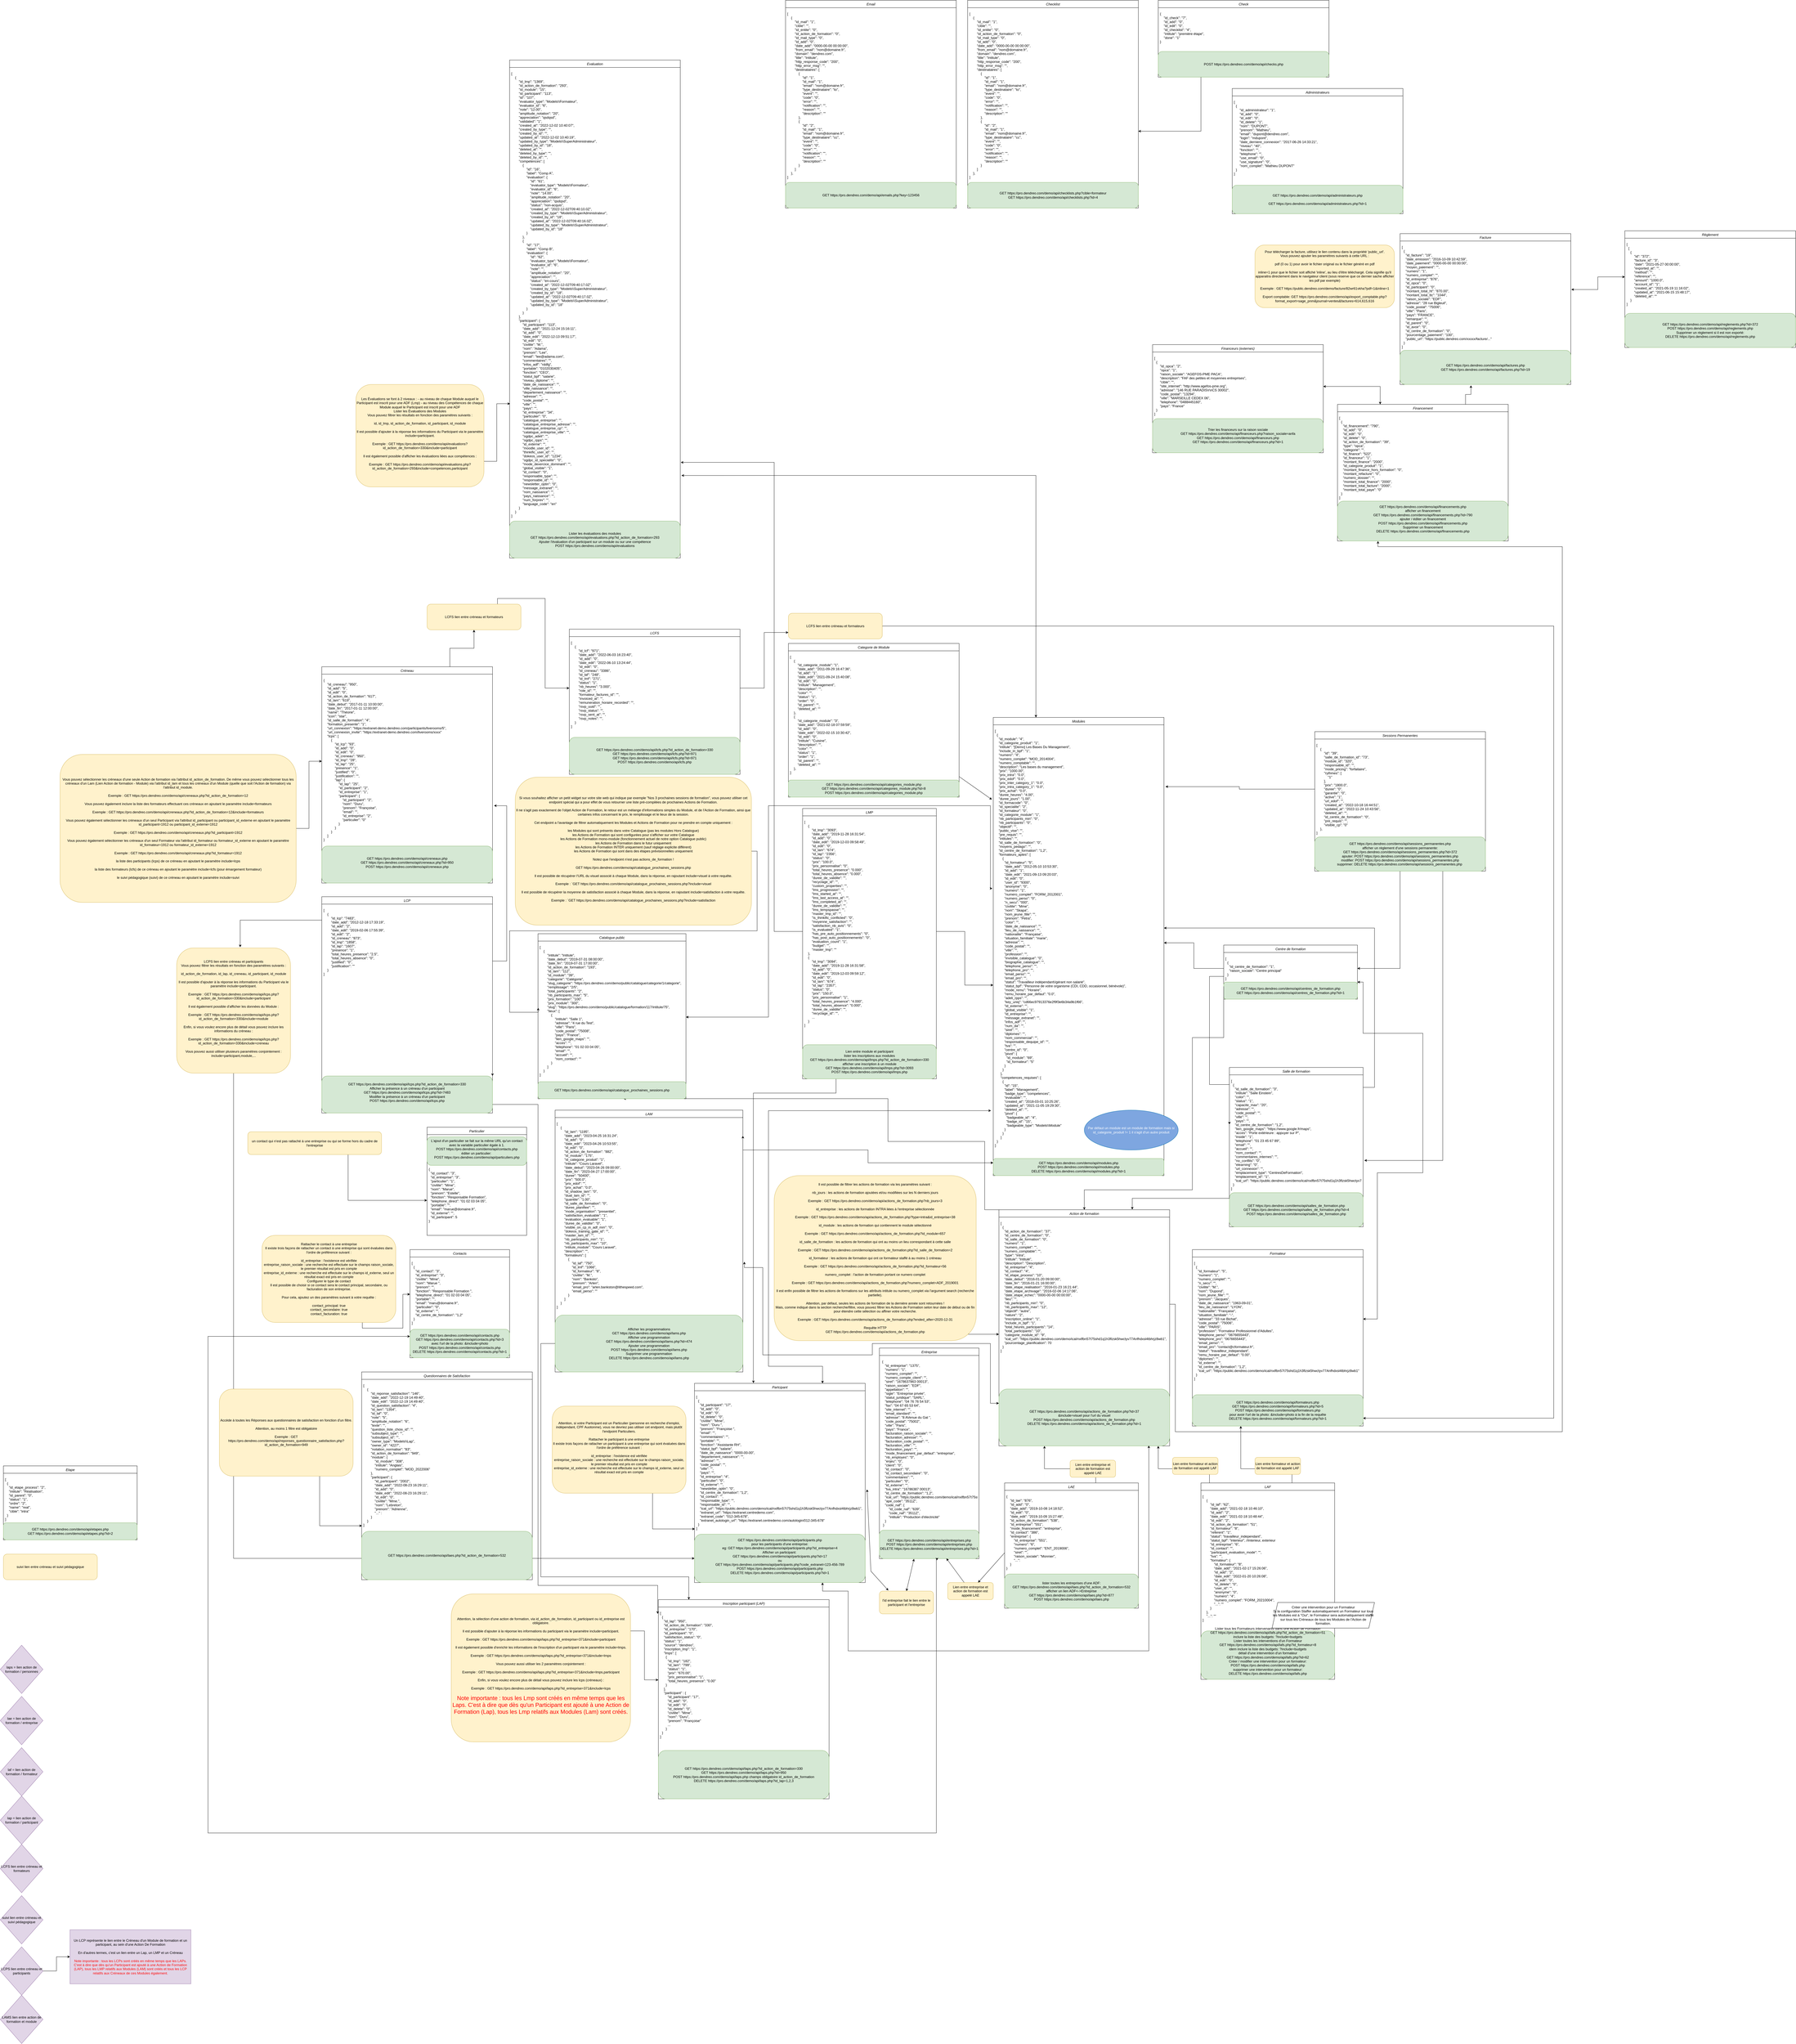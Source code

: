 <mxfile version="21.3.2" type="github">
  <diagram id="C5RBs43oDa-KdzZeNtuy" name="Page-1">
    <mxGraphModel dx="6893" dy="6681" grid="1" gridSize="10" guides="1" tooltips="1" connect="1" arrows="1" fold="1" page="1" pageScale="1" pageWidth="827" pageHeight="1169" math="0" shadow="0">
      <root>
        <mxCell id="WIyWlLk6GJQsqaUBKTNV-0" />
        <mxCell id="WIyWlLk6GJQsqaUBKTNV-1" parent="WIyWlLk6GJQsqaUBKTNV-0" />
        <mxCell id="zkfFHV4jXpPFQw0GAbJ--0" value="Entreprise" style="swimlane;fontStyle=2;align=center;verticalAlign=top;childLayout=stackLayout;horizontal=1;startSize=26;horizontalStack=0;resizeParent=1;resizeLast=0;collapsible=1;marginBottom=0;rounded=0;shadow=0;strokeWidth=1;" parent="WIyWlLk6GJQsqaUBKTNV-1" vertex="1">
          <mxGeometry x="-50" y="276" width="350" height="740" as="geometry">
            <mxRectangle x="230" y="140" width="160" height="26" as="alternateBounds" />
          </mxGeometry>
        </mxCell>
        <mxCell id="zkfFHV4jXpPFQw0GAbJ--4" value="" style="line;html=1;strokeWidth=1;align=left;verticalAlign=middle;spacingTop=-1;spacingLeft=3;spacingRight=3;rotatable=0;labelPosition=right;points=[];portConstraint=eastwest;strokeColor=none;" parent="zkfFHV4jXpPFQw0GAbJ--0" vertex="1">
          <mxGeometry y="26" width="350" height="8" as="geometry" />
        </mxCell>
        <mxCell id="zkfFHV4jXpPFQw0GAbJ--5" value=" {&#xa;    &quot;id_entreprise&quot;: &quot;1375&quot;,&#xa;    &quot;numero&quot;: &quot;1&quot;,&#xa;    &quot;numero_complet&quot;: &quot;&quot;,&#xa;    &quot;numero_compte_client&quot;: &quot;&quot;,&#xa;    &quot;siret&quot;: &quot;1678637863 00013&quot;,&#xa;    &quot;raison_sociale&quot;: &quot;EDF&quot;,&#xa;    &quot;appellation&quot;: &quot;&quot;,&#xa;    &quot;sigle&quot;: &quot;Entreprise privée&quot;,&#xa;    &quot;statut_juridique&quot;: &quot;SARL&quot;,&#xa;    &quot;telephone&quot;: &quot;04 76 76 54 53&quot;,&#xa;    &quot;fax&quot;: &quot;04 67 65 53 64&quot;,&#xa;    &quot;site_internet&quot;: &quot;&quot;,&#xa;    &quot;email_standard&quot;: &quot;&quot;,&#xa;    &quot;adresse&quot;: &quot;8 AVenue du Gal &quot;,&#xa;    &quot;code_postal&quot;: &quot;75002&quot;,&#xa;    &quot;ville&quot;: &quot;Paris&quot;,&#xa;    &quot;pays&quot;: &quot;France&quot;,&#xa;    &quot;facturation_raison_sociale&quot;: &quot;&quot;,&#xa;    &quot;facturation_adresse&quot;: &quot;&quot;,&#xa;    &quot;facturation_code_postal&quot;: &quot;&quot;,&#xa;    &quot;facturation_ville&quot;: &quot;&quot;,&#xa;    &quot;facturation_pays&quot;: &quot;&quot;,&#xa;    &quot;mode_financement_par_defaut&quot;: &quot;entreprise&quot;,&#xa;    &quot;nb_employes&quot;: &quot;0&quot;,&#xa;    &quot;enjeu&quot;: &quot;0&quot;,&#xa;    &quot;client&quot;: &quot;0&quot;,&#xa;    &quot;id_contact&quot;: &quot;0&quot;,&#xa;    &quot;id_contact_secondaire&quot;: &quot;0&quot;,&#xa;    &quot;commentaires&quot;: &quot;&quot;,&#xa;    &quot;particulier&quot;: &quot;0&quot;,&#xa;    &quot;id_externe&quot;: &quot;&quot;,&#xa;    &quot;tva_intra&quot;: &quot;16786387 00013&quot;,&#xa;    &quot;id_centre_de_formation&quot;: &quot;1,2&quot;,&#xa;    &quot;ical_url&quot;: &quot;https://public.dendreo.com/demo/ical/nxlfbn57t75shd1q1h3flzsk5hwctyv77Anfhdxsl4tbhrjz8wb1&quot;,&#xa;    &quot;ape_code&quot;: &quot;3511Z&quot;,&#xa;    &quot;code_naf&quot;: {&#xa;        &quot;id_code_naf&quot;: &quot;639&quot;,&#xa;        &quot;code_naf&quot;: &quot;3511Z&quot;,&#xa;        &quot;intitule&quot;: &quot;Production d&#39;électricité&quot;&#xa;    }&#xa;  }&#xa;" style="text;align=left;verticalAlign=top;spacingLeft=4;spacingRight=4;overflow=hidden;rotatable=0;points=[[0,0.5],[1,0.5]];portConstraint=eastwest;" parent="zkfFHV4jXpPFQw0GAbJ--0" vertex="1">
          <mxGeometry y="34" width="350" height="606" as="geometry" />
        </mxCell>
        <mxCell id="ez0UlG1S_WpzTPGZrJlj-24" value="&lt;font color=&quot;#000000&quot;&gt;GET https://pro.dendreo.com/demo/api/entreprises.php&lt;br&gt;POST https://pro.dendreo.com/demo/api/entreprises.php&lt;br&gt;DELETE https://pro.dendreo.com/demo/api/entreprises.php?id=1&lt;br&gt;&lt;/font&gt;" style="rounded=1;whiteSpace=wrap;html=1;fillColor=#d5e8d4;strokeColor=#82b366;" parent="zkfFHV4jXpPFQw0GAbJ--0" vertex="1">
          <mxGeometry y="640" width="350" height="100" as="geometry" />
        </mxCell>
        <mxCell id="OZs6EYXmjg9tI3h3_Jkn-117" style="edgeStyle=orthogonalEdgeStyle;rounded=0;orthogonalLoop=1;jettySize=auto;html=1;exitX=0.75;exitY=0;exitDx=0;exitDy=0;entryX=-0.013;entryY=0.889;entryDx=0;entryDy=0;entryPerimeter=0;startArrow=classic;startFill=1;" edge="1" parent="WIyWlLk6GJQsqaUBKTNV-1" source="ez0UlG1S_WpzTPGZrJlj-1" target="ez0UlG1S_WpzTPGZrJlj-41">
          <mxGeometry relative="1" as="geometry">
            <Array as="points">
              <mxPoint x="-250" y="340" />
              <mxPoint x="-440" y="340" />
              <mxPoint x="-440" y="-558" />
            </Array>
          </mxGeometry>
        </mxCell>
        <mxCell id="ez0UlG1S_WpzTPGZrJlj-1" value="Partcipant" style="swimlane;fontStyle=2;align=center;verticalAlign=top;childLayout=stackLayout;horizontal=1;startSize=26;horizontalStack=0;resizeParent=1;resizeLast=0;collapsible=1;marginBottom=0;rounded=0;shadow=0;strokeWidth=1;" parent="WIyWlLk6GJQsqaUBKTNV-1" vertex="1">
          <mxGeometry x="-700" y="400" width="600" height="700" as="geometry">
            <mxRectangle x="230" y="140" width="160" height="26" as="alternateBounds" />
          </mxGeometry>
        </mxCell>
        <mxCell id="ez0UlG1S_WpzTPGZrJlj-2" value="" style="line;html=1;strokeWidth=1;align=left;verticalAlign=middle;spacingTop=-1;spacingLeft=3;spacingRight=3;rotatable=0;labelPosition=right;points=[];portConstraint=eastwest;strokeColor=none;" parent="ez0UlG1S_WpzTPGZrJlj-1" vertex="1">
          <mxGeometry y="26" width="600" height="8" as="geometry" />
        </mxCell>
        <mxCell id="ez0UlG1S_WpzTPGZrJlj-3" value="[&#xa;  {&#xa;    &quot;id_participant&quot;: &quot;17&quot;,&#xa;    &quot;id_add&quot;: &quot;0&quot;,&#xa;    &quot;id_edit&quot;: &quot;0&quot;,&#xa;    &quot;id_delete&quot;: &quot;0&quot;,&#xa;    &quot;civilite&quot;: &quot;Mme&quot;,&#xa;    &quot;nom&quot;: &quot;Duru &quot;,&#xa;    &quot;prenom&quot;: &quot;Françoise &quot;,&#xa;    &quot;email&quot;: &quot;&quot;,&#xa;    &quot;commentaires&quot;: &quot;&quot;,&#xa;    &quot;portable&quot;: &quot;&quot;,&#xa;    &quot;fonction&quot;: &quot;Assistante RH&quot;,&#xa;    &quot;statut_bpf&quot;: &quot;salarie&quot;,&#xa;    &quot;date_de_naissance&quot;: &quot;0000-00-00&quot;,&#xa;    &quot;departement_naissance&quot;: &quot;&quot;,&#xa;    &quot;adresse&quot;: &quot;&quot;,&#xa;    &quot;code_postal&quot;: &quot;&quot;,&#xa;    &quot;ville&quot;: &quot;&quot;,&#xa;    &quot;pays&quot;: &quot;&quot;,&#xa;    &quot;id_entreprise&quot;: &quot;4&quot;,&#xa;    &quot;particulier&quot;: &quot;0&quot;,&#xa;    &quot;id_externe&quot;: &quot;&quot;,&#xa;    &quot;newsletter_optin&quot;: &quot;0&quot;,&#xa;    &quot;id_centre_de_formation&quot;: &quot;1,2&quot;,&#xa;    &quot;id_contact&quot;: &quot;&quot;,&#xa;    &quot;responsable_type&quot;: &quot;&quot;,&#xa;    &quot;responsable_id&quot;: &quot;&quot;,&#xa;    &quot;ical_url&quot;: &quot;https://public.dendreo.com/demo/ical/nxlfbn57t75shd1q1h3flzsk5hwctyv77Anfhdxsl4tbhrjz8wb1&quot;,&#xa;    &quot;extranet_url&quot;: &quot;https://extranet.centredemo.com&quot;,&#xa;    &quot;extranet_code&quot;: &quot;012-345-678&quot;,&#xa;    &quot;extranet_autologin_url&quot;: &quot;https://extranet.centredemo.com/autologin/012-345-678&quot;&#xa;  }&#xa;]&#xa;" style="text;align=left;verticalAlign=top;spacingLeft=4;spacingRight=4;overflow=hidden;rotatable=0;points=[[0,0.5],[1,0.5]];portConstraint=eastwest;fontColor=#000000;" parent="ez0UlG1S_WpzTPGZrJlj-1" vertex="1">
          <mxGeometry y="34" width="600" height="496" as="geometry" />
        </mxCell>
        <mxCell id="ez0UlG1S_WpzTPGZrJlj-22" value="&lt;font color=&quot;#000000&quot;&gt;GET https://pro.dendreo.com/demo/api/participants.php&lt;br style=&quot;border-color: var(--border-color); padding: 0px; margin: 0px;&quot;&gt;&lt;span style=&quot;&quot;&gt;pour les participants d&#39;une entreprise:&lt;/span&gt;&lt;br style=&quot;border-color: var(--border-color); padding: 0px; margin: 0px;&quot;&gt;&lt;span style=&quot;&quot;&gt;eg:&amp;nbsp;GET https://pro.dendreo.com/demo/api/participants.php?id_entreprise=4&lt;br&gt;Afficher un participant:&amp;nbsp;&lt;br&gt;GET https://pro.dendreo.com/demo/api/participants.php?id=17&lt;br&gt;ou&lt;br&gt;GET https://pro.dendreo.com/demo/api/participants.php?code_extranet=123-456-789&lt;br&gt;&lt;div&gt;POST https://pro.dendreo.com/demo/api/participants.php&lt;/div&gt;&lt;div&gt;DELETE https://pro.dendreo.com/demo/api/participants.php?id=1&lt;br&gt;&lt;/div&gt;&lt;div&gt;&lt;br&gt;&lt;/div&gt;&lt;/span&gt;&lt;/font&gt;" style="rounded=1;whiteSpace=wrap;html=1;fillColor=#d5e8d4;strokeColor=#82b366;" parent="ez0UlG1S_WpzTPGZrJlj-1" vertex="1">
          <mxGeometry y="530" width="600" height="170" as="geometry" />
        </mxCell>
        <mxCell id="OZs6EYXmjg9tI3h3_Jkn-63" style="edgeStyle=orthogonalEdgeStyle;rounded=0;orthogonalLoop=1;jettySize=auto;html=1;exitX=0;exitY=0;exitDx=0;exitDy=0;entryX=0.577;entryY=0.993;entryDx=0;entryDy=0;entryPerimeter=0;" edge="1" parent="WIyWlLk6GJQsqaUBKTNV-1" source="ez0UlG1S_WpzTPGZrJlj-5" target="OZs6EYXmjg9tI3h3_Jkn-58">
          <mxGeometry relative="1" as="geometry">
            <mxPoint x="-20" y="-690" as="targetPoint" />
            <Array as="points">
              <mxPoint x="320" y="-210" />
              <mxPoint x="320" y="-450" />
              <mxPoint x="-20" y="-450" />
            </Array>
          </mxGeometry>
        </mxCell>
        <mxCell id="ez0UlG1S_WpzTPGZrJlj-5" value="Action de formation" style="swimlane;fontStyle=2;align=center;verticalAlign=top;childLayout=stackLayout;horizontal=1;startSize=26;horizontalStack=0;resizeParent=1;resizeLast=0;collapsible=1;marginBottom=0;rounded=0;shadow=0;strokeWidth=1;" parent="WIyWlLk6GJQsqaUBKTNV-1" vertex="1">
          <mxGeometry x="370" y="-210" width="600" height="830" as="geometry">
            <mxRectangle x="230" y="140" width="160" height="26" as="alternateBounds" />
          </mxGeometry>
        </mxCell>
        <mxCell id="ez0UlG1S_WpzTPGZrJlj-6" value="" style="line;html=1;strokeWidth=1;align=left;verticalAlign=middle;spacingTop=-1;spacingLeft=3;spacingRight=3;rotatable=0;labelPosition=right;points=[];portConstraint=eastwest;strokeColor=none;" parent="ez0UlG1S_WpzTPGZrJlj-5" vertex="1">
          <mxGeometry y="26" width="600" height="8" as="geometry" />
        </mxCell>
        <mxCell id="ez0UlG1S_WpzTPGZrJlj-7" value="[&#xa;  {&#xa;    &quot;id_action_de_formation&quot;: &quot;37&quot;,&#xa;    &quot;id_centre_de_formation&quot;: &quot;0&quot;,&#xa;    &quot;id_salle_de_formation&quot;: &quot;0&quot;,&#xa;    &quot;numero&quot;: &quot;1&quot;,&#xa;    &quot;numero_complet&quot;: &quot;&quot;,&#xa;    &quot;numero_comptable&quot;: &quot;&quot;,&#xa;    &quot;type&quot;: &quot;intra&quot;,&#xa;    &quot;intitule&quot;: &quot;Intitulé&quot;,&#xa;    &quot;description&quot;: &quot;Description&quot;,&#xa;    &quot;id_entreprise&quot;: &quot;4&quot;,&#xa;    &quot;id_contact&quot;: &quot;4&quot;,&#xa;    &quot;id_etape_process&quot;: &quot;10&quot;,&#xa;    &quot;date_debut&quot;: &quot;2016-01-20 09:00:00&quot;,&#xa;    &quot;date_fin&quot;: &quot;2016-01-21 16:00:00&quot;,&#xa;    &quot;date_etape_realisation&quot;: &quot;2016-01-23 16:21:44&quot;,&#xa;    &quot;date_etape_archivage&quot;: &quot;2016-02-06 14:17:06&quot;,&#xa;    &quot;date_etape_echec&quot;: &quot;0000-00-00 00:00:00&quot;,&#xa;    &quot;lieu&quot;: &quot;&quot;,&#xa;    &quot;nb_participants_min&quot;: &quot;0&quot;,&#xa;    &quot;nb_participants_max&quot;: &quot;12&quot;,&#xa;    &quot;objectif&quot;: &quot;autre&quot;,&#xa;    &quot;nature&quot;: &quot;2&quot;,&#xa;    &quot;inscription_online&quot;: &quot;1&quot;,&#xa;    &quot;include_in_bpf&quot;: &quot;1&quot;,&#xa;    &quot;total_heures_participants&quot;: &quot;14&quot;,&#xa;    &quot;total_participants&quot;: &quot;10&quot;,&#xa;    &quot;categorie_module_id&quot;: &quot;9&quot;,&#xa;    &quot;ical_url&quot;: &quot;https://public.dendreo.com/demo/ical/nxlfbn57t75shd1q1h3flzsk5hwctyv77Anfhdxsl4tbhrjz8wb1&quot;,&#xa;    &quot;pourcentage_planification&quot;: 70&#xa;  }&#xa;]&#xa;&#xa;&#xa;" style="text;align=left;verticalAlign=top;spacingLeft=4;spacingRight=4;overflow=hidden;rotatable=0;points=[[0,0.5],[1,0.5]];portConstraint=eastwest;" parent="ez0UlG1S_WpzTPGZrJlj-5" vertex="1">
          <mxGeometry y="34" width="600" height="596" as="geometry" />
        </mxCell>
        <mxCell id="ez0UlG1S_WpzTPGZrJlj-25" value="&lt;div&gt;GET https://pro.dendreo.com/demo/api/actions_de_formation.php?id=37&lt;/div&gt;&lt;div&gt;&amp;amp;include=visuel pour l&#39;url du visuel&lt;/div&gt;&lt;div&gt;POST https://pro.dendreo.com/demo/api/actions_de_formation.php&lt;br&gt;&lt;/div&gt;&lt;div&gt;DELETE https://pro.dendreo.com/demo/api/actions_de_formation.php?id=1&lt;br&gt;&lt;/div&gt;" style="rounded=1;whiteSpace=wrap;html=1;fillColor=#d5e8d4;strokeColor=#82b366;" parent="ez0UlG1S_WpzTPGZrJlj-5" vertex="1">
          <mxGeometry y="630" width="600" height="200" as="geometry" />
        </mxCell>
        <mxCell id="ez0UlG1S_WpzTPGZrJlj-8" value="LAE" style="swimlane;fontStyle=2;align=center;verticalAlign=top;childLayout=stackLayout;horizontal=1;startSize=26;horizontalStack=0;resizeParent=1;resizeLast=0;collapsible=1;marginBottom=0;rounded=0;shadow=0;strokeWidth=1;" parent="WIyWlLk6GJQsqaUBKTNV-1" vertex="1">
          <mxGeometry x="390" y="750" width="470" height="440" as="geometry">
            <mxRectangle x="230" y="140" width="160" height="26" as="alternateBounds" />
          </mxGeometry>
        </mxCell>
        <mxCell id="ez0UlG1S_WpzTPGZrJlj-13" value="" style="endArrow=none;startArrow=classic;html=1;rounded=0;endFill=0;" parent="ez0UlG1S_WpzTPGZrJlj-8" edge="1">
          <mxGeometry width="50" height="50" relative="1" as="geometry">
            <mxPoint x="140" y="-130" as="sourcePoint" />
            <mxPoint x="320" as="targetPoint" />
            <Array as="points">
              <mxPoint x="140" y="-50" />
              <mxPoint x="320" y="-50" />
            </Array>
          </mxGeometry>
        </mxCell>
        <mxCell id="ez0UlG1S_WpzTPGZrJlj-9" value="" style="line;html=1;strokeWidth=1;align=left;verticalAlign=middle;spacingTop=-1;spacingLeft=3;spacingRight=3;rotatable=0;labelPosition=right;points=[];portConstraint=eastwest;strokeColor=none;" parent="ez0UlG1S_WpzTPGZrJlj-8" vertex="1">
          <mxGeometry y="26" width="470" height="8" as="geometry" />
        </mxCell>
        <mxCell id="ez0UlG1S_WpzTPGZrJlj-10" value="{&#xa;    &quot;id_lae&quot;: &quot;876&quot;,&#xa;    &quot;id_add&quot;: &quot;0&quot;,&#xa;    &quot;date_add&quot;: &quot;2019-10-08 14:18:52&quot;,&#xa;    &quot;id_edit&quot;: &quot;0&quot;,&#xa;    &quot;date_edit&quot;: &quot;2019-10-09 15:27:48&quot;,&#xa;    &quot;id_action_de_formation&quot;: &quot;538&quot;,&#xa;    &quot;id_entreprise&quot;: &quot;551&quot;,&#xa;    &quot;mode_financement&quot;: &quot;entreprise&quot;,&#xa;    &quot;id_contact&quot;: &quot;386&quot;,&#xa;    &quot;entreprise&quot;: {&#xa;        &quot;id_entreprise&quot;: &quot;551&quot;,&#xa;        &quot;numero&quot;: &quot;6&quot;,&#xa;        &quot;numero_complet&quot;: &quot;ENT_2019006&quot;,&#xa;        &quot;siret&quot;: &quot;&quot;,&#xa;        &quot;raison_sociale&quot;: &quot;Monnier&quot;,&#xa;        &quot;...&quot;:&#xa;    }&#xa;}&#xa;&#xa;" style="text;align=left;verticalAlign=top;spacingLeft=4;spacingRight=4;overflow=hidden;rotatable=0;points=[[0,0.5],[1,0.5]];portConstraint=eastwest;" parent="ez0UlG1S_WpzTPGZrJlj-8" vertex="1">
          <mxGeometry y="34" width="470" height="286" as="geometry" />
        </mxCell>
        <mxCell id="ez0UlG1S_WpzTPGZrJlj-26" value="&lt;font color=&quot;#000000&quot;&gt;lister toutes les entreprises d&#39;une ADF:&lt;br&gt;GET https://pro.dendreo.com/demo/api/laes.php?id_action_de_formation=532&lt;br&gt;afficher un lien ADF&amp;lt;-&amp;gt;Entreprise&lt;br&gt;GET https://pro.dendreo.com/demo/api/laes.php?id=877&lt;br&gt;POST https://pro.dendreo.com/demo/api/laes.php&lt;/font&gt;" style="rounded=1;whiteSpace=wrap;html=1;fillColor=#d5e8d4;strokeColor=#82b366;" parent="ez0UlG1S_WpzTPGZrJlj-8" vertex="1">
          <mxGeometry y="320" width="470" height="120" as="geometry" />
        </mxCell>
        <mxCell id="ez0UlG1S_WpzTPGZrJlj-12" value="" style="endArrow=none;startArrow=classic;html=1;rounded=0;startFill=1;endFill=0;entryX=-0.001;entryY=0.741;entryDx=0;entryDy=0;entryPerimeter=0;" parent="WIyWlLk6GJQsqaUBKTNV-1" edge="1" target="ez0UlG1S_WpzTPGZrJlj-10" source="ez0UlG1S_WpzTPGZrJlj-18">
          <mxGeometry width="50" height="50" relative="1" as="geometry">
            <mxPoint x="120" y="750" as="sourcePoint" />
            <mxPoint x="390" y="798" as="targetPoint" />
            <Array as="points" />
          </mxGeometry>
        </mxCell>
        <mxCell id="ez0UlG1S_WpzTPGZrJlj-14" value="" style="endArrow=classic;startArrow=classic;html=1;rounded=0;exitX=0.165;exitY=-0.028;exitDx=0;exitDy=0;exitPerimeter=0;startFill=1;endFill=1;entryX=1.011;entryY=0.683;entryDx=0;entryDy=0;entryPerimeter=0;" parent="WIyWlLk6GJQsqaUBKTNV-1" source="ez0UlG1S_WpzTPGZrJlj-16" edge="1" target="ez0UlG1S_WpzTPGZrJlj-3">
          <mxGeometry width="50" height="50" relative="1" as="geometry">
            <mxPoint x="60" y="701" as="sourcePoint" />
            <mxPoint x="-40" y="808" as="targetPoint" />
            <Array as="points">
              <mxPoint x="-80" y="1060" />
            </Array>
          </mxGeometry>
        </mxCell>
        <mxCell id="ez0UlG1S_WpzTPGZrJlj-17" value="" style="endArrow=classic;startArrow=classic;html=1;rounded=0;startFill=1;endFill=1;entryX=0.5;entryY=0;entryDx=0;entryDy=0;exitX=0.347;exitY=1.007;exitDx=0;exitDy=0;exitPerimeter=0;" parent="WIyWlLk6GJQsqaUBKTNV-1" target="ez0UlG1S_WpzTPGZrJlj-16" edge="1" source="ez0UlG1S_WpzTPGZrJlj-24">
          <mxGeometry width="50" height="50" relative="1" as="geometry">
            <mxPoint x="80" y="750" as="sourcePoint" />
            <mxPoint x="-40" y="808" as="targetPoint" />
            <Array as="points" />
          </mxGeometry>
        </mxCell>
        <mxCell id="ez0UlG1S_WpzTPGZrJlj-16" value="&lt;font color=&quot;#000000&quot;&gt;l&#39;id entreprise fait le lien entre le participant et l&#39;entreprise&lt;/font&gt;" style="rounded=1;whiteSpace=wrap;html=1;fillColor=#fff2cc;strokeColor=#d6b656;" parent="WIyWlLk6GJQsqaUBKTNV-1" vertex="1">
          <mxGeometry x="-50" y="1130" width="190" height="80" as="geometry" />
        </mxCell>
        <mxCell id="ez0UlG1S_WpzTPGZrJlj-19" value="&lt;font color=&quot;#000000&quot;&gt;Lien entre entreprise et action de formation est appelé LAE&lt;/font&gt;" style="rounded=1;whiteSpace=wrap;html=1;fillColor=#fff2cc;strokeColor=#d6b656;" parent="WIyWlLk6GJQsqaUBKTNV-1" vertex="1">
          <mxGeometry x="620" y="670" width="160" height="60" as="geometry" />
        </mxCell>
        <mxCell id="ez0UlG1S_WpzTPGZrJlj-27" value="Formateur" style="swimlane;fontStyle=2;align=center;verticalAlign=top;childLayout=stackLayout;horizontal=1;startSize=26;horizontalStack=0;resizeParent=1;resizeLast=0;collapsible=1;marginBottom=0;rounded=0;shadow=0;strokeWidth=1;" parent="WIyWlLk6GJQsqaUBKTNV-1" vertex="1">
          <mxGeometry x="1050" y="-70" width="600" height="620" as="geometry">
            <mxRectangle x="230" y="140" width="160" height="26" as="alternateBounds" />
          </mxGeometry>
        </mxCell>
        <mxCell id="ez0UlG1S_WpzTPGZrJlj-28" value="" style="line;html=1;strokeWidth=1;align=left;verticalAlign=middle;spacingTop=-1;spacingLeft=3;spacingRight=3;rotatable=0;labelPosition=right;points=[];portConstraint=eastwest;strokeColor=none;" parent="ez0UlG1S_WpzTPGZrJlj-27" vertex="1">
          <mxGeometry y="26" width="600" height="8" as="geometry" />
        </mxCell>
        <mxCell id="ez0UlG1S_WpzTPGZrJlj-29" value="[&#xa;  {&#xa;    &quot;id_formateur&quot;: &quot;5&quot;,&#xa;    &quot;numero&quot;: &quot;1&quot;,&#xa;    &quot;numero_complet&quot;: &quot;&quot;,&#xa;    &quot;n_secu&quot;: &quot;&quot;,&#xa;    &quot;civilite&quot;: &quot;M.&quot;,&#xa;    &quot;nom&quot;: &quot;Dupond&quot;,&#xa;    &quot;nom_jeune_fille&quot;: &quot;&quot;,&#xa;    &quot;prenom&quot;: &quot;Jacques&quot;,&#xa;    &quot;date_de_naissance&quot;: &quot;1963-09-01&quot;,&#xa;    &quot;lieu_de_naissance&quot;: &quot;LYON&quot;,&#xa;    &quot;nationalite&quot;: &quot;Française&quot;,&#xa;    &quot;situation_familiale&quot;: &quot;-&quot;,&#xa;    &quot;adresse&quot;: &quot;33 rue Bichat&quot;,&#xa;    &quot;code_postal&quot;: &quot;75006&quot;,&#xa;    &quot;ville&quot;: &quot;PARIS&quot;,&#xa;    &quot;profession&quot;: &quot;Formateur Professionnel d&#39;Adultes&quot;,&#xa;    &quot;telephone_perso&quot;: &quot;0676655443&quot;,&#xa;    &quot;telephone_pro&quot;: &quot;0676655443&quot;,&#xa;    &quot;email_perso&quot;: &quot;&quot;,&#xa;    &quot;email_pro&quot;: &quot;contact@cformateur.fr&quot;,&#xa;    &quot;statut&quot;: &quot;travailleur_independant&quot;,&#xa;    &quot;remu_horaire_par_defaut&quot;: &quot;0.00&quot;,&#xa;    &quot;diplomes&quot;: &quot;&quot;,&#xa;    &quot;id_externe&quot;: &quot;&quot;,&#xa;    &quot;id_centre_de_formation&quot;: &quot;1,2&quot;,&#xa;    &quot;ical_url&quot;: &quot;https://public.dendreo.com/demo/ical/nxlfbn57t75shd1q1h3flzsk5hwctyv77Anfhdxsl4tbhrjz8wb1&quot;&#xa;  }&#xa;]" style="text;align=left;verticalAlign=top;spacingLeft=4;spacingRight=4;overflow=hidden;rotatable=0;points=[[0,0.5],[1,0.5]];portConstraint=eastwest;" parent="ez0UlG1S_WpzTPGZrJlj-27" vertex="1">
          <mxGeometry y="34" width="600" height="476" as="geometry" />
        </mxCell>
        <mxCell id="ez0UlG1S_WpzTPGZrJlj-30" value="&lt;font color=&quot;#000000&quot;&gt;GET https://pro.dendreo.com/demo/api/formateurs.php&lt;br&gt;&lt;div&gt;GET https://pro.dendreo.com/demo/api/formateurs.php?id=5&lt;/div&gt;POST https://pro.dendreo.com/demo/api/formateurs.php&lt;br&gt;pour avoir l&#39;url de la photo: &amp;amp;include=photo à la fin de la requête&lt;br&gt;DELETE https://pro.dendreo.com/demo/api/formateurs.php?id=1&lt;br&gt;&lt;/font&gt;" style="rounded=1;whiteSpace=wrap;html=1;fillColor=#d5e8d4;strokeColor=#82b366;" parent="ez0UlG1S_WpzTPGZrJlj-27" vertex="1">
          <mxGeometry y="510" width="600" height="110" as="geometry" />
        </mxCell>
        <mxCell id="ez0UlG1S_WpzTPGZrJlj-31" value="LAF" style="swimlane;fontStyle=2;align=center;verticalAlign=top;childLayout=stackLayout;horizontal=1;startSize=26;horizontalStack=0;resizeParent=1;resizeLast=0;collapsible=1;marginBottom=0;rounded=0;shadow=0;strokeWidth=1;" parent="WIyWlLk6GJQsqaUBKTNV-1" vertex="1">
          <mxGeometry x="1080" y="750" width="470" height="690" as="geometry">
            <mxRectangle x="230" y="140" width="160" height="26" as="alternateBounds" />
          </mxGeometry>
        </mxCell>
        <mxCell id="ez0UlG1S_WpzTPGZrJlj-32" value="" style="endArrow=none;startArrow=classic;html=1;rounded=0;endFill=0;" parent="ez0UlG1S_WpzTPGZrJlj-31" edge="1">
          <mxGeometry width="50" height="50" relative="1" as="geometry">
            <mxPoint x="140" y="-200" as="sourcePoint" />
            <mxPoint x="320" as="targetPoint" />
            <Array as="points">
              <mxPoint x="140" y="-50" />
              <mxPoint x="320" y="-50" />
            </Array>
          </mxGeometry>
        </mxCell>
        <mxCell id="ez0UlG1S_WpzTPGZrJlj-33" value="" style="line;html=1;strokeWidth=1;align=left;verticalAlign=middle;spacingTop=-1;spacingLeft=3;spacingRight=3;rotatable=0;labelPosition=right;points=[];portConstraint=eastwest;strokeColor=none;" parent="ez0UlG1S_WpzTPGZrJlj-31" vertex="1">
          <mxGeometry y="26" width="470" height="8" as="geometry" />
        </mxCell>
        <mxCell id="ez0UlG1S_WpzTPGZrJlj-34" value="[&#xa;    {&#xa;        &quot;id_laf&quot;: &quot;62&quot;,&#xa;        &quot;date_add&quot;: &quot;2021-02-18 10:46:10&quot;,&#xa;        &quot;id_add&quot;: &quot;2&quot;,&#xa;        &quot;date_edit&quot;: &quot;2021-02-18 10:48:44&quot;,&#xa;        &quot;id_edit&quot;: &quot;2&quot;,&#xa;        &quot;id_action_de_formation&quot;: &quot;51&quot;,&#xa;        &quot;id_formateur&quot;: &quot;8&quot;,&#xa;        &quot;referent&quot;: &quot;1&quot;,&#xa;        &quot;statut&quot;: &quot;travailleur_independant&quot;,&#xa;        &quot;statut_bpf&quot;: &quot;interieur&quot;, //interieur, exterieur&#xa;        &quot;id_entreprise&quot;: &quot;6&quot;,&#xa;        &quot;id_contact&quot;: &quot;&quot;,&#xa;        &quot;participant_evaluation_mode&quot;: &quot;&quot;,&#xa;        &quot;tva&quot;: &quot;&quot;,&#xa;        &quot;formateur&quot;: {&#xa;            &quot;id_formateur&quot;: &quot;8&quot;,&#xa;            &quot;date_add&quot;: &quot;2021-02-17 15:26:06&quot;,&#xa;            &quot;id_add&quot;: &quot;2&quot;,&#xa;            &quot;date_edit&quot;: &quot;2022-01-20 10:26:08&quot;,&#xa;            &quot;id_edit&quot;: &quot;0&quot;,&#xa;            &quot;id_delete&quot;: &quot;0&quot;,&#xa;            &quot;user_id&quot;: &quot;&quot;,&#xa;            &quot;anonyme&quot;: &quot;0&quot;,&#xa;            &quot;numero&quot;: &quot;4&quot;,&#xa;            &quot;numero_complet&quot;: &quot;FORM_20210004&quot;,&#xa;            &quot;...&quot;: &quot;&quot;&#xa;        }&#xa;    },&#xa;    &quot;...&quot;: &quot;&quot;&#xa;]" style="text;align=left;verticalAlign=top;spacingLeft=4;spacingRight=4;overflow=hidden;rotatable=0;points=[[0,0.5],[1,0.5]];portConstraint=eastwest;" parent="ez0UlG1S_WpzTPGZrJlj-31" vertex="1">
          <mxGeometry y="34" width="470" height="486" as="geometry" />
        </mxCell>
        <mxCell id="ez0UlG1S_WpzTPGZrJlj-35" value="&lt;div&gt;&lt;font color=&quot;#000000&quot;&gt;Lister tous les Formateurs intervenants dans une Action de Formation&lt;br&gt;&lt;/font&gt;&lt;/div&gt;&lt;div&gt;&lt;font color=&quot;#000000&quot;&gt;GET https://pro.dendreo.com/demo/api/lafs.php?id_action_de_formation=51&lt;/font&gt;&lt;/div&gt;&lt;div&gt;&lt;font color=&quot;#000000&quot;&gt;inclure la liste des budgets: ?include=budgets&lt;/font&gt;&lt;/div&gt;&lt;div&gt;&lt;font color=&quot;#000000&quot;&gt;Lister toutes les interventions d&#39;un Formateur&lt;/font&gt;&lt;/div&gt;&lt;div&gt;GET https://pro.dendreo.com/demo/api/lafs.php?id_formateur=8&lt;br&gt;&lt;/div&gt;&lt;div&gt;idem&amp;nbsp;inclure la liste des budgets: ?include=budgets&lt;/div&gt;&lt;div&gt;détail d&#39;une intervention d&#39;un formateur&lt;/div&gt;&lt;div&gt;GET https://pro.dendreo.com/demo/api/lafs.php?id=62&lt;br&gt;&lt;/div&gt;&lt;div&gt;Créer / modifier une intervention pour un formateur:&lt;/div&gt;&lt;div&gt;POST https://pro.dendreo.com/demo/api/lafs.php&lt;br&gt;&lt;/div&gt;&lt;div&gt;supprimer une intervention pour un formateur:&lt;/div&gt;&lt;div&gt;DELETE https://pro.dendreo.com/demo/api/lafs.php&lt;br&gt;&lt;/div&gt;&lt;div&gt;&lt;br&gt;&lt;/div&gt;&lt;div&gt;&lt;span style=&quot;background-color: initial;&quot;&gt;&lt;br&gt;&lt;/span&gt;&lt;/div&gt;" style="rounded=1;whiteSpace=wrap;html=1;fillColor=#d5e8d4;strokeColor=#82b366;" parent="ez0UlG1S_WpzTPGZrJlj-31" vertex="1">
          <mxGeometry y="520" width="470" height="170" as="geometry" />
        </mxCell>
        <mxCell id="ez0UlG1S_WpzTPGZrJlj-36" value="&lt;font color=&quot;#000000&quot;&gt;Lien entre formateur et action de formation est appelé LAF&lt;/font&gt;" style="rounded=1;whiteSpace=wrap;html=1;fillColor=#fff2cc;strokeColor=#d6b656;" parent="WIyWlLk6GJQsqaUBKTNV-1" vertex="1">
          <mxGeometry x="1270" y="660" width="160" height="60" as="geometry" />
        </mxCell>
        <mxCell id="ez0UlG1S_WpzTPGZrJlj-37" value="" style="endArrow=none;startArrow=classic;html=1;rounded=0;endFill=0;" parent="WIyWlLk6GJQsqaUBKTNV-1" edge="1">
          <mxGeometry width="50" height="50" relative="1" as="geometry">
            <mxPoint x="930" y="620" as="sourcePoint" />
            <mxPoint x="1110" y="750" as="targetPoint" />
            <Array as="points">
              <mxPoint x="930" y="700" />
              <mxPoint x="1110" y="700" />
            </Array>
          </mxGeometry>
        </mxCell>
        <mxCell id="ez0UlG1S_WpzTPGZrJlj-38" value="&lt;font color=&quot;#000000&quot;&gt;Lien entre formateur et action de formation est appelé LAF&lt;/font&gt;" style="rounded=1;whiteSpace=wrap;html=1;fillColor=#fff2cc;strokeColor=#d6b656;" parent="WIyWlLk6GJQsqaUBKTNV-1" vertex="1">
          <mxGeometry x="980" y="660" width="160" height="60" as="geometry" />
        </mxCell>
        <mxCell id="OZs6EYXmjg9tI3h3_Jkn-146" style="edgeStyle=orthogonalEdgeStyle;rounded=0;orthogonalLoop=1;jettySize=auto;html=1;exitX=0.25;exitY=0;exitDx=0;exitDy=0;entryX=1.007;entryY=0.899;entryDx=0;entryDy=0;entryPerimeter=0;startArrow=classic;startFill=1;" edge="1" parent="WIyWlLk6GJQsqaUBKTNV-1" source="ez0UlG1S_WpzTPGZrJlj-39" target="OZs6EYXmjg9tI3h3_Jkn-139">
          <mxGeometry relative="1" as="geometry" />
        </mxCell>
        <mxCell id="ez0UlG1S_WpzTPGZrJlj-39" value="Modules" style="swimlane;fontStyle=2;align=center;verticalAlign=top;childLayout=stackLayout;horizontal=1;startSize=26;horizontalStack=0;resizeParent=1;resizeLast=0;collapsible=1;marginBottom=0;rounded=0;shadow=0;strokeWidth=1;" parent="WIyWlLk6GJQsqaUBKTNV-1" vertex="1">
          <mxGeometry x="350" y="-1940" width="600" height="1610" as="geometry">
            <mxRectangle x="230" y="140" width="160" height="26" as="alternateBounds" />
          </mxGeometry>
        </mxCell>
        <mxCell id="ez0UlG1S_WpzTPGZrJlj-40" value="" style="line;html=1;strokeWidth=1;align=left;verticalAlign=middle;spacingTop=-1;spacingLeft=3;spacingRight=3;rotatable=0;labelPosition=right;points=[];portConstraint=eastwest;strokeColor=none;" parent="ez0UlG1S_WpzTPGZrJlj-39" vertex="1">
          <mxGeometry y="26" width="600" height="8" as="geometry" />
        </mxCell>
        <mxCell id="ez0UlG1S_WpzTPGZrJlj-41" value="[&#xa;  {&#xa;    &quot;id_module&quot;: &quot;4&quot;,&#xa;    &quot;id_categorie_produit&quot;: &quot;1&quot;,&#xa;    &quot;intitule&quot;: &quot;[Demo] Les Bases Du Management&quot;,&#xa;    &quot;include_in_bpf&quot;: &quot;1&quot;,&#xa;    &quot;numero&quot;: &quot;4&quot;,&#xa;    &quot;numero_complet&quot;: &quot;MOD_2014004&quot;,&#xa;    &quot;numero_comptable&quot;: &quot;&quot;,&#xa;    &quot;description&quot;: &quot;Les bases du management&quot;,&#xa;    &quot;prix&quot;: &quot;1000.00&quot;,&#xa;    &quot;prix_intra&quot;: &quot;0.0&quot;,&#xa;    &quot;prix_edof&quot;: &quot;0.0&quot;,&#xa;    &quot;prix_inter_category_1&quot;: &quot;0.0&quot;,&#xa;    &quot;prix_intra_category_1&quot;: &quot;0.0&quot;,&#xa;    &quot;prix_achat&quot;: &quot;0.0&quot;,&#xa;    &quot;duree_heures&quot;: &quot;4.00&quot;,&#xa;    &quot;duree_jours&quot;: &quot;1.00&quot;,&#xa;    &quot;id_formacode&quot;: &quot;0&quot;,&#xa;    &quot;id_specialite&quot;: &quot;2&quot;,&#xa;    &quot;id_formateur&quot;: &quot;0&quot;,&#xa;    &quot;id_categorie_module&quot;: &quot;1&quot;,&#xa;    &quot;nb_participants_min&quot;: &quot;0&quot;,&#xa;    &quot;nb_participants&quot;: &quot;0&quot;,&#xa;    &quot;objectif&quot;: &quot;&quot;,&#xa;    &quot;public_vise&quot;: &quot;&quot;,&#xa;    &quot;pre_requis&quot;: &quot;&quot;,&#xa;    &quot;intitules&quot;: &quot;&quot;,&#xa;    &quot;id_salle_de_formation&quot;: &quot;0&quot;,&#xa;    &quot;moyens_pedago&quot;: &quot;&quot;,&#xa;    &quot;id_centre_de_formation&quot;: &quot;1,2&quot;,&#xa;    &quot;formateurs_aptes&quot;: [&#xa;        {&#xa;          &quot;id_formateur&quot;: &quot;5&quot;,&#xa;          &quot;date_add&quot;: &quot;2012-05-10 10:53:30&quot;,&#xa;          &quot;id_add&quot;: &quot;1&quot;,&#xa;          &quot;date_edit&quot;: &quot;2021-09-13 09:20:03&quot;,&#xa;          &quot;id_edit&quot;: &quot;0&quot;,&#xa;          &quot;user_id&quot;: &quot;9300&quot;,&#xa;          &quot;anonyme&quot;: &quot;0&quot;,&#xa;          &quot;numero&quot;: &quot;1&quot;,&#xa;          &quot;numero_complet&quot;: &quot;FORM_2012001&quot;,&#xa;          &quot;numero_perso&quot;: &quot;0&quot;,&#xa;          &quot;n_secu&quot;: &quot;000&quot;,&#xa;          &quot;civilite&quot;: &quot;Mme&quot;,&#xa;          &quot;nom&quot;: &quot;Skapa&quot;,&#xa;          &quot;nom_jeune_fille&quot;: &quot;&quot;,&#xa;          &quot;prenom&quot;: &quot;Petra&quot;,&#xa;          &quot;color&quot;: &quot;&quot;,&#xa;          &quot;date_de_naissance&quot;: &quot;&quot;,&#xa;          &quot;lieu_de_naissance&quot;: &quot;&quot;,&#xa;          &quot;nationalite&quot;: &quot;Française&quot;,&#xa;          &quot;situation_familiale&quot;: &quot;marie&quot;,&#xa;          &quot;adresse&quot;: &quot;&quot;,&#xa;          &quot;code_postal&quot;: &quot;&quot;,&#xa;          &quot;ville&quot;: &quot;&quot;,&#xa;          &quot;profession&quot;: &quot;&quot;,&#xa;          &quot;invisible_catalogue&quot;: &quot;0&quot;,&#xa;          &quot;biographie_catalogue&quot;: &quot;&quot;,&#xa;          &quot;telephone_perso&quot;: &quot;&quot;,&#xa;          &quot;telephone_pro&quot;: &quot;&quot;,&#xa;          &quot;email_perso&quot;: &quot;&quot;,&#xa;          &quot;email_pro&quot;: &quot;&quot;,&#xa;          &quot;statut&quot;: &quot;Travailleur indépendant\/gérant non salarié&quot;,&#xa;          &quot;statut_bpf&quot;: &quot;Personne de votre organisme (CDI, CDD, occasionnel, bénévole)&quot;,&#xa;          &quot;mode_remu&quot;: &quot;Horaire&quot;,&#xa;          &quot;remu_horaire_par_defaut&quot;: &quot;0.0&quot;,&#xa;          &quot;adeli_rpps&quot;: &quot;&quot;,&#xa;          &quot;key_uniq&quot;: &quot;cd66ec97913376e2f9f3e6b34a9b1f66&quot;,&#xa;          &quot;id_externe&quot;: &quot;&quot;,&#xa;          &quot;global_visible&quot;: &quot;1&quot;,&#xa;          &quot;id_entreprise&quot;: &quot;&quot;,&#xa;          &quot;message_extranet&quot;: &quot;&quot;,&#xa;          &quot;infos_adf&quot;: &quot;&quot;,&#xa;          &quot;num_da&quot;: &quot;&quot;,&#xa;          &quot;siret&quot;: &quot;&quot;,&#xa;          &quot;diplomes&quot;: &quot;&quot;,&#xa;          &quot;nom_commercial&quot;: &quot;&quot;,&#xa;          &quot;responsable_dequipe_id&quot;: &quot;&quot;,&#xa;          &quot;tva&quot;: &quot;&quot;,&#xa;          &quot;centre_id&quot;: &quot;0&quot;,&#xa;          &quot;pivot&quot;: {&#xa;            &quot;id_module&quot;: &quot;69&quot;,&#xa;            &quot;id_formateur&quot;: &quot;5&quot;&#xa;          }&#xa;        }&#xa;      ],&#xa;      &quot;competences_requises&quot;: [&#xa;        {&#xa;          &quot;id&quot;: &quot;15&quot;,&#xa;          &quot;label&quot;: &quot;Management&quot;,&#xa;          &quot;badge_type&quot;: &quot;competences&quot;,&#xa;          &quot;evaluable&quot;: &quot;&quot;,&#xa;          &quot;created_at&quot;: &quot;2018-03-01 10:25:26&quot;,&#xa;          &quot;updated_at&quot;: &quot;2021-11-05 19:29:30&quot;,&#xa;          &quot;deleted_at&quot;: &quot;&quot;,&#xa;          &quot;pivot&quot;: {&#xa;            &quot;badgeable_id&quot;: &quot;4&quot;,&#xa;            &quot;badge_id&quot;: &quot;15&quot;,&#xa;            &quot;badgeable_type&quot;: &quot;Models\\Module&quot;&#xa;          }&#xa;        }&#xa;      ]&#xa;  }&#xa;]" style="text;align=left;verticalAlign=top;spacingLeft=4;spacingRight=4;overflow=hidden;rotatable=0;points=[[0,0.5],[1,0.5]];portConstraint=eastwest;" parent="ez0UlG1S_WpzTPGZrJlj-39" vertex="1">
          <mxGeometry y="34" width="600" height="1516" as="geometry" />
        </mxCell>
        <mxCell id="ez0UlG1S_WpzTPGZrJlj-42" value="&lt;div&gt;&lt;font color=&quot;#000000&quot;&gt;GET https://pro.dendreo.com/demo/api/modules.php&lt;/font&gt;&lt;/div&gt;&lt;div&gt;&lt;font color=&quot;#000000&quot;&gt;POST https://pro.dendreo.com/demo/api/modules.php&lt;br&gt;&lt;/font&gt;&lt;/div&gt;&lt;div&gt;&lt;font color=&quot;#000000&quot;&gt;DELETE https://pro.dendreo.com/demo/api/modules.php?id=1&lt;br&gt;&lt;/font&gt;&lt;/div&gt;" style="rounded=1;whiteSpace=wrap;html=1;fillColor=#d5e8d4;strokeColor=#82b366;" parent="ez0UlG1S_WpzTPGZrJlj-39" vertex="1">
          <mxGeometry y="1550" width="600" height="60" as="geometry" />
        </mxCell>
        <mxCell id="ez0UlG1S_WpzTPGZrJlj-43" value="Par défaut un module est un module de formation mais si id_categorie_produit != 1 il s&#39;agit d&#39;un autre produit" style="ellipse;whiteSpace=wrap;html=1;fillColor=#7EA6E0;strokeColor=#006EAF;fontColor=#ffffff;" parent="WIyWlLk6GJQsqaUBKTNV-1" vertex="1">
          <mxGeometry x="670" y="-560" width="330" height="140" as="geometry" />
        </mxCell>
        <mxCell id="OZs6EYXmjg9tI3h3_Jkn-0" value="Categorie de Module" style="swimlane;fontStyle=2;align=center;verticalAlign=top;childLayout=stackLayout;horizontal=1;startSize=26;horizontalStack=0;resizeParent=1;resizeLast=0;collapsible=1;marginBottom=0;rounded=0;shadow=0;strokeWidth=1;" vertex="1" parent="WIyWlLk6GJQsqaUBKTNV-1">
          <mxGeometry x="-370" y="-2200" width="600" height="540" as="geometry">
            <mxRectangle x="230" y="140" width="160" height="26" as="alternateBounds" />
          </mxGeometry>
        </mxCell>
        <mxCell id="OZs6EYXmjg9tI3h3_Jkn-1" value="" style="line;html=1;strokeWidth=1;align=left;verticalAlign=middle;spacingTop=-1;spacingLeft=3;spacingRight=3;rotatable=0;labelPosition=right;points=[];portConstraint=eastwest;strokeColor=none;" vertex="1" parent="OZs6EYXmjg9tI3h3_Jkn-0">
          <mxGeometry y="26" width="600" height="8" as="geometry" />
        </mxCell>
        <mxCell id="OZs6EYXmjg9tI3h3_Jkn-2" value="[&#xa;    {&#xa;        &quot;id_categorie_module&quot;: &quot;1&quot;,&#xa;        &quot;date_add&quot;: &quot;2011-09-29 16:47:36&quot;,&#xa;        &quot;id_add&quot;: &quot;1&quot;,&#xa;        &quot;date_edit&quot;: &quot;2021-09-24 15:40:08&quot;,&#xa;        &quot;id_edit&quot;: &quot;0&quot;,&#xa;        &quot;intitule&quot;: &quot;Management&quot;,&#xa;        &quot;description&quot;: &quot;&quot;,&#xa;        &quot;color&quot;: &quot;&quot;,&#xa;        &quot;status&quot;: &quot;1&quot;,&#xa;        &quot;order&quot;: &quot;0&quot;,&#xa;        &quot;id_parent&quot;: &quot;&quot;,&#xa;        &quot;deleted_at&quot;: &quot;&quot;&#xa;    },&#xa;    {&#xa;        &quot;id_categorie_module&quot;: &quot;3&quot;,&#xa;        &quot;date_add&quot;: &quot;2021-02-18 07:59:59&quot;,&#xa;        &quot;id_add&quot;: &quot;0&quot;,&#xa;        &quot;date_edit&quot;: &quot;2022-02-15 10:30:42&quot;,&#xa;        &quot;id_edit&quot;: &quot;0&quot;,&#xa;        &quot;intitule&quot;: &quot;Cuisine&quot;,&#xa;        &quot;description&quot;: &quot;&quot;,&#xa;        &quot;color&quot;: &quot;&quot;,&#xa;        &quot;status&quot;: &quot;1&quot;,&#xa;        &quot;order&quot;: &quot;1&quot;,&#xa;        &quot;id_parent&quot;: &quot;&quot;,&#xa;        &quot;deleted_at&quot;: &quot;&quot;&#xa;    },&#xa;]" style="text;align=left;verticalAlign=top;spacingLeft=4;spacingRight=4;overflow=hidden;rotatable=0;points=[[0,0.5],[1,0.5]];portConstraint=eastwest;" vertex="1" parent="OZs6EYXmjg9tI3h3_Jkn-0">
          <mxGeometry y="34" width="600" height="446" as="geometry" />
        </mxCell>
        <mxCell id="OZs6EYXmjg9tI3h3_Jkn-3" value="&lt;div&gt;GET https://pro.dendreo.com/demo/api/categories_module.php&lt;br&gt;&lt;/div&gt;&lt;div&gt;GET https://pro.dendreo.com/demo/api/categories_module.php?id=8&lt;br&gt;&lt;/div&gt;&lt;div&gt;POST https://pro.dendreo.com/demo/api/categories_module.php&lt;br&gt;&lt;/div&gt;" style="rounded=1;whiteSpace=wrap;html=1;fillColor=#d5e8d4;strokeColor=#82b366;" vertex="1" parent="OZs6EYXmjg9tI3h3_Jkn-0">
          <mxGeometry y="480" width="600" height="60" as="geometry" />
        </mxCell>
        <mxCell id="OZs6EYXmjg9tI3h3_Jkn-6" value="" style="endArrow=classic;html=1;rounded=0;entryX=-0.008;entryY=0.168;entryDx=0;entryDy=0;entryPerimeter=0;" edge="1" parent="WIyWlLk6GJQsqaUBKTNV-1" source="OZs6EYXmjg9tI3h3_Jkn-2" target="ez0UlG1S_WpzTPGZrJlj-41">
          <mxGeometry width="50" height="50" relative="1" as="geometry">
            <mxPoint x="210" y="-1480" as="sourcePoint" />
            <mxPoint x="260" y="-1530" as="targetPoint" />
          </mxGeometry>
        </mxCell>
        <mxCell id="OZs6EYXmjg9tI3h3_Jkn-45" style="edgeStyle=orthogonalEdgeStyle;rounded=0;orthogonalLoop=1;jettySize=auto;html=1;exitX=0.75;exitY=1;exitDx=0;exitDy=0;entryX=1.009;entryY=0.721;entryDx=0;entryDy=0;entryPerimeter=0;" edge="1" parent="WIyWlLk6GJQsqaUBKTNV-1" source="OZs6EYXmjg9tI3h3_Jkn-7" target="OZs6EYXmjg9tI3h3_Jkn-35">
          <mxGeometry relative="1" as="geometry" />
        </mxCell>
        <mxCell id="OZs6EYXmjg9tI3h3_Jkn-46" style="edgeStyle=orthogonalEdgeStyle;rounded=0;orthogonalLoop=1;jettySize=auto;html=1;exitX=0.5;exitY=1;exitDx=0;exitDy=0;" edge="1" parent="WIyWlLk6GJQsqaUBKTNV-1" source="OZs6EYXmjg9tI3h3_Jkn-7" target="OZs6EYXmjg9tI3h3_Jkn-31">
          <mxGeometry relative="1" as="geometry" />
        </mxCell>
        <mxCell id="OZs6EYXmjg9tI3h3_Jkn-7" value="Sessions Permanentes" style="swimlane;fontStyle=2;align=center;verticalAlign=top;childLayout=stackLayout;horizontal=1;startSize=26;horizontalStack=0;resizeParent=1;resizeLast=0;collapsible=1;marginBottom=0;rounded=0;shadow=0;strokeWidth=1;" vertex="1" parent="WIyWlLk6GJQsqaUBKTNV-1">
          <mxGeometry x="1480" y="-1890" width="600" height="490" as="geometry">
            <mxRectangle x="230" y="140" width="160" height="26" as="alternateBounds" />
          </mxGeometry>
        </mxCell>
        <mxCell id="OZs6EYXmjg9tI3h3_Jkn-8" value="" style="line;html=1;strokeWidth=1;align=left;verticalAlign=middle;spacingTop=-1;spacingLeft=3;spacingRight=3;rotatable=0;labelPosition=right;points=[];portConstraint=eastwest;strokeColor=none;" vertex="1" parent="OZs6EYXmjg9tI3h3_Jkn-7">
          <mxGeometry y="26" width="600" height="8" as="geometry" />
        </mxCell>
        <mxCell id="OZs6EYXmjg9tI3h3_Jkn-9" value="[&#xa;    {&#xa;        &quot;id&quot;: &quot;39&quot;,&#xa;        &quot;salle_de_formation_id&quot;: &quot;73&quot;,&#xa;        &quot;module_id&quot;: &quot;320&quot;,&#xa;        &quot;responsable_id&quot;: &quot;&quot;,&#xa;        &quot;mode_pricing&quot;: &quot;forfaitaire&quot;,&#xa;        &quot;rythmes&quot;: [&#xa;            &quot;1&quot;&#xa;        ],&#xa;        &quot;prix&quot;: &quot;1800.0&quot;,&#xa;        &quot;duree&quot;: &quot;0&quot;,&#xa;        &quot;garantie&quot;: &quot;0&quot;,&#xa;        &quot;active&quot;: &quot;1&quot;,&#xa;        &quot;url_edof&quot;: &quot;&quot;,&#xa;        &quot;created_at&quot;: &quot;2022-10-18 16:44:51&quot;,&#xa;        &quot;updated_at&quot;: &quot;2022-11-24 10:43:56&quot;,&#xa;        &quot;deleted_at&quot;: &quot;&quot;,&#xa;        &quot;id_centre_de_formation&quot;: &quot;0&quot;,&#xa;        &quot;pre_requis&quot;: &quot;&quot;,&#xa;        &quot;visible_cp&quot;: &quot;0&quot;&#xa;    },&#xa;]" style="text;align=left;verticalAlign=top;spacingLeft=4;spacingRight=4;overflow=hidden;rotatable=0;points=[[0,0.5],[1,0.5]];portConstraint=eastwest;" vertex="1" parent="OZs6EYXmjg9tI3h3_Jkn-7">
          <mxGeometry y="34" width="600" height="336" as="geometry" />
        </mxCell>
        <mxCell id="OZs6EYXmjg9tI3h3_Jkn-10" value="&lt;div&gt;GET https://pro.dendreo.com/demo/api/sessions_permanentes.php&lt;br&gt;&lt;/div&gt;&lt;div&gt;afficher un règlement d&#39;une sessions permanente:&lt;/div&gt;&lt;div&gt;GET https://pro.dendreo.com/demo/api/sessions_permanentes.php?id=372&lt;br&gt;&lt;/div&gt;&lt;div&gt;ajouter:&amp;nbsp;POST https://pro.dendreo.com/demo/api/sessions_permanentes.php&lt;/div&gt;&lt;div&gt;modifier:&amp;nbsp;POST https://pro.dendreo.com/demo/api/sessions_permanentes.php&lt;/div&gt;&lt;div&gt;supprimer:&amp;nbsp;DELETE https://pro.dendreo.com/demo/api/sessions_permanentes.php&amp;nbsp;&lt;/div&gt;" style="rounded=1;whiteSpace=wrap;html=1;fillColor=#d5e8d4;strokeColor=#82b366;" vertex="1" parent="OZs6EYXmjg9tI3h3_Jkn-7">
          <mxGeometry y="370" width="600" height="120" as="geometry" />
        </mxCell>
        <mxCell id="OZs6EYXmjg9tI3h3_Jkn-13" value="Contacts" style="swimlane;fontStyle=2;align=center;verticalAlign=top;childLayout=stackLayout;horizontal=1;startSize=26;horizontalStack=0;resizeParent=1;resizeLast=0;collapsible=1;marginBottom=0;rounded=0;shadow=0;strokeWidth=1;" vertex="1" parent="WIyWlLk6GJQsqaUBKTNV-1">
          <mxGeometry x="-1700" y="-70" width="350" height="380" as="geometry">
            <mxRectangle x="230" y="140" width="160" height="26" as="alternateBounds" />
          </mxGeometry>
        </mxCell>
        <mxCell id="OZs6EYXmjg9tI3h3_Jkn-14" value="" style="line;html=1;strokeWidth=1;align=left;verticalAlign=middle;spacingTop=-1;spacingLeft=3;spacingRight=3;rotatable=0;labelPosition=right;points=[];portConstraint=eastwest;strokeColor=none;" vertex="1" parent="OZs6EYXmjg9tI3h3_Jkn-13">
          <mxGeometry y="26" width="350" height="8" as="geometry" />
        </mxCell>
        <mxCell id="OZs6EYXmjg9tI3h3_Jkn-15" value="[&#xa;  {&#xa;    &quot;id_contact&quot;: &quot;3&quot;,&#xa;    &quot;id_entreprise&quot;: &quot;3&quot;,&#xa;    &quot;civilite&quot;: &quot;Mme&quot;,&#xa;    &quot;nom&quot;: &quot;Marue &quot;,&#xa;    &quot;prenom&quot;: &quot;&quot;,&#xa;    &quot;fonction&quot;: &quot;Responsable Formation &quot;,&#xa;    &quot;telephone_direct&quot;: &quot;01 02 03 04 05&quot;,&#xa;    &quot;portable&quot;: &quot;&quot;,&#xa;    &quot;email&quot;: &quot;maru@domaine.fr&quot;,&#xa;    &quot;particulier&quot;: &quot;0&quot;,&#xa;    &quot;id_externe&quot;: &quot;&quot;,&#xa;    &quot;id_centre_de_formation&quot;: &quot;1,2&quot;&#xa;  }&#xa;]" style="text;align=left;verticalAlign=top;spacingLeft=4;spacingRight=4;overflow=hidden;rotatable=0;points=[[0,0.5],[1,0.5]];portConstraint=eastwest;" vertex="1" parent="OZs6EYXmjg9tI3h3_Jkn-13">
          <mxGeometry y="34" width="350" height="246" as="geometry" />
        </mxCell>
        <mxCell id="OZs6EYXmjg9tI3h3_Jkn-16" value="&lt;font color=&quot;#000000&quot;&gt;GET https://pro.dendreo.com/demo/api/contacts.php&lt;br&gt;&lt;div&gt;GET https://pro.dendreo.com/demo/api/contacts.php?id=3&lt;/div&gt;&lt;div&gt;avec l&#39;url de la photo:&amp;nbsp;&amp;amp;include=photo&lt;/div&gt;&lt;div&gt;POST https://pro.dendreo.com/demo/api/contacts.php&lt;br&gt;&lt;/div&gt;&lt;div&gt;DELETE https://pro.dendreo.com/demo/api/contacts.php?id=1&lt;br&gt;&lt;/div&gt;&lt;/font&gt;" style="rounded=1;whiteSpace=wrap;html=1;fillColor=#d5e8d4;strokeColor=#82b366;" vertex="1" parent="OZs6EYXmjg9tI3h3_Jkn-13">
          <mxGeometry y="280" width="350" height="100" as="geometry" />
        </mxCell>
        <mxCell id="OZs6EYXmjg9tI3h3_Jkn-51" style="edgeStyle=orthogonalEdgeStyle;rounded=0;orthogonalLoop=1;jettySize=auto;html=1;exitX=0.75;exitY=1;exitDx=0;exitDy=0;" edge="1" parent="WIyWlLk6GJQsqaUBKTNV-1" source="OZs6EYXmjg9tI3h3_Jkn-17" target="OZs6EYXmjg9tI3h3_Jkn-15">
          <mxGeometry relative="1" as="geometry">
            <mxPoint x="-1710" y="266" as="targetPoint" />
          </mxGeometry>
        </mxCell>
        <mxCell id="OZs6EYXmjg9tI3h3_Jkn-17" value="&lt;div&gt;Rattacher le contact à une entreprise&lt;/div&gt;&lt;div&gt;Il existe trois façons de rattacher un contact à une entreprise qui sont évaluées dans l&#39;ordre de préférence suivant :&lt;/div&gt;&lt;div&gt;&lt;br&gt;&lt;/div&gt;&lt;div&gt;id_entreprise : l&#39;existence est vérifiée&lt;/div&gt;&lt;div&gt;entreprise_raison_sociale : une recherche est effectuée sur le champs raison_sociale, le premier résultat est pris en compte&lt;/div&gt;&lt;div&gt;entreprise_id_externe : une recherche est effectuée sur le champs id_externe, seul un résultat exact est pris en compte&lt;/div&gt;&lt;div&gt;Configurer le type de contact&lt;/div&gt;&lt;div&gt;Il est possible de choisir si ce contact sera le contact principal, secondaire, ou facturation de son entreprise.&lt;/div&gt;&lt;div&gt;&lt;br&gt;&lt;/div&gt;&lt;div&gt;Pour cela, ajoutez un des paramètres suivant à votre requête :&lt;/div&gt;&lt;div&gt;&lt;br&gt;&lt;/div&gt;&lt;div&gt;contact_principal: true&lt;/div&gt;&lt;div&gt;contact_secondaire: true&lt;/div&gt;&lt;div&gt;contact_facturation: true&lt;/div&gt;" style="rounded=1;whiteSpace=wrap;html=1;fillColor=#fff2cc;strokeColor=#d6b656;" vertex="1" parent="WIyWlLk6GJQsqaUBKTNV-1">
          <mxGeometry x="-2220" y="-120" width="470" height="306" as="geometry" />
        </mxCell>
        <mxCell id="OZs6EYXmjg9tI3h3_Jkn-18" value="Particulier" style="swimlane;fontStyle=2;align=center;verticalAlign=top;childLayout=stackLayout;horizontal=1;startSize=26;horizontalStack=0;resizeParent=1;resizeLast=0;collapsible=1;marginBottom=0;rounded=0;shadow=0;strokeWidth=1;" vertex="1" parent="WIyWlLk6GJQsqaUBKTNV-1">
          <mxGeometry x="-1640" y="-500" width="350" height="380" as="geometry">
            <mxRectangle x="230" y="140" width="160" height="26" as="alternateBounds" />
          </mxGeometry>
        </mxCell>
        <mxCell id="OZs6EYXmjg9tI3h3_Jkn-19" value="" style="line;html=1;strokeWidth=1;align=left;verticalAlign=middle;spacingTop=-1;spacingLeft=3;spacingRight=3;rotatable=0;labelPosition=right;points=[];portConstraint=eastwest;strokeColor=none;" vertex="1" parent="OZs6EYXmjg9tI3h3_Jkn-18">
          <mxGeometry y="26" width="350" height="8" as="geometry" />
        </mxCell>
        <mxCell id="OZs6EYXmjg9tI3h3_Jkn-21" value="L&#39;ajout d&#39;un particulier se fait sur la même URL qu&#39;un contact avec la variable particulier égale à 1.&lt;br&gt;&lt;div&gt;POST https://pro.dendreo.com/demo/api/contacts.php&lt;/div&gt;&lt;div&gt;éditer un particulier:&amp;nbsp;&lt;/div&gt;&lt;div&gt;POST https://pro.dendreo.com/demo/api/particuliers.php&lt;/div&gt;&lt;div&gt;&lt;br&gt;&lt;/div&gt;" style="rounded=1;whiteSpace=wrap;html=1;fillColor=#d5e8d4;strokeColor=#82b366;" vertex="1" parent="OZs6EYXmjg9tI3h3_Jkn-18">
          <mxGeometry y="34" width="350" height="100" as="geometry" />
        </mxCell>
        <mxCell id="OZs6EYXmjg9tI3h3_Jkn-20" value="{&#xa;  &quot;id_contact&quot;: &quot;3&quot;,&#xa;  &quot;id_entreprise&quot;: &quot;3&quot;,&#xa;  &quot;particulier&quot;: &quot;1&quot;,&#xa;  &quot;civilite&quot;: &quot;Mme&quot;,&#xa;  &quot;nom&quot;: &quot;Marue&quot;,&#xa;  &quot;prenom&quot;: &quot;Estelle&quot;,&#xa;  &quot;fonction&quot;: &quot;Responsable Formation&quot;,&#xa;  &quot;telephone_direct&quot;: &quot;01 02 03 04 05&quot;,&#xa;  &quot;portable&quot;: &quot;&quot;,&#xa;  &quot;email&quot;: &quot;marue@domaine.fr&quot;,&#xa;  &quot;id_externe&quot;: &quot;&quot;,&#xa;  &quot;id_participant&quot;: 5&#xa;}" style="text;align=left;verticalAlign=top;spacingLeft=4;spacingRight=4;overflow=hidden;rotatable=0;points=[[0,0.5],[1,0.5]];portConstraint=eastwest;" vertex="1" parent="OZs6EYXmjg9tI3h3_Jkn-18">
          <mxGeometry y="134" width="350" height="246" as="geometry" />
        </mxCell>
        <mxCell id="OZs6EYXmjg9tI3h3_Jkn-50" style="edgeStyle=orthogonalEdgeStyle;rounded=0;orthogonalLoop=1;jettySize=auto;html=1;exitX=0.75;exitY=1;exitDx=0;exitDy=0;" edge="1" parent="WIyWlLk6GJQsqaUBKTNV-1" source="OZs6EYXmjg9tI3h3_Jkn-22" target="OZs6EYXmjg9tI3h3_Jkn-20">
          <mxGeometry relative="1" as="geometry" />
        </mxCell>
        <mxCell id="OZs6EYXmjg9tI3h3_Jkn-22" value="&lt;div&gt;un contact qui n&#39;est pas rattaché à une entreprise ou qui se forme hors du cadre de l&#39;entreprise&lt;/div&gt;" style="rounded=1;whiteSpace=wrap;html=1;fillColor=#fff2cc;strokeColor=#d6b656;" vertex="1" parent="WIyWlLk6GJQsqaUBKTNV-1">
          <mxGeometry x="-2270" y="-484" width="470" height="80" as="geometry" />
        </mxCell>
        <mxCell id="OZs6EYXmjg9tI3h3_Jkn-64" style="edgeStyle=orthogonalEdgeStyle;rounded=0;orthogonalLoop=1;jettySize=auto;html=1;exitX=0.75;exitY=1;exitDx=0;exitDy=0;entryX=0.002;entryY=0.963;entryDx=0;entryDy=0;entryPerimeter=0;" edge="1" parent="WIyWlLk6GJQsqaUBKTNV-1" source="OZs6EYXmjg9tI3h3_Jkn-23" target="ez0UlG1S_WpzTPGZrJlj-3">
          <mxGeometry relative="1" as="geometry" />
        </mxCell>
        <mxCell id="OZs6EYXmjg9tI3h3_Jkn-23" value="Attention, si votre Participant est un Particulier (personne en recherche d&#39;emploi, indépendant, CPF Auotonme), vous ne devriez pas utiliser cet endpoint, mais plutôt l&#39;endpoint Particuliers.&lt;br&gt;&lt;br&gt;&lt;div&gt;Rattacher le participant à une entreprise&lt;/div&gt;&lt;div&gt;Il existe trois façons de rattacher un participant à une entreprise qui sont évaluées dans l&#39;ordre de préférence suivant :&lt;/div&gt;&lt;div&gt;&lt;br&gt;&lt;/div&gt;&lt;div&gt;id_entreprise : l&#39;existence est vérifiée&lt;/div&gt;&lt;div&gt;entreprise_raison_sociale : une recherche est effectuée sur le champs raison_sociale, le premier résultat est pris en compte&lt;/div&gt;&lt;div&gt;entreprise_id_externe : une recherche est effectuée sur le champs id_externe, seul un résultat exact est pris en compte&lt;/div&gt;&lt;div&gt;&lt;br&gt;&lt;/div&gt;" style="rounded=1;whiteSpace=wrap;html=1;fillColor=#fff2cc;strokeColor=#d6b656;" vertex="1" parent="WIyWlLk6GJQsqaUBKTNV-1">
          <mxGeometry x="-1200" y="480" width="470" height="306" as="geometry" />
        </mxCell>
        <mxCell id="OZs6EYXmjg9tI3h3_Jkn-24" value="Etape" style="swimlane;fontStyle=2;align=center;verticalAlign=top;childLayout=stackLayout;horizontal=1;startSize=26;horizontalStack=0;resizeParent=1;resizeLast=0;collapsible=1;marginBottom=0;rounded=0;shadow=0;strokeWidth=1;" vertex="1" parent="WIyWlLk6GJQsqaUBKTNV-1">
          <mxGeometry x="-3129" y="690" width="470" height="260" as="geometry">
            <mxRectangle x="230" y="140" width="160" height="26" as="alternateBounds" />
          </mxGeometry>
        </mxCell>
        <mxCell id="OZs6EYXmjg9tI3h3_Jkn-26" value="" style="line;html=1;strokeWidth=1;align=left;verticalAlign=middle;spacingTop=-1;spacingLeft=3;spacingRight=3;rotatable=0;labelPosition=right;points=[];portConstraint=eastwest;strokeColor=none;" vertex="1" parent="OZs6EYXmjg9tI3h3_Jkn-24">
          <mxGeometry y="26" width="470" height="8" as="geometry" />
        </mxCell>
        <mxCell id="OZs6EYXmjg9tI3h3_Jkn-27" value="[&#xa;  {&#xa;    &quot;id_etape_process&quot;: &quot;2&quot;,&#xa;    &quot;intitule&quot;: &quot;Réalisation&quot;,&#xa;    &quot;id_parent&quot;: &quot;0&quot;,&#xa;    &quot;status&quot;: &quot;1&quot;,&#xa;    &quot;ordre&quot;: &quot;2&quot;,&#xa;    &quot;name&quot;: &quot;real&quot;,&#xa;    &quot;cible&quot;: &quot;intra&quot;&#xa;  }&#xa;]" style="text;align=left;verticalAlign=top;spacingLeft=4;spacingRight=4;overflow=hidden;rotatable=0;points=[[0,0.5],[1,0.5]];portConstraint=eastwest;" vertex="1" parent="OZs6EYXmjg9tI3h3_Jkn-24">
          <mxGeometry y="34" width="470" height="166" as="geometry" />
        </mxCell>
        <mxCell id="OZs6EYXmjg9tI3h3_Jkn-28" value="GET https://pro.dendreo.com/demo/api/etapes.php&lt;br&gt;GET https://pro.dendreo.com/demo/api/etapes.php?id=2" style="rounded=1;whiteSpace=wrap;html=1;fillColor=#d5e8d4;strokeColor=#82b366;" vertex="1" parent="OZs6EYXmjg9tI3h3_Jkn-24">
          <mxGeometry y="200" width="470" height="60" as="geometry" />
        </mxCell>
        <mxCell id="OZs6EYXmjg9tI3h3_Jkn-29" value="Centre de formation" style="swimlane;fontStyle=2;align=center;verticalAlign=top;childLayout=stackLayout;horizontal=1;startSize=26;horizontalStack=0;resizeParent=1;resizeLast=0;collapsible=1;marginBottom=0;rounded=0;shadow=0;strokeWidth=1;" vertex="1" parent="WIyWlLk6GJQsqaUBKTNV-1">
          <mxGeometry x="1160" y="-1140" width="470" height="190" as="geometry">
            <mxRectangle x="230" y="140" width="160" height="26" as="alternateBounds" />
          </mxGeometry>
        </mxCell>
        <mxCell id="OZs6EYXmjg9tI3h3_Jkn-30" value="" style="line;html=1;strokeWidth=1;align=left;verticalAlign=middle;spacingTop=-1;spacingLeft=3;spacingRight=3;rotatable=0;labelPosition=right;points=[];portConstraint=eastwest;strokeColor=none;" vertex="1" parent="OZs6EYXmjg9tI3h3_Jkn-29">
          <mxGeometry y="26" width="470" height="8" as="geometry" />
        </mxCell>
        <mxCell id="OZs6EYXmjg9tI3h3_Jkn-31" value="[&#xa;  {&#xa;    &quot;id_centre_de_formation&quot;: &quot;1&quot;,&#xa;    &quot;raison_sociale&quot;: &quot;Centre principal&quot;&#xa;  }&#xa;]" style="text;align=left;verticalAlign=top;spacingLeft=4;spacingRight=4;overflow=hidden;rotatable=0;points=[[0,0.5],[1,0.5]];portConstraint=eastwest;" vertex="1" parent="OZs6EYXmjg9tI3h3_Jkn-29">
          <mxGeometry y="34" width="470" height="96" as="geometry" />
        </mxCell>
        <mxCell id="OZs6EYXmjg9tI3h3_Jkn-32" value="GET https://pro.dendreo.com/demo/api/centres_de_formation.php&lt;br&gt;GET https://pro.dendreo.com/demo/api/centres_de_formation.php?id=1" style="rounded=1;whiteSpace=wrap;html=1;fillColor=#d5e8d4;strokeColor=#82b366;" vertex="1" parent="OZs6EYXmjg9tI3h3_Jkn-29">
          <mxGeometry y="130" width="470" height="60" as="geometry" />
        </mxCell>
        <mxCell id="OZs6EYXmjg9tI3h3_Jkn-43" style="edgeStyle=orthogonalEdgeStyle;rounded=0;orthogonalLoop=1;jettySize=auto;html=1;exitX=1;exitY=0;exitDx=0;exitDy=0;" edge="1" parent="WIyWlLk6GJQsqaUBKTNV-1" source="OZs6EYXmjg9tI3h3_Jkn-33" target="ez0UlG1S_WpzTPGZrJlj-41">
          <mxGeometry relative="1" as="geometry">
            <Array as="points">
              <mxPoint x="1650" y="-640" />
              <mxPoint x="1690" y="-640" />
              <mxPoint x="1690" y="-1200" />
            </Array>
          </mxGeometry>
        </mxCell>
        <mxCell id="OZs6EYXmjg9tI3h3_Jkn-33" value="Salle de formation" style="swimlane;fontStyle=2;align=center;verticalAlign=top;childLayout=stackLayout;horizontal=1;startSize=26;horizontalStack=0;resizeParent=1;resizeLast=0;collapsible=1;marginBottom=0;rounded=0;shadow=0;strokeWidth=1;" vertex="1" parent="WIyWlLk6GJQsqaUBKTNV-1">
          <mxGeometry x="1180" y="-710" width="470" height="560" as="geometry">
            <mxRectangle x="230" y="140" width="160" height="26" as="alternateBounds" />
          </mxGeometry>
        </mxCell>
        <mxCell id="OZs6EYXmjg9tI3h3_Jkn-34" value="" style="line;html=1;strokeWidth=1;align=left;verticalAlign=middle;spacingTop=-1;spacingLeft=3;spacingRight=3;rotatable=0;labelPosition=right;points=[];portConstraint=eastwest;strokeColor=none;" vertex="1" parent="OZs6EYXmjg9tI3h3_Jkn-33">
          <mxGeometry y="26" width="470" height="8" as="geometry" />
        </mxCell>
        <mxCell id="OZs6EYXmjg9tI3h3_Jkn-35" value="[&#xa;  {&#xa;    &quot;id_salle_de_formation&quot;: &quot;3&quot;,&#xa;    &quot;intitule&quot;: &quot;Salle Einstein&quot;,&#xa;    &quot;color&quot;: &quot;&quot;,&#xa;    &quot;status&quot;: &quot;1&quot;,&#xa;    &quot;capacite_max&quot;: &quot;20&quot;,&#xa;    &quot;adresse&quot;: &quot;&quot;,&#xa;    &quot;code_postal&quot;: &quot;&quot;,&#xa;    &quot;ville&quot;: &quot;&quot;,&#xa;    &quot;pays&quot;: &quot;&quot;,&#xa;    &quot;id_centre_de_formation&quot;: &quot;1,2&quot;,&#xa;    &quot;lien_google_maps&quot;: &quot;https://www.google.fr/maps&quot;,&#xa;    &quot;acces&quot;: &quot;Porte extérieure : appuyer sur P&quot;,&#xa;    &quot;inside&quot;: &quot;1&quot;,&#xa;    &quot;telephone&quot;: &quot;01 23 45 67 89&quot;,&#xa;    &quot;email&quot;: &quot;&quot;,&#xa;    &quot;accueil&quot;: &quot;&quot;,&#xa;    &quot;nom_contact&quot;: &quot;&quot;,&#xa;    &quot;commentaires_internes&quot;: &quot;&quot;,&#xa;    &quot;no_conflits&quot;: &quot;0&quot;,&#xa;    &quot;elearning&quot;: &quot;0&quot;,&#xa;    &quot;url_connexion&quot;: &quot;&quot;,&#xa;    &quot;emplacement_type&quot;: &quot;CentresDeFormation&quot;,&#xa;    &quot;emplacement_id&quot;: &quot;1&quot;,&#xa;    &quot;ical_url&quot;: &quot;https://public.dendreo.com/demo/ical/nxlfbn57t75shd1q1h3flzsk5hwctyv77Anfhdxsl4tbhrjz8wb1&quot;&#xa;  }&#xa;]" style="text;align=left;verticalAlign=top;spacingLeft=4;spacingRight=4;overflow=hidden;rotatable=0;points=[[0,0.5],[1,0.5]];portConstraint=eastwest;" vertex="1" parent="OZs6EYXmjg9tI3h3_Jkn-33">
          <mxGeometry y="34" width="470" height="406" as="geometry" />
        </mxCell>
        <mxCell id="OZs6EYXmjg9tI3h3_Jkn-36" value="GET https://pro.dendreo.com/demo/api/salles_de_formation.php&lt;br&gt;GET https://pro.dendreo.com/demo/api/salles_de_formation.php?id=4&lt;br&gt;&lt;div&gt;POST https://pro.dendreo.com/demo/api/salles_de_formation.php&lt;/div&gt;" style="rounded=1;whiteSpace=wrap;html=1;fillColor=#d5e8d4;strokeColor=#82b366;" vertex="1" parent="OZs6EYXmjg9tI3h3_Jkn-33">
          <mxGeometry y="440" width="470" height="120" as="geometry" />
        </mxCell>
        <mxCell id="OZs6EYXmjg9tI3h3_Jkn-39" style="edgeStyle=orthogonalEdgeStyle;rounded=0;orthogonalLoop=1;jettySize=auto;html=1;exitX=0;exitY=0.5;exitDx=0;exitDy=0;entryX=0;entryY=0.409;entryDx=0;entryDy=0;entryPerimeter=0;" edge="1" parent="WIyWlLk6GJQsqaUBKTNV-1" source="OZs6EYXmjg9tI3h3_Jkn-31" target="OZs6EYXmjg9tI3h3_Jkn-35">
          <mxGeometry relative="1" as="geometry">
            <Array as="points">
              <mxPoint x="1160" y="-1030" />
              <mxPoint x="1110" y="-1030" />
              <mxPoint x="1110" y="-650" />
              <mxPoint x="1180" y="-650" />
            </Array>
          </mxGeometry>
        </mxCell>
        <mxCell id="OZs6EYXmjg9tI3h3_Jkn-40" style="edgeStyle=orthogonalEdgeStyle;rounded=0;orthogonalLoop=1;jettySize=auto;html=1;exitX=0;exitY=0.5;exitDx=0;exitDy=0;entryX=0.781;entryY=-0.001;entryDx=0;entryDy=0;entryPerimeter=0;" edge="1" parent="WIyWlLk6GJQsqaUBKTNV-1" source="OZs6EYXmjg9tI3h3_Jkn-35" target="ez0UlG1S_WpzTPGZrJlj-5">
          <mxGeometry relative="1" as="geometry">
            <Array as="points">
              <mxPoint x="1180" y="-250" />
              <mxPoint x="839" y="-250" />
            </Array>
          </mxGeometry>
        </mxCell>
        <mxCell id="OZs6EYXmjg9tI3h3_Jkn-41" style="edgeStyle=orthogonalEdgeStyle;rounded=0;orthogonalLoop=1;jettySize=auto;html=1;exitX=0;exitY=0.25;exitDx=0;exitDy=0;" edge="1" parent="WIyWlLk6GJQsqaUBKTNV-1" source="OZs6EYXmjg9tI3h3_Jkn-32" target="ez0UlG1S_WpzTPGZrJlj-5">
          <mxGeometry relative="1" as="geometry">
            <Array as="points">
              <mxPoint x="1050" y="-815" />
              <mxPoint x="1050" y="-280" />
              <mxPoint x="670" y="-280" />
            </Array>
          </mxGeometry>
        </mxCell>
        <mxCell id="OZs6EYXmjg9tI3h3_Jkn-42" style="edgeStyle=orthogonalEdgeStyle;rounded=0;orthogonalLoop=1;jettySize=auto;html=1;exitX=0;exitY=0.5;exitDx=0;exitDy=0;" edge="1" parent="WIyWlLk6GJQsqaUBKTNV-1" source="OZs6EYXmjg9tI3h3_Jkn-31" target="ez0UlG1S_WpzTPGZrJlj-41">
          <mxGeometry relative="1" as="geometry" />
        </mxCell>
        <mxCell id="OZs6EYXmjg9tI3h3_Jkn-44" style="edgeStyle=orthogonalEdgeStyle;rounded=0;orthogonalLoop=1;jettySize=auto;html=1;exitX=0;exitY=0.5;exitDx=0;exitDy=0;entryX=1.009;entryY=0.138;entryDx=0;entryDy=0;entryPerimeter=0;" edge="1" parent="WIyWlLk6GJQsqaUBKTNV-1" source="OZs6EYXmjg9tI3h3_Jkn-9" target="ez0UlG1S_WpzTPGZrJlj-41">
          <mxGeometry relative="1" as="geometry" />
        </mxCell>
        <mxCell id="OZs6EYXmjg9tI3h3_Jkn-47" style="edgeStyle=orthogonalEdgeStyle;rounded=0;orthogonalLoop=1;jettySize=auto;html=1;exitX=1;exitY=0;exitDx=0;exitDy=0;entryX=1;entryY=0.441;entryDx=0;entryDy=0;entryPerimeter=0;endArrow=classic;endFill=1;startArrow=classic;startFill=1;" edge="1" parent="WIyWlLk6GJQsqaUBKTNV-1" source="OZs6EYXmjg9tI3h3_Jkn-32" target="ez0UlG1S_WpzTPGZrJlj-29">
          <mxGeometry relative="1" as="geometry">
            <Array as="points">
              <mxPoint x="1650" y="-1010" />
              <mxPoint x="1650" y="-830" />
              <mxPoint x="1860" y="-830" />
              <mxPoint x="1860" y="-340" />
              <mxPoint x="1700" y="-340" />
              <mxPoint x="1700" y="174" />
            </Array>
          </mxGeometry>
        </mxCell>
        <mxCell id="OZs6EYXmjg9tI3h3_Jkn-48" value="" style="endArrow=none;startArrow=classic;html=1;rounded=0;startFill=1;endFill=0;exitX=0.673;exitY=0.993;exitDx=0;exitDy=0;exitPerimeter=0;" edge="1" parent="WIyWlLk6GJQsqaUBKTNV-1" source="ez0UlG1S_WpzTPGZrJlj-24" target="ez0UlG1S_WpzTPGZrJlj-18">
          <mxGeometry width="50" height="50" relative="1" as="geometry">
            <mxPoint x="120" y="750" as="sourcePoint" />
            <mxPoint x="390" y="798" as="targetPoint" />
            <Array as="points" />
          </mxGeometry>
        </mxCell>
        <mxCell id="ez0UlG1S_WpzTPGZrJlj-18" value="&lt;font color=&quot;#000000&quot;&gt;Lien entre entreprise et action de formation est appelé LAE&lt;/font&gt;" style="rounded=1;whiteSpace=wrap;html=1;fillColor=#fff2cc;strokeColor=#d6b656;" parent="WIyWlLk6GJQsqaUBKTNV-1" vertex="1">
          <mxGeometry x="190" y="1100" width="160" height="60" as="geometry" />
        </mxCell>
        <mxCell id="OZs6EYXmjg9tI3h3_Jkn-52" style="edgeStyle=orthogonalEdgeStyle;rounded=0;orthogonalLoop=1;jettySize=auto;html=1;exitX=0.75;exitY=1;exitDx=0;exitDy=0;entryX=0;entryY=0.677;entryDx=0;entryDy=0;entryPerimeter=0;" edge="1" parent="WIyWlLk6GJQsqaUBKTNV-1" source="OZs6EYXmjg9tI3h3_Jkn-49" target="ez0UlG1S_WpzTPGZrJlj-7">
          <mxGeometry relative="1" as="geometry">
            <Array as="points">
              <mxPoint x="63" y="228" />
            </Array>
          </mxGeometry>
        </mxCell>
        <mxCell id="OZs6EYXmjg9tI3h3_Jkn-49" value="&lt;div&gt;Il est possible de filtrer les actions de formation via les paramètres suivant :&lt;/div&gt;&lt;div&gt;&lt;br&gt;&lt;/div&gt;&lt;div&gt;nb_jours : les actions de formation ajoutées et/ou modifiées sur les N derniers jours&lt;/div&gt;&lt;div&gt;&lt;br&gt;&lt;/div&gt;&lt;div&gt;Exemple : GET https://pro.dendreo.com/demo/api/actions_de_formation.php?nb_jours=3&lt;/div&gt;&lt;div&gt;&lt;br&gt;&lt;/div&gt;&lt;div&gt;id_entreprise : les actions de formation INTRA liées à l&#39;entreprise sélectionnée&lt;/div&gt;&lt;div&gt;&lt;br&gt;&lt;/div&gt;&lt;div&gt;Exemple : GET https://pro.dendreo.com/demo/api/actions_de_formation.php?type=intra&amp;amp;id_entreprise=38&lt;/div&gt;&lt;div&gt;&lt;br&gt;&lt;/div&gt;&lt;div&gt;id_module : les actions de formation qui contiennent le module sélectionné&lt;/div&gt;&lt;div&gt;&lt;br&gt;&lt;/div&gt;&lt;div&gt;Exemple : GET https://pro.dendreo.com/demo/api/actions_de_formation.php?id_module=657&lt;/div&gt;&lt;div&gt;&lt;br&gt;&lt;/div&gt;&lt;div&gt;id_salle_de_formation : les actions de formation qui ont au moins un lieu correspondant à cette salle&lt;/div&gt;&lt;div&gt;&lt;br&gt;&lt;/div&gt;&lt;div&gt;Exemple : GET https://pro.dendreo.com/demo/api/actions_de_formation.php?id_salle_de_formation=2&lt;/div&gt;&lt;div&gt;&lt;br&gt;&lt;/div&gt;&lt;div&gt;id_formateur : les actions de formation qui ont ce formateur staffé à au moins 1 créneau&lt;/div&gt;&lt;div&gt;&lt;br&gt;&lt;/div&gt;&lt;div&gt;Exemple : GET https://pro.dendreo.com/demo/api/actions_de_formation.php?id_formateur=56&lt;/div&gt;&lt;div&gt;&lt;br&gt;&lt;/div&gt;&lt;div&gt;numero_complet : l&#39;action de formation portant ce numero complet&lt;/div&gt;&lt;div&gt;&lt;br&gt;&lt;/div&gt;&lt;div&gt;Exemple : GET https://pro.dendreo.com/demo/api/actions_de_formation.php?numero_complet=ADF_2019001&lt;/div&gt;&lt;div&gt;&lt;br&gt;&lt;/div&gt;&lt;div&gt;Il est enfin possible de filtrer les actions de formations sur les attributs intitule ou numero_complet via l&#39;argument search (recherche partielle).&lt;/div&gt;&lt;div&gt;&lt;br&gt;&lt;/div&gt;&lt;div&gt;Attention, par défaut, seules les actions de formation de la dernière année sont retournées !&lt;/div&gt;&lt;div&gt;Mais, comme indiqué dans la section recherche/filtre, vous pouvez filtrer les Actions de Formation selon leur date de début ou de fin pour étendre cette sélection ou affiner votre recherche.&lt;/div&gt;&lt;div&gt;&lt;br&gt;&lt;/div&gt;&lt;div&gt;Exemple : GET https://pro.dendreo.com/demo/api/actions_de_formation.php?ended_after=2020-12-31&lt;/div&gt;&lt;div&gt;&lt;br&gt;&lt;/div&gt;&lt;div&gt;Requête HTTP&lt;/div&gt;&lt;div&gt;GET https://pro.dendreo.com/demo/api/actions_de_formation.php&lt;/div&gt;" style="rounded=1;whiteSpace=wrap;html=1;fillColor=#fff2cc;strokeColor=#d6b656;" vertex="1" parent="WIyWlLk6GJQsqaUBKTNV-1">
          <mxGeometry x="-420" y="-330" width="710" height="580" as="geometry" />
        </mxCell>
        <mxCell id="OZs6EYXmjg9tI3h3_Jkn-60" style="edgeStyle=orthogonalEdgeStyle;rounded=0;orthogonalLoop=1;jettySize=auto;html=1;exitX=1;exitY=0.5;exitDx=0;exitDy=0;entryX=0.001;entryY=0.466;entryDx=0;entryDy=0;entryPerimeter=0;" edge="1" parent="WIyWlLk6GJQsqaUBKTNV-1" source="OZs6EYXmjg9tI3h3_Jkn-53" target="OZs6EYXmjg9tI3h3_Jkn-57">
          <mxGeometry relative="1" as="geometry">
            <Array as="points">
              <mxPoint x="-480" y="-1470" />
              <mxPoint x="-480" y="-1190" />
              <mxPoint x="-1350" y="-1190" />
              <mxPoint x="-1350" y="-904" />
            </Array>
          </mxGeometry>
        </mxCell>
        <mxCell id="OZs6EYXmjg9tI3h3_Jkn-53" value="&lt;div&gt;Si vous souhaitez afficher un petit widget sur votre site web qui indique par exemple &quot;Nos 3 prochaines sessions de formation&quot;, vous pouvez utiliser cet endpoint spécial qui a pour effet de vous retourner une liste pré-compilées de prochaines Actions de Formation.&lt;/div&gt;&lt;div&gt;&lt;br&gt;&lt;/div&gt;&lt;div&gt;Il ne s&#39;agit pas exactement de l&#39;objet Action de Formation, le retour est un mélange d&#39;informations simples du Module, et de l&#39;Action de Formation, ainsi que certaines infos concernant le prix, le remplissage et le lieux de la session.&lt;/div&gt;&lt;div&gt;&lt;br&gt;&lt;/div&gt;&lt;div&gt;Cet endpoint a l&#39;avantage de filtrer automatiquement les Modules et Actions de Formation pour ne prendre en compte uniquement :&lt;/div&gt;&lt;div&gt;&lt;br&gt;&lt;/div&gt;&lt;div&gt;les Modules qui sont présents dans votre Catalogue (pas les modules Hors Catalogue)&lt;/div&gt;&lt;div&gt;les Actions de Formation qui sont configurées pour s&#39;afficher sur votre Catalogue&lt;/div&gt;&lt;div&gt;les Actions de Formation mono-module (fonctionnement actuel de notre option Catalogue public)&lt;/div&gt;&lt;div&gt;les Actions de Formation dans le futur uniquement&lt;/div&gt;&lt;div&gt;les Actions de Formation INTER uniquement (sauf réglage explicite différent)&lt;/div&gt;&lt;div&gt;les Actions de Formation qui sont dans des étapes prévisionnelles uniquement&lt;/div&gt;&lt;div&gt;&lt;br&gt;&lt;/div&gt;&lt;div&gt;&lt;div&gt;Notez que l&#39;endpoint n&#39;est pas actions_de_formation !&lt;/div&gt;&lt;div&gt;&lt;br&gt;&lt;/div&gt;&lt;div&gt;GET https://pro.dendreo.com/demo/api/catalogue_prochaines_sessions.php&lt;/div&gt;&lt;div&gt;&lt;br&gt;&lt;/div&gt;&lt;div&gt;Il est possible de récupérer l&#39;URL du visuel associé à chaque Module, dans la réponse, en rajoutant include=visuel à votre requête.&lt;/div&gt;&lt;div&gt;&lt;br&gt;&lt;/div&gt;&lt;div&gt;Exemple : `GET https://pro.dendreo.com/demo/api/catalogue_prochaines_sessions.php?include=visuel&lt;/div&gt;&lt;div&gt;&lt;br&gt;&lt;/div&gt;&lt;div&gt;Il est possible de récupérer la moyenne de satisfaction associé à chaque Module, dans la réponse, en rajoutant include=satisfaction à votre requête.&lt;/div&gt;&lt;div&gt;&lt;br&gt;&lt;/div&gt;&lt;div&gt;Exemple : `GET https://pro.dendreo.com/demo/api/catalogue_prochaines_sessions.php?include=satisfaction&lt;/div&gt;&lt;div&gt;&lt;br&gt;&lt;/div&gt;&lt;/div&gt;" style="rounded=1;whiteSpace=wrap;html=1;fillColor=#fff2cc;strokeColor=#d6b656;" vertex="1" parent="WIyWlLk6GJQsqaUBKTNV-1">
          <mxGeometry x="-1330" y="-1730" width="830" height="520" as="geometry" />
        </mxCell>
        <mxCell id="OZs6EYXmjg9tI3h3_Jkn-54" value="Catalogue public" style="swimlane;fontStyle=2;align=center;verticalAlign=top;childLayout=stackLayout;horizontal=1;startSize=26;horizontalStack=0;resizeParent=1;resizeLast=0;collapsible=1;marginBottom=0;rounded=0;shadow=0;strokeWidth=1;" vertex="1" parent="WIyWlLk6GJQsqaUBKTNV-1">
          <mxGeometry x="-1250" y="-1180" width="520" height="580" as="geometry">
            <mxRectangle x="230" y="140" width="160" height="26" as="alternateBounds" />
          </mxGeometry>
        </mxCell>
        <mxCell id="OZs6EYXmjg9tI3h3_Jkn-56" value="" style="line;html=1;strokeWidth=1;align=left;verticalAlign=middle;spacingTop=-1;spacingLeft=3;spacingRight=3;rotatable=0;labelPosition=right;points=[];portConstraint=eastwest;strokeColor=none;" vertex="1" parent="OZs6EYXmjg9tI3h3_Jkn-54">
          <mxGeometry y="26" width="520" height="8" as="geometry" />
        </mxCell>
        <mxCell id="OZs6EYXmjg9tI3h3_Jkn-57" value="[&#xa;    {&#xa;        &quot;intitule&quot;: &quot;Intitule&quot;,&#xa;        &quot;date_debut&quot;: &quot;2019-07-31 08:00:00&quot;,&#xa;        &quot;date_fin&quot;: &quot;2019-07-31 17:00:00&quot;,&#xa;        &quot;id_action_de_formation&quot;: &quot;193&quot;,&#xa;        &quot;id_lam&quot;: &quot;112&quot;,&#xa;        &quot;id_module&quot;: &quot;39&quot;,&#xa;        &quot;categorie&quot;: &quot;Catégorie&quot;,&#xa;        &quot;slug_categorie&quot;: &quot;https://pro.dendreo.com/demo/public/catalogue/categorie/1/categorie&quot;,&#xa;        &quot;remplissage&quot;: &quot;2/5&quot;,&#xa;        &quot;total_participants&quot;: &quot;2&quot;,&#xa;        &quot;nb_participants_max&quot;: &quot;5&quot;,&#xa;        &quot;prix_formation&quot;: &quot;100&quot;,&#xa;        &quot;prix_module&quot;: &quot;300&quot;,&#xa;        &quot;slug&quot;: &quot;https://pro.dendreo.com/demo/public/catalogue/formation/117/intitule/75&quot;,&#xa;        &quot;lieux&quot;: [&#xa;            {&#xa;                &quot;intitule&quot;: &quot;Salle 1&quot;,&#xa;                &quot;adresse&quot;: &quot;4 rue du Test&quot;,&#xa;                &quot;ville&quot;: &quot;Paris&quot;,&#xa;                &quot;code_postal&quot;: &quot;75008&quot;,&#xa;                &quot;pays&quot;: &quot;France&quot;,&#xa;                &quot;lien_google_maps&quot;: &quot;&quot;,&#xa;                &quot;acces&quot;: &quot;&quot;,&#xa;                &quot;telephone&quot;: &quot;01 02 03 04 05&quot;,&#xa;                &quot;email&quot;: &quot;&quot;,&#xa;                &quot;accueil&quot;: &quot;&quot;,&#xa;                &quot;nom_contact&quot;: &quot;&quot;&#xa;            }&#xa;        ]&#xa;    }&#xa;]" style="text;align=left;verticalAlign=top;spacingLeft=4;spacingRight=4;overflow=hidden;rotatable=0;points=[[0,0.5],[1,0.5]];portConstraint=eastwest;" vertex="1" parent="OZs6EYXmjg9tI3h3_Jkn-54">
          <mxGeometry y="34" width="520" height="486" as="geometry" />
        </mxCell>
        <mxCell id="OZs6EYXmjg9tI3h3_Jkn-58" value="&lt;div&gt;GET https://pro.dendreo.com/demo/api/catalogue_prochaines_sessions.php&lt;br&gt;&lt;/div&gt;" style="rounded=1;whiteSpace=wrap;html=1;fillColor=#d5e8d4;strokeColor=#82b366;" vertex="1" parent="OZs6EYXmjg9tI3h3_Jkn-54">
          <mxGeometry y="520" width="520" height="60" as="geometry" />
        </mxCell>
        <mxCell id="OZs6EYXmjg9tI3h3_Jkn-62" style="edgeStyle=orthogonalEdgeStyle;rounded=0;orthogonalLoop=1;jettySize=auto;html=1;exitX=-0.005;exitY=0.374;exitDx=0;exitDy=0;exitPerimeter=0;startArrow=classic;startFill=1;" edge="1" parent="WIyWlLk6GJQsqaUBKTNV-1" source="ez0UlG1S_WpzTPGZrJlj-41" target="OZs6EYXmjg9tI3h3_Jkn-57">
          <mxGeometry relative="1" as="geometry">
            <mxPoint x="340" y="-1340" as="sourcePoint" />
            <Array as="points">
              <mxPoint x="340" y="-1339" />
              <mxPoint x="340" y="-1630" />
              <mxPoint x="-440" y="-1630" />
              <mxPoint x="-440" y="-887" />
            </Array>
          </mxGeometry>
        </mxCell>
        <mxCell id="OZs6EYXmjg9tI3h3_Jkn-78" style="edgeStyle=orthogonalEdgeStyle;rounded=0;orthogonalLoop=1;jettySize=auto;html=1;exitX=0.75;exitY=0;exitDx=0;exitDy=0;" edge="1" parent="WIyWlLk6GJQsqaUBKTNV-1" source="OZs6EYXmjg9tI3h3_Jkn-65" target="OZs6EYXmjg9tI3h3_Jkn-72">
          <mxGeometry relative="1" as="geometry" />
        </mxCell>
        <mxCell id="OZs6EYXmjg9tI3h3_Jkn-65" value="Créneau" style="swimlane;fontStyle=2;align=center;verticalAlign=top;childLayout=stackLayout;horizontal=1;startSize=26;horizontalStack=0;resizeParent=1;resizeLast=0;collapsible=1;marginBottom=0;rounded=0;shadow=0;strokeWidth=1;" vertex="1" parent="WIyWlLk6GJQsqaUBKTNV-1">
          <mxGeometry x="-2010" y="-2118" width="600" height="760" as="geometry">
            <mxRectangle x="230" y="140" width="160" height="26" as="alternateBounds" />
          </mxGeometry>
        </mxCell>
        <mxCell id="OZs6EYXmjg9tI3h3_Jkn-66" value="" style="line;html=1;strokeWidth=1;align=left;verticalAlign=middle;spacingTop=-1;spacingLeft=3;spacingRight=3;rotatable=0;labelPosition=right;points=[];portConstraint=eastwest;strokeColor=none;" vertex="1" parent="OZs6EYXmjg9tI3h3_Jkn-65">
          <mxGeometry y="26" width="600" height="8" as="geometry" />
        </mxCell>
        <mxCell id="OZs6EYXmjg9tI3h3_Jkn-67" value="{&#xa;    &quot;id_creneau&quot;: &quot;950&quot;,&#xa;    &quot;id_add&quot;: &quot;5&quot;,&#xa;    &quot;id_edit&quot;: &quot;0&quot;,&#xa;    &quot;id_action_de_formation&quot;: &quot;617&quot;,&#xa;    &quot;id_lam&quot;: &quot;619&quot;,&#xa;    &quot;date_debut&quot;: &quot;2017-01-11 10:00:00&quot;,&#xa;    &quot;date_fin&quot;: &quot;2017-01-11 12:00:00&quot;,&#xa;    &quot;name&quot;: &quot;Théorie&quot;,&#xa;    &quot;icon&quot;: &quot;star&quot;,&#xa;    &quot;id_salle_de_formation&quot;: &quot;4&quot;,&#xa;    &quot;formation_presente&quot;: &quot;1&quot;,&#xa;    &quot;url_connexion&quot;: &quot;https://extranet-demo.dendreo.com/participants/liverooms/5&quot;,&#xa;    &quot;url_connexion_invite&quot;: &quot;https://extranet-demo.dendreo.com/liverooms/xxxx&quot;&#xa;    &quot;lcps&quot;: [&#xa;        {&#xa;            &quot;id_lcp&quot;: &quot;93&quot;,&#xa;            &quot;id_add&quot;: &quot;0&quot;,&#xa;            &quot;id_edit&quot;: &quot;0&quot;,&#xa;            &quot;id_creneau&quot;: &quot;950&quot;,&#xa;            &quot;id_lmp&quot;: &quot;28&quot;,&#xa;            &quot;id_lap&quot;: &quot;25&quot;,&#xa;            &quot;presence&quot;: &quot;1&quot;,&#xa;            &quot;justified&quot;: &quot;0&quot;,&#xa;            &quot;justification&quot;: &quot;&quot;,&#xa;            &quot;lap&quot;: {&#xa;                &quot;id_lap&quot;: &quot;25&quot;,&#xa;                &quot;id_participant&quot;: &quot;2&quot;,&#xa;                &quot;id_entreprise&quot;: &quot;1&quot;,&#xa;                &quot;participant&quot;: {&#xa;                    &quot;id_participant&quot;: &quot;2&quot;,&#xa;                    &quot;nom&quot;: &quot;Duru&quot;,&#xa;                    &quot;prenom&quot;: &quot;Françoise&quot;,&#xa;                    &quot;email&quot;: &quot;&quot;,&#xa;                    &quot;id_entreprise&quot;: &quot;2&quot;,&#xa;                    &quot;particulier&quot;: &quot;0&quot;&#xa;                }&#xa;            }&#xa;        }&#xa;    ]&#xa;}" style="text;align=left;verticalAlign=top;spacingLeft=4;spacingRight=4;overflow=hidden;rotatable=0;points=[[0,0.5],[1,0.5]];portConstraint=eastwest;" vertex="1" parent="OZs6EYXmjg9tI3h3_Jkn-65">
          <mxGeometry y="34" width="600" height="596" as="geometry" />
        </mxCell>
        <mxCell id="OZs6EYXmjg9tI3h3_Jkn-68" value="&lt;div&gt;GET https://pro.dendreo.com/demo/api/creneaux.php&lt;br&gt;&lt;/div&gt;&lt;div&gt;&lt;div&gt;GET https://pro.dendreo.com/demo/api/creneaux.php?id=950&lt;/div&gt;&lt;div&gt;&lt;div&gt;POST https://pro.dendreo.com/demo/api/creneaux.php&lt;/div&gt;&lt;div&gt;&lt;br&gt;&lt;/div&gt;&lt;/div&gt;&lt;/div&gt;" style="rounded=1;whiteSpace=wrap;html=1;fillColor=#d5e8d4;strokeColor=#82b366;" vertex="1" parent="OZs6EYXmjg9tI3h3_Jkn-65">
          <mxGeometry y="630" width="600" height="130" as="geometry" />
        </mxCell>
        <mxCell id="OZs6EYXmjg9tI3h3_Jkn-77" style="edgeStyle=orthogonalEdgeStyle;rounded=0;orthogonalLoop=1;jettySize=auto;html=1;exitX=1;exitY=0.5;exitDx=0;exitDy=0;" edge="1" parent="WIyWlLk6GJQsqaUBKTNV-1" source="OZs6EYXmjg9tI3h3_Jkn-69" target="OZs6EYXmjg9tI3h3_Jkn-67">
          <mxGeometry relative="1" as="geometry" />
        </mxCell>
        <mxCell id="OZs6EYXmjg9tI3h3_Jkn-69" value="&lt;div&gt;Vous pouvez sélectionner les créneaux d&#39;une seule Action de formation via l&#39;attribut id_action_de_formation. De même vous pouvez sélectionner tous les créneaux d&#39;un Lam (Lien Action de formation - Module) via l&#39;attribut id_lam et tous les créneaux d&#39;un Module (quelle que soit l&#39;Action de formation) via l&#39;attribut id_module.&lt;br&gt;&lt;/div&gt;&lt;div&gt;&lt;br&gt;&lt;/div&gt;&lt;div&gt;&lt;div&gt;Exemple : GET https://pro.dendreo.com/demo/api/creneaux.php?id_action_de_formation=12&lt;/div&gt;&lt;div&gt;&lt;br&gt;&lt;/div&gt;&lt;div&gt;Vous pouvez également inclure la liste des formateurs effectuant ces créneaux en ajoutant le paramètre include=formateurs&lt;/div&gt;&lt;div&gt;&lt;br&gt;&lt;/div&gt;&lt;div&gt;Exemple : GET https://pro.dendreo.com/demo/api/creneaux.php?id_action_de_formation=12&amp;amp;include=formateurs&lt;/div&gt;&lt;div&gt;&lt;br&gt;&lt;/div&gt;&lt;div&gt;Vous pouvez également sélectionner les créneaux d&#39;un seul Participant via l&#39;attribut id_participant ou participant_id_externe en ajoutant le paramètre id_participant=1912 ou participant_id_externe=1912&lt;/div&gt;&lt;div&gt;&lt;br&gt;&lt;/div&gt;&lt;div&gt;Exemple : GET https://pro.dendreo.com/demo/api/creneaux.php?id_participant=1912&lt;/div&gt;&lt;div&gt;&lt;br&gt;&lt;/div&gt;&lt;div&gt;Vous pouvez également sélectionner les créneaux d&#39;un seul Formateur via l&#39;attribut id_formateur ou formateur_id_externe en ajoutant le paramètre id_formateur=1912 ou formateur_id_externe=1912&lt;/div&gt;&lt;div&gt;&lt;br&gt;&lt;/div&gt;&lt;div&gt;Exemple : GET https://pro.dendreo.com/demo/api/creneaux.php?id_formateur=1912&lt;/div&gt;&lt;/div&gt;&lt;div&gt;&lt;br&gt;&lt;/div&gt;&lt;div&gt;&lt;div&gt;la liste des participants (lcps) de ce créneau en ajoutant le paramètre include=lcps&lt;/div&gt;&lt;div&gt;&lt;br&gt;&lt;/div&gt;&lt;div&gt;la liste des formateurs (lcfs) de ce créneau en ajoutant le paramètre include=lcfs (pour émargement formateur)&lt;/div&gt;&lt;div&gt;&lt;br&gt;&lt;/div&gt;&lt;div&gt;le suivi pédagogique (suivi) de ce créneau en ajoutant le paramètre include=suivi&lt;/div&gt;&lt;/div&gt;" style="rounded=1;whiteSpace=wrap;html=1;fillColor=#fff2cc;strokeColor=#d6b656;" vertex="1" parent="WIyWlLk6GJQsqaUBKTNV-1">
          <mxGeometry x="-2930" y="-1810" width="830" height="520" as="geometry" />
        </mxCell>
        <mxCell id="OZs6EYXmjg9tI3h3_Jkn-76" style="edgeStyle=orthogonalEdgeStyle;rounded=0;orthogonalLoop=1;jettySize=auto;html=1;exitX=0.5;exitY=1;exitDx=0;exitDy=0;entryX=0;entryY=0.5;entryDx=0;entryDy=0;" edge="1" parent="WIyWlLk6GJQsqaUBKTNV-1" source="OZs6EYXmjg9tI3h3_Jkn-71" target="ez0UlG1S_WpzTPGZrJlj-22">
          <mxGeometry relative="1" as="geometry" />
        </mxCell>
        <mxCell id="OZs6EYXmjg9tI3h3_Jkn-71" value="&lt;div&gt;LCPS lien entre créneau et participants&lt;/div&gt;&lt;div&gt;&lt;div&gt;Vous pouvez filtrer les résultats en fonction des paramètres suivants :&lt;/div&gt;&lt;div&gt;&lt;br&gt;&lt;/div&gt;&lt;div&gt;id_action_de_formation, id_lap, id_creneau, id_participant, id_module&lt;/div&gt;&lt;div&gt;&lt;br&gt;&lt;/div&gt;&lt;div&gt;Il est possible d&#39;ajouter à la réponse les informations du Participant via le paramètre include=participant.&lt;/div&gt;&lt;div&gt;&lt;br&gt;&lt;/div&gt;&lt;div&gt;Exemple : GET https://pro.dendreo.com/demo/api/lcps.php?id_action_de_formation=330&amp;amp;include=participant&lt;/div&gt;&lt;div&gt;&lt;br&gt;&lt;/div&gt;&lt;div&gt;Il est également possible d&#39;afficher les données du Module :&lt;/div&gt;&lt;div&gt;&lt;br&gt;&lt;/div&gt;&lt;div&gt;Exemple : GET https://pro.dendreo.com/demo/api/lcps.php?id_action_de_formation=330&amp;amp;include=module&lt;/div&gt;&lt;div&gt;&lt;br&gt;&lt;/div&gt;&lt;div&gt;Enfin, si vous voulez encore plus de détail vous pouvez inclure les informations du créneau :&lt;/div&gt;&lt;div&gt;&lt;br&gt;&lt;/div&gt;&lt;div&gt;Exemple : GET https://pro.dendreo.com/demo/api/lcps.php?id_action_de_formation=330&amp;amp;include=creneau&lt;/div&gt;&lt;div&gt;&lt;br&gt;&lt;/div&gt;&lt;div&gt;Vous pouvez aussi utiliser plusieurs paramètres conjointement : include=participant,module,...&lt;/div&gt;&lt;div&gt;&lt;br&gt;&lt;/div&gt;&lt;/div&gt;" style="rounded=1;whiteSpace=wrap;html=1;fillColor=#fff2cc;strokeColor=#d6b656;" vertex="1" parent="WIyWlLk6GJQsqaUBKTNV-1">
          <mxGeometry x="-2520" y="-1130" width="400" height="440" as="geometry" />
        </mxCell>
        <mxCell id="OZs6EYXmjg9tI3h3_Jkn-105" style="edgeStyle=orthogonalEdgeStyle;rounded=0;orthogonalLoop=1;jettySize=auto;html=1;exitX=0.75;exitY=0;exitDx=0;exitDy=0;" edge="1" parent="WIyWlLk6GJQsqaUBKTNV-1" source="OZs6EYXmjg9tI3h3_Jkn-72" target="OZs6EYXmjg9tI3h3_Jkn-103">
          <mxGeometry relative="1" as="geometry" />
        </mxCell>
        <mxCell id="OZs6EYXmjg9tI3h3_Jkn-72" value="&lt;div&gt;LCFS lien entre créneau et formateurs&lt;/div&gt;" style="rounded=1;whiteSpace=wrap;html=1;fillColor=#fff2cc;strokeColor=#d6b656;" vertex="1" parent="WIyWlLk6GJQsqaUBKTNV-1">
          <mxGeometry x="-1640" y="-2338" width="330" height="90" as="geometry" />
        </mxCell>
        <mxCell id="OZs6EYXmjg9tI3h3_Jkn-73" value="&lt;div&gt;suivi lien entre créneau et suivi pédagogique&lt;/div&gt;" style="rounded=1;whiteSpace=wrap;html=1;fillColor=#fff2cc;strokeColor=#d6b656;" vertex="1" parent="WIyWlLk6GJQsqaUBKTNV-1">
          <mxGeometry x="-3129" y="1000" width="330" height="90" as="geometry" />
        </mxCell>
        <mxCell id="OZs6EYXmjg9tI3h3_Jkn-74" style="edgeStyle=orthogonalEdgeStyle;rounded=0;orthogonalLoop=1;jettySize=auto;html=1;entryX=0.558;entryY=-0.006;entryDx=0;entryDy=0;entryPerimeter=0;exitX=0;exitY=0.081;exitDx=0;exitDy=0;exitPerimeter=0;" edge="1" parent="WIyWlLk6GJQsqaUBKTNV-1" source="OZs6EYXmjg9tI3h3_Jkn-132" target="OZs6EYXmjg9tI3h3_Jkn-71">
          <mxGeometry relative="1" as="geometry">
            <mxPoint x="-2050" y="-1170" as="sourcePoint" />
            <Array as="points">
              <mxPoint x="-2297" y="-1228" />
            </Array>
          </mxGeometry>
        </mxCell>
        <mxCell id="OZs6EYXmjg9tI3h3_Jkn-93" style="edgeStyle=orthogonalEdgeStyle;rounded=0;orthogonalLoop=1;jettySize=auto;html=1;exitX=1;exitY=0.25;exitDx=0;exitDy=0;entryX=0;entryY=0.5;entryDx=0;entryDy=0;" edge="1" parent="WIyWlLk6GJQsqaUBKTNV-1" source="OZs6EYXmjg9tI3h3_Jkn-80" target="OZs6EYXmjg9tI3h3_Jkn-83">
          <mxGeometry relative="1" as="geometry" />
        </mxCell>
        <mxCell id="OZs6EYXmjg9tI3h3_Jkn-80" value="&lt;div&gt;&lt;div&gt;Attention, la sélection d&#39;une action de formation, via id_action_de_formation, id_participant ou id_entreprise est obligatoire.&lt;/div&gt;&lt;div&gt;&lt;br&gt;&lt;/div&gt;&lt;div&gt;Il est possible d&#39;ajouter à la réponse les informations du participant via le paramètre include=participant.&lt;/div&gt;&lt;div&gt;&lt;br&gt;&lt;/div&gt;&lt;div&gt;Exemple : GET https://pro.dendreo.com/demo/api/laps.php?id_entreprise=371&amp;amp;include=participant&lt;/div&gt;&lt;div&gt;&lt;br&gt;&lt;/div&gt;&lt;div&gt;Il est également possible d&#39;enrichir les informations de l&#39;inscription d&#39;un participant via le paramètre include=lmps.&lt;/div&gt;&lt;div&gt;&lt;br&gt;&lt;/div&gt;&lt;div&gt;Exemple : GET https://pro.dendreo.com/demo/api/laps.php?id_entreprise=371&amp;amp;include=lmps&lt;/div&gt;&lt;div&gt;&lt;br&gt;&lt;/div&gt;&lt;div&gt;Vous pouvez aussi utiliser les 2 paramètres conjointement :&lt;/div&gt;&lt;div&gt;&lt;br&gt;&lt;/div&gt;&lt;div&gt;Exemple : GET https://pro.dendreo.com/demo/api/laps.php?id_entreprise=371&amp;amp;include=lmps,participant&lt;/div&gt;&lt;div&gt;&lt;br&gt;&lt;/div&gt;&lt;div&gt;Enfin, si vous voulez encore plus de détail vous pouvez inclure les lcps (créneaux) :&lt;/div&gt;&lt;div&gt;&lt;br&gt;&lt;/div&gt;&lt;div&gt;Exemple : GET https://pro.dendreo.com/demo/api/laps.php?id_entreprise=371&amp;amp;include=lcps&lt;/div&gt;&lt;/div&gt;&lt;div&gt;&lt;br&gt;&lt;/div&gt;&lt;div&gt;&lt;div&gt;&lt;font color=&quot;#ff0000&quot; style=&quot;font-size: 20px;&quot;&gt;Note importante : tous les Lmp sont créés en même temps que les Laps. C&#39;est à dire que dès qu&#39;un Participant est ajouté à une Action de Formation (Lap), tous les Lmp relatifs aux Modules (Lam) sont créés.&lt;/font&gt;&lt;/div&gt;&lt;div&gt;&lt;br&gt;&lt;/div&gt;&lt;/div&gt;" style="rounded=1;whiteSpace=wrap;html=1;fillColor=#fff2cc;strokeColor=#d6b656;" vertex="1" parent="WIyWlLk6GJQsqaUBKTNV-1">
          <mxGeometry x="-1555" y="1140" width="630" height="520" as="geometry" />
        </mxCell>
        <mxCell id="OZs6EYXmjg9tI3h3_Jkn-81" value="Inscription participant (LAP)" style="swimlane;fontStyle=2;align=center;verticalAlign=top;childLayout=stackLayout;horizontal=1;startSize=26;horizontalStack=0;resizeParent=1;resizeLast=0;collapsible=1;marginBottom=0;rounded=0;shadow=0;strokeWidth=1;" vertex="1" parent="WIyWlLk6GJQsqaUBKTNV-1">
          <mxGeometry x="-827" y="1160" width="600" height="700" as="geometry">
            <mxRectangle x="230" y="140" width="160" height="26" as="alternateBounds" />
          </mxGeometry>
        </mxCell>
        <mxCell id="OZs6EYXmjg9tI3h3_Jkn-82" value="" style="line;html=1;strokeWidth=1;align=left;verticalAlign=middle;spacingTop=-1;spacingLeft=3;spacingRight=3;rotatable=0;labelPosition=right;points=[];portConstraint=eastwest;strokeColor=none;" vertex="1" parent="OZs6EYXmjg9tI3h3_Jkn-81">
          <mxGeometry y="26" width="600" height="8" as="geometry" />
        </mxCell>
        <mxCell id="OZs6EYXmjg9tI3h3_Jkn-83" value="[&#xa;  {&#xa;    &quot;id_lap&quot;: &quot;950&quot;,&#xa;    &quot;id_action_de_formation&quot;: &quot;330&quot;,&#xa;    &quot;id_entreprise&quot;: &quot;170&quot;,&#xa;    &quot;id_participant&quot;: &quot;0&quot;,&#xa;    &quot;satisfaction_status&quot;: &quot;0&quot;,&#xa;    &quot;status&quot;: &quot;1&quot;,&#xa;    &quot;source&quot;: &quot;dendreo&quot;,&#xa;    &quot;inscription_lmp&quot;: &quot;1&quot;,&#xa;    &quot;lmps&quot;: [&#xa;      {&#xa;        &quot;id_lmp&quot;: &quot;182&quot;,&#xa;        &quot;id_lam&quot;: &quot;799&quot;,&#xa;        &quot;status&quot;: &quot;1&quot;,&#xa;        &quot;prix&quot;: &quot;670.00&quot;,&#xa;        &quot;prix_personnalise&quot;: &quot;1&quot;,&#xa;        &quot;total_heures_presence&quot;: &quot;0.00&quot;&#xa;      }&#xa;    ],&#xa;    &quot;participant&quot; : {&#xa;        &quot;id_participant&quot;: &quot;17&quot;,&#xa;        &quot;id_add&quot;: &quot;0&quot;,&#xa;        &quot;id_edit&quot;: &quot;0&quot;,&#xa;        &quot;id_delete&quot;: &quot;0&quot;,&#xa;        &quot;civilite&quot;: &quot;Mme&quot;,&#xa;        &quot;nom&quot;: &quot;Duru&quot;,&#xa;        &quot;prenom&quot;: &quot;Françoise&quot;&#xa;        ...&#xa;      }&#xa;  }&#xa;]" style="text;align=left;verticalAlign=top;spacingLeft=4;spacingRight=4;overflow=hidden;rotatable=0;points=[[0,0.5],[1,0.5]];portConstraint=eastwest;fontColor=#000000;" vertex="1" parent="OZs6EYXmjg9tI3h3_Jkn-81">
          <mxGeometry y="34" width="600" height="496" as="geometry" />
        </mxCell>
        <mxCell id="OZs6EYXmjg9tI3h3_Jkn-84" value="GET https://pro.dendreo.com/demo/api/laps.php?id_action_de_formation=330&lt;br&gt;GET https://pro.dendreo.com/demo/api/laps.php?id=950&lt;br&gt;POST https://pro.dendreo.com/demo/api/laps.php champs obligatoire id_action_de_formation&lt;br&gt;DELETE https://pro.dendreo.com/demo/api/laps.php?id_lap=1,2,3" style="rounded=1;whiteSpace=wrap;html=1;fillColor=#d5e8d4;strokeColor=#82b366;" vertex="1" parent="OZs6EYXmjg9tI3h3_Jkn-81">
          <mxGeometry y="530" width="600" height="170" as="geometry" />
        </mxCell>
        <mxCell id="OZs6EYXmjg9tI3h3_Jkn-86" value="laps = lien action de formation / personnes" style="rhombus;whiteSpace=wrap;html=1;fillColor=#e1d5e7;strokeColor=#9673a6;" vertex="1" parent="WIyWlLk6GJQsqaUBKTNV-1">
          <mxGeometry x="-3140" y="1320" width="150" height="170" as="geometry" />
        </mxCell>
        <mxCell id="OZs6EYXmjg9tI3h3_Jkn-87" value="lae = lien action de formation / entreprise" style="rhombus;whiteSpace=wrap;html=1;fillColor=#e1d5e7;strokeColor=#9673a6;" vertex="1" parent="WIyWlLk6GJQsqaUBKTNV-1">
          <mxGeometry x="-3140" y="1500" width="150" height="170" as="geometry" />
        </mxCell>
        <mxCell id="OZs6EYXmjg9tI3h3_Jkn-88" value="laf = lien action de formation / formateur" style="rhombus;whiteSpace=wrap;html=1;fillColor=#e1d5e7;strokeColor=#9673a6;" vertex="1" parent="WIyWlLk6GJQsqaUBKTNV-1">
          <mxGeometry x="-3140" y="1680" width="150" height="170" as="geometry" />
        </mxCell>
        <mxCell id="OZs6EYXmjg9tI3h3_Jkn-89" value="LCFS lien entre créneau et formateurs" style="rhombus;whiteSpace=wrap;html=1;fillColor=#e1d5e7;strokeColor=#9673a6;" vertex="1" parent="WIyWlLk6GJQsqaUBKTNV-1">
          <mxGeometry x="-3140" y="2020" width="150" height="170" as="geometry" />
        </mxCell>
        <mxCell id="OZs6EYXmjg9tI3h3_Jkn-90" value="suivi lien entre créneau et suivi pédagogique" style="rhombus;whiteSpace=wrap;html=1;fillColor=#e1d5e7;strokeColor=#9673a6;" vertex="1" parent="WIyWlLk6GJQsqaUBKTNV-1">
          <mxGeometry x="-3140" y="2200" width="150" height="170" as="geometry" />
        </mxCell>
        <mxCell id="OZs6EYXmjg9tI3h3_Jkn-129" value="" style="edgeStyle=orthogonalEdgeStyle;rounded=0;orthogonalLoop=1;jettySize=auto;html=1;" edge="1" parent="WIyWlLk6GJQsqaUBKTNV-1" source="OZs6EYXmjg9tI3h3_Jkn-91" target="OZs6EYXmjg9tI3h3_Jkn-128">
          <mxGeometry relative="1" as="geometry" />
        </mxCell>
        <mxCell id="OZs6EYXmjg9tI3h3_Jkn-91" value="LCPS lien entre créneau et participants" style="rhombus;whiteSpace=wrap;html=1;fillColor=#e1d5e7;strokeColor=#9673a6;" vertex="1" parent="WIyWlLk6GJQsqaUBKTNV-1">
          <mxGeometry x="-3140" y="2380" width="150" height="170" as="geometry" />
        </mxCell>
        <mxCell id="OZs6EYXmjg9tI3h3_Jkn-92" value="lap = lien action de formation / participant" style="rhombus;whiteSpace=wrap;html=1;fillColor=#e1d5e7;strokeColor=#9673a6;" vertex="1" parent="WIyWlLk6GJQsqaUBKTNV-1">
          <mxGeometry x="-3140" y="1850" width="150" height="170" as="geometry" />
        </mxCell>
        <mxCell id="OZs6EYXmjg9tI3h3_Jkn-94" value="Questionnaires de Satisfaction" style="swimlane;fontStyle=2;align=center;verticalAlign=top;childLayout=stackLayout;horizontal=1;startSize=26;horizontalStack=0;resizeParent=1;resizeLast=0;collapsible=1;marginBottom=0;rounded=0;shadow=0;strokeWidth=1;" vertex="1" parent="WIyWlLk6GJQsqaUBKTNV-1">
          <mxGeometry x="-1870" y="360" width="600" height="730" as="geometry">
            <mxRectangle x="230" y="140" width="160" height="26" as="alternateBounds" />
          </mxGeometry>
        </mxCell>
        <mxCell id="OZs6EYXmjg9tI3h3_Jkn-95" value="" style="line;html=1;strokeWidth=1;align=left;verticalAlign=middle;spacingTop=-1;spacingLeft=3;spacingRight=3;rotatable=0;labelPosition=right;points=[];portConstraint=eastwest;strokeColor=none;" vertex="1" parent="OZs6EYXmjg9tI3h3_Jkn-94">
          <mxGeometry y="26" width="600" height="8" as="geometry" />
        </mxCell>
        <mxCell id="OZs6EYXmjg9tI3h3_Jkn-96" value="[&#xa;    {&#xa;        &quot;id_reponse_satisfaction&quot;: &quot;146&quot;,&#xa;        &quot;date_add&quot;: &quot;2022-12-19 14:49:40&quot;,&#xa;        &quot;date_edit&quot;: &quot;2022-12-19 14:49:40&quot;,&#xa;        &quot;id_question_satisfaction&quot;: &quot;4&quot;,&#xa;        &quot;id_lam&quot;: &quot;1354&quot;,&#xa;        &quot;id_laf&quot;: &quot;0&quot;,&#xa;        &quot;note&quot;: &quot;5&quot;,&#xa;        &quot;amplitude_notation&quot;: &quot;6&quot;,&#xa;        &quot;texte&quot;: &quot;&quot;,&#xa;        &quot;question_liste_choix_id&quot;: &quot;&quot;,&#xa;        &quot;subsubject_type&quot;: &quot;&quot;,&#xa;        &quot;subsubject_id&quot;: &quot;&quot;,&#xa;        &quot;owner_type&quot;: &quot;Models\\Lap&quot;,&#xa;        &quot;owner_id&quot;: &quot;4227&quot;,&#xa;        &quot;notation_normalise&quot;: &quot;83&quot;,&#xa;        &quot;id_action_de_formation&quot;: &quot;949&quot;,&#xa;        &quot;module&quot;: {&#xa;            &quot;id_module&quot;: &quot;308&quot;,&#xa;            &quot;intitule&quot;: &quot;Anglais&quot;,&#xa;            &quot;numero_complet&quot;: &quot;MOD_2022006&quot;&#xa;        },&#xa;        &quot;participant&quot;: {&#xa;            &quot;id_participant&quot;: &quot;2002&quot;,&#xa;            &quot;date_add&quot;: &quot;2022-08-23 16:29:11&quot;,&#xa;            &quot;id_add&quot;: &quot;0&quot;,&#xa;            &quot;date_edit&quot;: &quot;2022-08-23 16:29:11&quot;,&#xa;            &quot;id_edit&quot;: &quot;0&quot;,&#xa;            &quot;civilite&quot;: &quot;Mme.&quot;,&#xa;            &quot;nom&quot;: &quot;Lebreton&quot;,&#xa;            &quot;prenom&quot;: &quot;Adrienne&quot;,&#xa;            &quot;...&quot; :&#xa;        }&#xa;    }&#xa;]" style="text;align=left;verticalAlign=top;spacingLeft=4;spacingRight=4;overflow=hidden;rotatable=0;points=[[0,0.5],[1,0.5]];portConstraint=eastwest;fontColor=#000000;" vertex="1" parent="OZs6EYXmjg9tI3h3_Jkn-94">
          <mxGeometry y="34" width="600" height="526" as="geometry" />
        </mxCell>
        <mxCell id="OZs6EYXmjg9tI3h3_Jkn-97" value="GET https://pro.dendreo.com/demo/api/laes.php?id_action_de_formation=532" style="rounded=1;whiteSpace=wrap;html=1;fillColor=#d5e8d4;strokeColor=#82b366;" vertex="1" parent="OZs6EYXmjg9tI3h3_Jkn-94">
          <mxGeometry y="560" width="600" height="170" as="geometry" />
        </mxCell>
        <mxCell id="OZs6EYXmjg9tI3h3_Jkn-98" style="edgeStyle=orthogonalEdgeStyle;rounded=0;orthogonalLoop=1;jettySize=auto;html=1;exitX=0.75;exitY=1;exitDx=0;exitDy=0;entryX=0.002;entryY=0.963;entryDx=0;entryDy=0;entryPerimeter=0;" edge="1" parent="WIyWlLk6GJQsqaUBKTNV-1" source="OZs6EYXmjg9tI3h3_Jkn-99" target="OZs6EYXmjg9tI3h3_Jkn-96">
          <mxGeometry relative="1" as="geometry" />
        </mxCell>
        <mxCell id="OZs6EYXmjg9tI3h3_Jkn-99" value="&lt;div&gt;Accède à toutes les Réponses aux questionnaires de satisfaction en fonction d&#39;un filtre.&lt;/div&gt;&lt;div&gt;&lt;br&gt;&lt;/div&gt;&lt;div&gt;Attention, au moins 1 filtre est obligatoire&lt;/div&gt;&lt;div&gt;&lt;br&gt;&lt;/div&gt;&lt;div&gt;Exemple : GET https://pro.dendreo.com/demo/api/reponses_questionnaire_satisfaction.php?id_action_de_formation=949&lt;/div&gt;" style="rounded=1;whiteSpace=wrap;html=1;fillColor=#fff2cc;strokeColor=#d6b656;" vertex="1" parent="WIyWlLk6GJQsqaUBKTNV-1">
          <mxGeometry x="-2370" y="420" width="470" height="306" as="geometry" />
        </mxCell>
        <mxCell id="OZs6EYXmjg9tI3h3_Jkn-100" value="&lt;div&gt;Créer une intervention pour un Formateur&lt;/div&gt;&lt;div&gt;Si la configuration Staffer automatiquement un Formateur sur tous les Modules est à &quot;Oui&quot;, le Formateur sera automatiquement staffé sur tous les Créneaux de tous les Modules de l&#39;Action de formation.&lt;/div&gt;" style="shape=parallelogram;perimeter=parallelogramPerimeter;whiteSpace=wrap;html=1;fixedSize=1;" vertex="1" parent="WIyWlLk6GJQsqaUBKTNV-1">
          <mxGeometry x="1330" y="1170" width="360" height="90" as="geometry" />
        </mxCell>
        <mxCell id="OZs6EYXmjg9tI3h3_Jkn-101" value="LCFS" style="swimlane;fontStyle=2;align=center;verticalAlign=top;childLayout=stackLayout;horizontal=1;startSize=26;horizontalStack=0;resizeParent=1;resizeLast=0;collapsible=1;marginBottom=0;rounded=0;shadow=0;strokeWidth=1;" vertex="1" parent="WIyWlLk6GJQsqaUBKTNV-1">
          <mxGeometry x="-1140" y="-2250" width="600" height="510" as="geometry">
            <mxRectangle x="230" y="140" width="160" height="26" as="alternateBounds" />
          </mxGeometry>
        </mxCell>
        <mxCell id="OZs6EYXmjg9tI3h3_Jkn-102" value="" style="line;html=1;strokeWidth=1;align=left;verticalAlign=middle;spacingTop=-1;spacingLeft=3;spacingRight=3;rotatable=0;labelPosition=right;points=[];portConstraint=eastwest;strokeColor=none;" vertex="1" parent="OZs6EYXmjg9tI3h3_Jkn-101">
          <mxGeometry y="26" width="600" height="8" as="geometry" />
        </mxCell>
        <mxCell id="OZs6EYXmjg9tI3h3_Jkn-103" value="[&#xa;    {&#xa;        &quot;id_lcf&quot;: &quot;971&quot;,&#xa;        &quot;date_add&quot;: &quot;2022-06-03 16:23:40&quot;,&#xa;        &quot;id_add&quot;: &quot;0&quot;,&#xa;        &quot;date_edit&quot;: &quot;2022-06-10 13:24:44&quot;,&#xa;        &quot;id_edit&quot;: &quot;0&quot;,&#xa;        &quot;id_creneau&quot;: &quot;3386&quot;,&#xa;        &quot;id_laf&quot;: &quot;248&quot;,&#xa;        &quot;id_lmf&quot;: &quot;271&quot;,&#xa;        &quot;status&quot;: &quot;1&quot;,&#xa;        &quot;nb_heures&quot;: &quot;3.000&quot;,&#xa;        &quot;role_id&quot;: &quot;&quot;,&#xa;        &quot;formateur_factures_id&quot;: &quot;&quot;,&#xa;        &quot;invoiced_at&quot;: &quot;&quot;,&#xa;        &quot;remuneration_horaire_recorded&quot;: &quot;&quot;,&#xa;        &quot;rsvp_uuid&quot;: &quot;&quot;,&#xa;        &quot;rsvp_status&quot;: &quot;&quot;,&#xa;        &quot;rsvp_sent_at&quot;: &quot;&quot;,&#xa;        &quot;rsvp_notes&quot;: &quot;&quot;,&#xa;    }&#xa;]" style="text;align=left;verticalAlign=top;spacingLeft=4;spacingRight=4;overflow=hidden;rotatable=0;points=[[0,0.5],[1,0.5]];portConstraint=eastwest;" vertex="1" parent="OZs6EYXmjg9tI3h3_Jkn-101">
          <mxGeometry y="34" width="600" height="346" as="geometry" />
        </mxCell>
        <mxCell id="OZs6EYXmjg9tI3h3_Jkn-104" value="&lt;div&gt;&lt;div&gt;GET https://pro.dendreo.com/demo/api/lcfs.php?id_action_de_formation=330&lt;/div&gt;&lt;/div&gt;&lt;div&gt;GET https://pro.dendreo.com/demo/api/lcfs.php?id=971&lt;br&gt;&lt;/div&gt;&lt;div&gt;GET https://pro.dendreo.com/demo/api/lcfs.php?id=971&lt;br&gt;&lt;/div&gt;&lt;div&gt;POST https://pro.dendreo.com/demo/api/lcfs.php&lt;br&gt;&lt;/div&gt;" style="rounded=1;whiteSpace=wrap;html=1;fillColor=#d5e8d4;strokeColor=#82b366;" vertex="1" parent="OZs6EYXmjg9tI3h3_Jkn-101">
          <mxGeometry y="380" width="600" height="130" as="geometry" />
        </mxCell>
        <mxCell id="OZs6EYXmjg9tI3h3_Jkn-108" style="edgeStyle=orthogonalEdgeStyle;rounded=0;orthogonalLoop=1;jettySize=auto;html=1;exitX=1;exitY=0.5;exitDx=0;exitDy=0;entryX=1;entryY=0.75;entryDx=0;entryDy=0;" edge="1" parent="WIyWlLk6GJQsqaUBKTNV-1" source="OZs6EYXmjg9tI3h3_Jkn-106" target="ez0UlG1S_WpzTPGZrJlj-30">
          <mxGeometry relative="1" as="geometry">
            <Array as="points">
              <mxPoint x="2320" y="-2261" />
              <mxPoint x="2320" y="523" />
            </Array>
          </mxGeometry>
        </mxCell>
        <mxCell id="OZs6EYXmjg9tI3h3_Jkn-106" value="&lt;div&gt;LCFS lien entre créneau et formateurs&lt;/div&gt;" style="rounded=1;whiteSpace=wrap;html=1;fillColor=#fff2cc;strokeColor=#d6b656;" vertex="1" parent="WIyWlLk6GJQsqaUBKTNV-1">
          <mxGeometry x="-370" y="-2306" width="330" height="90" as="geometry" />
        </mxCell>
        <mxCell id="OZs6EYXmjg9tI3h3_Jkn-107" style="edgeStyle=orthogonalEdgeStyle;rounded=0;orthogonalLoop=1;jettySize=auto;html=1;exitX=1;exitY=0.5;exitDx=0;exitDy=0;entryX=0;entryY=0.75;entryDx=0;entryDy=0;" edge="1" parent="WIyWlLk6GJQsqaUBKTNV-1" source="OZs6EYXmjg9tI3h3_Jkn-103" target="OZs6EYXmjg9tI3h3_Jkn-106">
          <mxGeometry relative="1" as="geometry" />
        </mxCell>
        <mxCell id="OZs6EYXmjg9tI3h3_Jkn-109" value="LAMS lien entre action de formation et module" style="rhombus;whiteSpace=wrap;html=1;fillColor=#e1d5e7;strokeColor=#9673a6;" vertex="1" parent="WIyWlLk6GJQsqaUBKTNV-1">
          <mxGeometry x="-3140" y="2550" width="150" height="170" as="geometry" />
        </mxCell>
        <mxCell id="OZs6EYXmjg9tI3h3_Jkn-110" value="LAM" style="swimlane;fontStyle=2;align=center;verticalAlign=top;childLayout=stackLayout;horizontal=1;startSize=26;horizontalStack=0;resizeParent=1;resizeLast=0;collapsible=1;marginBottom=0;rounded=0;shadow=0;strokeWidth=1;" vertex="1" parent="WIyWlLk6GJQsqaUBKTNV-1">
          <mxGeometry x="-1190" y="-560" width="660" height="920" as="geometry">
            <mxRectangle x="230" y="140" width="160" height="26" as="alternateBounds" />
          </mxGeometry>
        </mxCell>
        <mxCell id="OZs6EYXmjg9tI3h3_Jkn-111" value="" style="line;html=1;strokeWidth=1;align=left;verticalAlign=middle;spacingTop=-1;spacingLeft=3;spacingRight=3;rotatable=0;labelPosition=right;points=[];portConstraint=eastwest;strokeColor=none;" vertex="1" parent="OZs6EYXmjg9tI3h3_Jkn-110">
          <mxGeometry y="26" width="660" height="8" as="geometry" />
        </mxCell>
        <mxCell id="OZs6EYXmjg9tI3h3_Jkn-112" value="[&#xa;    {&#xa;        &quot;id_lam&quot;: &quot;1195&quot;,&#xa;        &quot;date_add&quot;: &quot;2023-04-25 16:31:24&quot;,&#xa;        &quot;id_add&quot;: &quot;0&quot;,&#xa;        &quot;date_edit&quot;: &quot;2023-04-26 10:53:55&quot;,&#xa;        &quot;id_edit&quot;: &quot;0&quot;,&#xa;        &quot;id_action_de_formation&quot;: &quot;882&quot;,&#xa;        &quot;id_module&quot;: &quot;175&quot;,&#xa;        &quot;id_categorie_produit&quot;: &quot;1&quot;,&#xa;        &quot;intitule&quot;: &quot;Cours Laravel&quot;,&#xa;        &quot;date_debut&quot;: &quot;2023-04-26 09:00:00&quot;,&#xa;        &quot;date_fin&quot;: &quot;2023-04-27 17:00:00&quot;,&#xa;        &quot;duree&quot;: &quot;50400&quot;,&#xa;        &quot;prix&quot;: &quot;500.0&quot;,&#xa;        &quot;prix_edof&quot;: &quot;&quot;,&#xa;        &quot;prix_achat&quot;: &quot;0.0&quot;,&#xa;        &quot;id_shadow_lam&quot;: &quot;0&quot;,&#xa;        &quot;dual_lam_id&quot;: &quot;&quot;,&#xa;        &quot;quantite&quot;: &quot;1.00&quot;,&#xa;        &quot;id_salle_de_formation&quot;: &quot;0&quot;,&#xa;        &quot;duree_planifiee&quot;: &quot;&quot;,&#xa;        &quot;mode_organisation&quot;: &quot;presentiel&quot;,&#xa;        &quot;satisfaction_evaluable&quot;: &quot;1&quot;,&#xa;        &quot;evaluation_evaluable&quot;: &quot;1&quot;,&#xa;        &quot;duree_de_validite&quot;: &quot;0&quot;,&#xa;        &quot;visible_on_cp_in_adf_mm&quot;: &quot;0&quot;,&#xa;        &quot;dokeos_training_gate_id&quot;: &quot;&quot;,&#xa;        &quot;master_lam_id&quot;: &quot;&quot;,&#xa;        &quot;nb_participants_min&quot;: &quot;1&quot;,&#xa;        &quot;nb_participants_max&quot;: &quot;10&quot;,&#xa;        &quot;intitule_module&quot;: &quot;Cours Laravel&quot;,&#xa;        &quot;description&quot;: &quot;&quot;,&#xa;        &quot;formateurs&quot;: [&#xa;            {&#xa;                &quot;id_laf&quot;: &quot;750&quot;,&#xa;                &quot;id_lmf&quot;: &quot;1066&quot;,&#xa;                &quot;id_formateur&quot;: &quot;8&quot;,&#xa;                &quot;civilite&quot;: &quot;M.&quot;,&#xa;                &quot;nom&quot;: &quot;Banksto&quot;,&#xa;                &quot;prenom&quot;: &quot;Arlen&quot;,&#xa;                &quot;email_pro&quot;: &quot;arlen.bankston@lithespeed.com&quot;,&#xa;                &quot;email_perso&quot;: &quot;&quot;&#xa;            }&#xa;        ]&#xa;    }&#xa;]" style="text;align=left;verticalAlign=top;spacingLeft=4;spacingRight=4;overflow=hidden;rotatable=0;points=[[0,0.5],[1,0.5]];portConstraint=eastwest;" vertex="1" parent="OZs6EYXmjg9tI3h3_Jkn-110">
          <mxGeometry y="34" width="660" height="686" as="geometry" />
        </mxCell>
        <mxCell id="OZs6EYXmjg9tI3h3_Jkn-113" value="&lt;div&gt;&lt;div&gt;Afficher les programmations&lt;/div&gt;&lt;div&gt;GET https://pro.dendreo.com/demo/api/lams.php&lt;/div&gt;&lt;div&gt;Afficher une programmation&lt;/div&gt;&lt;/div&gt;&lt;div&gt;GET https://pro.dendreo.com/demo/api/lams.php?id=474&lt;br&gt;&lt;/div&gt;&lt;div&gt;Ajouter une programmation&lt;/div&gt;&lt;div&gt;&lt;div&gt;POST https://pro.dendreo.com/demo/api/lams.php&lt;/div&gt;&lt;div&gt;Supprimer une programmation&lt;/div&gt;&lt;/div&gt;&lt;div&gt;DELETE https://pro.dendreo.com/demo/api/lams.php&lt;br&gt;&lt;/div&gt;" style="rounded=1;whiteSpace=wrap;html=1;fillColor=#d5e8d4;strokeColor=#82b366;" vertex="1" parent="OZs6EYXmjg9tI3h3_Jkn-110">
          <mxGeometry y="720" width="660" height="200" as="geometry" />
        </mxCell>
        <mxCell id="OZs6EYXmjg9tI3h3_Jkn-114" style="edgeStyle=orthogonalEdgeStyle;rounded=0;orthogonalLoop=1;jettySize=auto;html=1;exitX=0;exitY=0.25;exitDx=0;exitDy=0;entryX=1.008;entryY=0.727;entryDx=0;entryDy=0;entryPerimeter=0;startArrow=classic;startFill=1;endArrow=classic;endFill=1;" edge="1" parent="WIyWlLk6GJQsqaUBKTNV-1" source="ez0UlG1S_WpzTPGZrJlj-25" target="OZs6EYXmjg9tI3h3_Jkn-112">
          <mxGeometry relative="1" as="geometry">
            <Array as="points">
              <mxPoint x="340" y="470" />
              <mxPoint x="340" y="260" />
              <mxPoint x="-75" y="260" />
              <mxPoint x="-75" y="300" />
              <mxPoint x="-460" y="300" />
              <mxPoint x="-460" y="-7" />
            </Array>
          </mxGeometry>
        </mxCell>
        <mxCell id="OZs6EYXmjg9tI3h3_Jkn-115" style="edgeStyle=orthogonalEdgeStyle;rounded=0;orthogonalLoop=1;jettySize=auto;html=1;exitX=0;exitY=0.25;exitDx=0;exitDy=0;entryX=1;entryY=0.082;entryDx=0;entryDy=0;entryPerimeter=0;endArrow=classic;endFill=1;startArrow=classic;startFill=1;" edge="1" parent="WIyWlLk6GJQsqaUBKTNV-1" source="ez0UlG1S_WpzTPGZrJlj-42" target="OZs6EYXmjg9tI3h3_Jkn-112">
          <mxGeometry relative="1" as="geometry">
            <Array as="points">
              <mxPoint x="-90" y="-375" />
              <mxPoint x="-90" y="-420" />
              <mxPoint x="-530" y="-420" />
            </Array>
          </mxGeometry>
        </mxCell>
        <mxCell id="OZs6EYXmjg9tI3h3_Jkn-116" style="edgeStyle=orthogonalEdgeStyle;rounded=0;orthogonalLoop=1;jettySize=auto;html=1;exitX=0.75;exitY=1;exitDx=0;exitDy=0;entryX=0.878;entryY=0.993;entryDx=0;entryDy=0;entryPerimeter=0;startArrow=classic;startFill=1;" edge="1" parent="WIyWlLk6GJQsqaUBKTNV-1" source="ez0UlG1S_WpzTPGZrJlj-22" target="ez0UlG1S_WpzTPGZrJlj-25">
          <mxGeometry relative="1" as="geometry">
            <Array as="points">
              <mxPoint x="-250" y="1130" />
              <mxPoint x="-160" y="1130" />
              <mxPoint x="-160" y="1340" />
              <mxPoint x="897" y="1340" />
            </Array>
          </mxGeometry>
        </mxCell>
        <mxCell id="OZs6EYXmjg9tI3h3_Jkn-124" style="edgeStyle=orthogonalEdgeStyle;rounded=0;orthogonalLoop=1;jettySize=auto;html=1;exitX=0.25;exitY=1;exitDx=0;exitDy=0;entryX=0.345;entryY=-0.001;entryDx=0;entryDy=0;entryPerimeter=0;" edge="1" parent="WIyWlLk6GJQsqaUBKTNV-1" source="OZs6EYXmjg9tI3h3_Jkn-118" target="ez0UlG1S_WpzTPGZrJlj-1">
          <mxGeometry relative="1" as="geometry">
            <Array as="points">
              <mxPoint x="-202" y="-620" />
              <mxPoint x="-493" y="-620" />
            </Array>
          </mxGeometry>
        </mxCell>
        <mxCell id="OZs6EYXmjg9tI3h3_Jkn-118" value="LMP" style="swimlane;fontStyle=2;align=center;verticalAlign=top;childLayout=stackLayout;horizontal=1;startSize=26;horizontalStack=0;resizeParent=1;resizeLast=0;collapsible=1;marginBottom=0;rounded=0;shadow=0;strokeWidth=1;" vertex="1" parent="WIyWlLk6GJQsqaUBKTNV-1">
          <mxGeometry x="-320" y="-1620" width="470" height="950" as="geometry">
            <mxRectangle x="230" y="140" width="160" height="26" as="alternateBounds" />
          </mxGeometry>
        </mxCell>
        <mxCell id="OZs6EYXmjg9tI3h3_Jkn-120" value="" style="line;html=1;strokeWidth=1;align=left;verticalAlign=middle;spacingTop=-1;spacingLeft=3;spacingRight=3;rotatable=0;labelPosition=right;points=[];portConstraint=eastwest;strokeColor=none;" vertex="1" parent="OZs6EYXmjg9tI3h3_Jkn-118">
          <mxGeometry y="26" width="470" height="8" as="geometry" />
        </mxCell>
        <mxCell id="OZs6EYXmjg9tI3h3_Jkn-121" value="[&#xa;    {&#xa;        &quot;id_lmp&quot;: &quot;3093&quot;,&#xa;        &quot;date_add&quot;: &quot;2019-11-28 16:31:54&quot;,&#xa;        &quot;id_add&quot;: &quot;0&quot;,&#xa;        &quot;date_edit&quot;: &quot;2019-12-03 09:58:49&quot;,&#xa;        &quot;id_edit&quot;: &quot;0&quot;,&#xa;        &quot;id_lam&quot;: &quot;674&quot;,&#xa;        &quot;id_lap&quot;: &quot;2356&quot;,&#xa;        &quot;status&quot;: &quot;0&quot;,&#xa;        &quot;prix&quot;: &quot;100.0&quot;,&#xa;        &quot;prix_personnalise&quot;: &quot;0&quot;,&#xa;        &quot;total_heures_presence&quot;: &quot;0.000&quot;,&#xa;        &quot;total_heures_absence&quot;: &quot;0.000&quot;,&#xa;        &quot;duree_de_validite&quot;: &quot;&quot;,&#xa;        &quot;recyclage_id&quot;: &quot;&quot;,&#xa;        &quot;custom_properties&quot;: &quot;&quot;,&#xa;        &quot;lms_progression&quot;: &quot;&quot;,&#xa;        &quot;lms_started_at&quot;: &quot;&quot;,&#xa;        &quot;lms_last_access_at&quot;: &quot;&quot;,&#xa;        &quot;lms_completed_at&quot;: &quot;&quot;,&#xa;        &quot;duree_de_validite&quot;: &quot;&quot;,&#xa;        &quot;lms_tempspasse&quot;: &quot;&quot;,&#xa;        &quot;master_lmp_id&quot;: &quot;&quot;,&#xa;        &quot;is_thinkific_conflicted&quot;: &quot;0&quot;,&#xa;        &quot;moyenne_satisfaction&quot;: &quot;&quot;,&#xa;        &quot;satisfaction_nb_avis&quot;: &quot;0&quot;,&#xa;        &quot;is_evaluated&quot;: &quot;1&quot;,&#xa;        &quot;has_pre_auto_positionnements&quot;: &quot;0&quot;,&#xa;        &quot;has_post_auto_positionnements&quot;: &quot;0&quot;,&#xa;        &quot;evaluation_count&quot;: &quot;1&quot;,&#xa;        &quot;budget&quot;: &quot;&quot;,&#xa;        &quot;master_lmp&quot;: &quot;&quot;&#xa;    },&#xa;    {&#xa;        &quot;id_lmp&quot;: &quot;3094&quot;,&#xa;        &quot;date_add&quot;: &quot;2019-11-28 16:31:58&quot;,&#xa;        &quot;id_add&quot;: &quot;0&quot;,&#xa;        &quot;date_edit&quot;: &quot;2019-12-03 09:59:12&quot;,&#xa;        &quot;id_edit&quot;: &quot;0&quot;,&#xa;        &quot;id_lam&quot;: &quot;674&quot;,&#xa;        &quot;id_lap&quot;: &quot;2357&quot;,&#xa;        &quot;status&quot;: &quot;0&quot;,&#xa;        &quot;prix&quot;: &quot;150.0&quot;,&#xa;        &quot;prix_personnalise&quot;: &quot;1&quot;,&#xa;        &quot;total_heures_presence&quot;: &quot;4.000&quot;,&#xa;        &quot;total_heures_absence&quot;: &quot;0.000&quot;,&#xa;        &quot;duree_de_validite&quot;: &quot;&quot;,&#xa;        &quot;recyclage_id&quot;: &quot;&quot;,&#xa;        ...&#xa;    }&#xa;]" style="text;align=left;verticalAlign=top;spacingLeft=4;spacingRight=4;overflow=hidden;rotatable=0;points=[[0,0.5],[1,0.5]];portConstraint=eastwest;" vertex="1" parent="OZs6EYXmjg9tI3h3_Jkn-118">
          <mxGeometry y="34" width="470" height="796" as="geometry" />
        </mxCell>
        <mxCell id="OZs6EYXmjg9tI3h3_Jkn-122" value="Lien entre module et participant&lt;br&gt;lister les inscriptions aux modules&lt;br&gt;GET https://pro.dendreo.com/demo/api/lmps.php?id_action_de_formation=330&lt;br&gt;afficher une inscription à un module&lt;br&gt;GET https://pro.dendreo.com/demo/api/lmps.php?id=3093&lt;br&gt;POST https://pro.dendreo.com/demo/api/lmps.php" style="rounded=1;whiteSpace=wrap;html=1;fillColor=#d5e8d4;strokeColor=#82b366;" vertex="1" parent="OZs6EYXmjg9tI3h3_Jkn-118">
          <mxGeometry y="830" width="470" height="120" as="geometry" />
        </mxCell>
        <mxCell id="OZs6EYXmjg9tI3h3_Jkn-123" style="edgeStyle=orthogonalEdgeStyle;rounded=0;orthogonalLoop=1;jettySize=auto;html=1;exitX=1;exitY=0.5;exitDx=0;exitDy=0;entryX=0;entryY=0.598;entryDx=0;entryDy=0;entryPerimeter=0;" edge="1" parent="WIyWlLk6GJQsqaUBKTNV-1" source="OZs6EYXmjg9tI3h3_Jkn-121" target="ez0UlG1S_WpzTPGZrJlj-41">
          <mxGeometry relative="1" as="geometry" />
        </mxCell>
        <mxCell id="OZs6EYXmjg9tI3h3_Jkn-125" style="edgeStyle=orthogonalEdgeStyle;rounded=0;orthogonalLoop=1;jettySize=auto;html=1;exitX=0;exitY=0.25;exitDx=0;exitDy=0;entryX=0.577;entryY=1.06;entryDx=0;entryDy=0;entryPerimeter=0;startArrow=classic;startFill=1;" edge="1" parent="WIyWlLk6GJQsqaUBKTNV-1" source="OZs6EYXmjg9tI3h3_Jkn-16" target="ez0UlG1S_WpzTPGZrJlj-24">
          <mxGeometry relative="1" as="geometry">
            <mxPoint x="125" y="1020" as="targetPoint" />
            <Array as="points">
              <mxPoint x="-2410" y="235" />
              <mxPoint x="-2410" y="1980" />
              <mxPoint x="150" y="1980" />
              <mxPoint x="150" y="1020" />
              <mxPoint x="152" y="1020" />
            </Array>
          </mxGeometry>
        </mxCell>
        <mxCell id="OZs6EYXmjg9tI3h3_Jkn-126" style="edgeStyle=orthogonalEdgeStyle;rounded=0;orthogonalLoop=1;jettySize=auto;html=1;exitX=0;exitY=0.5;exitDx=0;exitDy=0;" edge="1" parent="WIyWlLk6GJQsqaUBKTNV-1" source="OZs6EYXmjg9tI3h3_Jkn-113">
          <mxGeometry relative="1" as="geometry">
            <mxPoint x="-720" y="1160" as="targetPoint" />
            <Array as="points">
              <mxPoint x="-1240" y="260" />
              <mxPoint x="-1240" y="1080" />
              <mxPoint x="-720" y="1080" />
              <mxPoint x="-720" y="1160" />
            </Array>
          </mxGeometry>
        </mxCell>
        <mxCell id="OZs6EYXmjg9tI3h3_Jkn-128" value="&lt;div&gt;Un LCP représente le lien entre le Créneau d&#39;un Module de formation et un participant, au sein d&#39;une Action De Formation&lt;/div&gt;&lt;div&gt;&lt;br&gt;&lt;/div&gt;&lt;div&gt;En d&#39;autres termes, c&#39;est un lien entre un Lap, un LMP et un Créneau&lt;/div&gt;&lt;div&gt;&lt;br&gt;&lt;/div&gt;&lt;div&gt;&lt;font color=&quot;#ff0808&quot;&gt;Note importante : tous les LCPs sont créés en même temps que les LAPs. C&#39;est à dire que dès qu&#39;un Participant est ajouté à une Action de Formation (LAP), tous les LMP relatifs aux Modules (LAM) sont créés et tous les LCP relatifs aux Créneaux de ces Modules également.&lt;/font&gt;&lt;/div&gt;" style="whiteSpace=wrap;html=1;fillColor=#e1d5e7;strokeColor=#9673a6;" vertex="1" parent="WIyWlLk6GJQsqaUBKTNV-1">
          <mxGeometry x="-2895" y="2320" width="425" height="190" as="geometry" />
        </mxCell>
        <mxCell id="OZs6EYXmjg9tI3h3_Jkn-130" value="LCP" style="swimlane;fontStyle=2;align=center;verticalAlign=top;childLayout=stackLayout;horizontal=1;startSize=26;horizontalStack=0;resizeParent=1;resizeLast=0;collapsible=1;marginBottom=0;rounded=0;shadow=0;strokeWidth=1;" vertex="1" parent="WIyWlLk6GJQsqaUBKTNV-1">
          <mxGeometry x="-2010" y="-1310" width="600" height="760" as="geometry">
            <mxRectangle x="230" y="140" width="160" height="26" as="alternateBounds" />
          </mxGeometry>
        </mxCell>
        <mxCell id="OZs6EYXmjg9tI3h3_Jkn-131" value="" style="line;html=1;strokeWidth=1;align=left;verticalAlign=middle;spacingTop=-1;spacingLeft=3;spacingRight=3;rotatable=0;labelPosition=right;points=[];portConstraint=eastwest;strokeColor=none;" vertex="1" parent="OZs6EYXmjg9tI3h3_Jkn-130">
          <mxGeometry y="26" width="600" height="8" as="geometry" />
        </mxCell>
        <mxCell id="OZs6EYXmjg9tI3h3_Jkn-132" value="[&#xa;    {&#xa;        &quot;id_lcp&quot;: &quot;7483&quot;,&#xa;        &quot;date_add&quot;: &quot;2012-12-18 17:33:19&quot;,&#xa;        &quot;id_add&quot;: &quot;2&quot;,&#xa;        &quot;date_edit&quot;: &quot;2019-02-06 17:55:39&quot;,&#xa;        &quot;id_edit&quot;: &quot;2&quot;,&#xa;        &quot;id_creneau&quot;: &quot;873&quot;,&#xa;        &quot;id_lmp&quot;: &quot;1858&quot;,&#xa;        &quot;id_lap&quot;: &quot;1607&quot;,&#xa;        &quot;presence&quot;: &quot;1&quot;,&#xa;        &quot;total_heures_presence&quot;: &quot;2.5&quot;,&#xa;        &quot;total_heures_absence&quot;: &quot;0&quot;,&#xa;        &quot;justified&quot;: &quot;0&quot;,&#xa;        &quot;justification&quot;: &quot;&quot;&#xa;    }&#xa;]" style="text;align=left;verticalAlign=top;spacingLeft=4;spacingRight=4;overflow=hidden;rotatable=0;points=[[0,0.5],[1,0.5]];portConstraint=eastwest;" vertex="1" parent="OZs6EYXmjg9tI3h3_Jkn-130">
          <mxGeometry y="34" width="600" height="596" as="geometry" />
        </mxCell>
        <mxCell id="OZs6EYXmjg9tI3h3_Jkn-133" value="&lt;div&gt;GET https://pro.dendreo.com/demo/api/lcps.php?id_action_de_formation=330&lt;br&gt;&lt;/div&gt;&lt;div&gt;Afficher la présence à un créneau d&#39;un participant&lt;/div&gt;&lt;div&gt;&lt;div&gt;GET https://pro.dendreo.com/demo/api/lcps.php?id=7483&lt;/div&gt;&lt;div&gt;Modifier la présence à un créneau d&#39;un participant&lt;/div&gt;&lt;div&gt;POST https://pro.dendreo.com/demo/api/lcps.php&lt;br&gt;&lt;/div&gt;&lt;div&gt;&lt;br&gt;&lt;/div&gt;&lt;/div&gt;" style="rounded=1;whiteSpace=wrap;html=1;fillColor=#d5e8d4;strokeColor=#82b366;" vertex="1" parent="OZs6EYXmjg9tI3h3_Jkn-130">
          <mxGeometry y="630" width="600" height="130" as="geometry" />
        </mxCell>
        <mxCell id="OZs6EYXmjg9tI3h3_Jkn-134" style="edgeStyle=orthogonalEdgeStyle;rounded=0;orthogonalLoop=1;jettySize=auto;html=1;exitX=1;exitY=0;exitDx=0;exitDy=0;entryX=1.009;entryY=0.762;entryDx=0;entryDy=0;entryPerimeter=0;startArrow=classic;startFill=1;" edge="1" parent="WIyWlLk6GJQsqaUBKTNV-1" source="OZs6EYXmjg9tI3h3_Jkn-133" target="OZs6EYXmjg9tI3h3_Jkn-67">
          <mxGeometry relative="1" as="geometry">
            <Array as="points">
              <mxPoint x="-1410" y="-1084" />
              <mxPoint x="-1360" y="-1084" />
              <mxPoint x="-1360" y="-1630" />
            </Array>
          </mxGeometry>
        </mxCell>
        <mxCell id="OZs6EYXmjg9tI3h3_Jkn-135" style="edgeStyle=orthogonalEdgeStyle;rounded=0;orthogonalLoop=1;jettySize=auto;html=1;entryX=-0.004;entryY=0.032;entryDx=0;entryDy=0;entryPerimeter=0;" edge="1" parent="WIyWlLk6GJQsqaUBKTNV-1" target="OZs6EYXmjg9tI3h3_Jkn-83">
          <mxGeometry relative="1" as="geometry">
            <mxPoint x="-1410" y="-580" as="sourcePoint" />
            <mxPoint x="-840" y="1430" as="targetPoint" />
            <Array as="points">
              <mxPoint x="-1250" y="-580" />
              <mxPoint x="-1250" y="1110" />
              <mxPoint x="-829" y="1110" />
            </Array>
          </mxGeometry>
        </mxCell>
        <mxCell id="OZs6EYXmjg9tI3h3_Jkn-144" style="edgeStyle=orthogonalEdgeStyle;rounded=0;orthogonalLoop=1;jettySize=auto;html=1;exitX=1;exitY=0.75;exitDx=0;exitDy=0;entryX=0.003;entryY=0.74;entryDx=0;entryDy=0;entryPerimeter=0;" edge="1" parent="WIyWlLk6GJQsqaUBKTNV-1" source="OZs6EYXmjg9tI3h3_Jkn-136" target="OZs6EYXmjg9tI3h3_Jkn-139">
          <mxGeometry relative="1" as="geometry" />
        </mxCell>
        <mxCell id="OZs6EYXmjg9tI3h3_Jkn-136" value="&lt;div&gt;Les Évaluations se font à 2 niveaux : - au niveau de chaque Module auquel le Participant est inscrit pour une ADF (Lmp) - au niveau des Compétences de chaque Module auquel le Participant est inscrit pour une ADF&lt;/div&gt;&lt;div&gt;&lt;div&gt;Lister les Évaluations des Modules&lt;/div&gt;&lt;div&gt;Vous pouvez filtrer les résultats en fonction des paramètres suivants :&lt;/div&gt;&lt;div&gt;&lt;br&gt;&lt;/div&gt;&lt;div&gt;id, id_lmp, id_action_de_formation, id_participant, id_module&lt;/div&gt;&lt;div&gt;&lt;br&gt;&lt;/div&gt;&lt;div&gt;Il est possible d&#39;ajouter à la réponse les informations du Participant via le paramètre include=participant.&lt;/div&gt;&lt;div&gt;&lt;br&gt;&lt;/div&gt;&lt;div&gt;Exemple : GET https://pro.dendreo.com/demo/api/evaluations?id_action_de_formation=330&amp;amp;include=participant&lt;/div&gt;&lt;div&gt;&lt;br&gt;&lt;/div&gt;&lt;div&gt;Il est également possible d&#39;afficher les évaluations liées aux compétences :&lt;/div&gt;&lt;div&gt;&lt;br&gt;&lt;/div&gt;&lt;div&gt;Exemple : GET https://pro.dendreo.com/demo/api/evaluations.php?id_action_de_formation=293&amp;amp;include=competences,participant&lt;/div&gt;&lt;/div&gt;&lt;div&gt;&lt;br&gt;&lt;/div&gt;" style="rounded=1;whiteSpace=wrap;html=1;fillColor=#fff2cc;strokeColor=#d6b656;" vertex="1" parent="WIyWlLk6GJQsqaUBKTNV-1">
          <mxGeometry x="-1890" y="-3110" width="450" height="360" as="geometry" />
        </mxCell>
        <mxCell id="OZs6EYXmjg9tI3h3_Jkn-137" value="Evaluation" style="swimlane;fontStyle=2;align=center;verticalAlign=top;childLayout=stackLayout;horizontal=1;startSize=26;horizontalStack=0;resizeParent=1;resizeLast=0;collapsible=1;marginBottom=0;rounded=0;shadow=0;strokeWidth=1;" vertex="1" parent="WIyWlLk6GJQsqaUBKTNV-1">
          <mxGeometry x="-1350" y="-4250" width="600" height="1750" as="geometry">
            <mxRectangle x="230" y="140" width="160" height="26" as="alternateBounds" />
          </mxGeometry>
        </mxCell>
        <mxCell id="OZs6EYXmjg9tI3h3_Jkn-138" value="" style="line;html=1;strokeWidth=1;align=left;verticalAlign=middle;spacingTop=-1;spacingLeft=3;spacingRight=3;rotatable=0;labelPosition=right;points=[];portConstraint=eastwest;strokeColor=none;" vertex="1" parent="OZs6EYXmjg9tI3h3_Jkn-137">
          <mxGeometry y="26" width="600" height="8" as="geometry" />
        </mxCell>
        <mxCell id="OZs6EYXmjg9tI3h3_Jkn-139" value="[&#xa;    {&#xa;        &quot;id_lmp&quot;: &quot;1369&quot;,&#xa;        &quot;id_action_de_formation&quot;: &quot;293&quot;,&#xa;        &quot;id_module&quot;: &quot;15&quot;,&#xa;        &quot;id_participant&quot;: &quot;113&quot;,&#xa;        &quot;id&quot;: &quot;107&quot;,&#xa;        &quot;evaluator_type&quot;: &quot;Models\\Formateur&quot;,&#xa;        &quot;evaluator_id&quot;: &quot;6&quot;,&#xa;        &quot;note&quot;: &quot;12.00&quot;,&#xa;        &quot;amplitude_notation&quot;: &quot;20&quot;,&#xa;        &quot;appreciation&quot;: &quot;qsdqsd&quot;,&#xa;        &quot;validated&quot;: &quot;1&quot;,&#xa;        &quot;created_at&quot;: &quot;2022-12-02 10:40:07&quot;,&#xa;        &quot;created_by_type&quot;: &quot;&quot;,&#xa;        &quot;created_by_id&quot;: &quot;&quot;,&#xa;        &quot;updated_at&quot;: &quot;2022-12-02 10:40:19&quot;,&#xa;        &quot;updated_by_type&quot;: &quot;Models\\SuperAdministrateur&quot;,&#xa;        &quot;updated_by_id&quot;: &quot;18&quot;,&#xa;        &quot;deleted_at&quot;: &quot;&quot;,&#xa;        &quot;deleted_by_type&quot;: &quot;&quot;,&#xa;        &quot;deleted_by_id&quot;: &quot;&quot;,&#xa;        &quot;competences&quot;: [&#xa;            {&#xa;                &quot;id&quot;: &quot;16&quot;,&#xa;                &quot;label&quot;: &quot;Comp A&quot;,&#xa;                &quot;evaluation&quot;: {&#xa;                    &quot;id&quot;: &quot;61&quot;,&#xa;                    &quot;evaluator_type&quot;: &quot;Models\\Formateur&quot;,&#xa;                    &quot;evaluator_id&quot;: &quot;6&quot;,&#xa;                    &quot;note&quot;: &quot;14.00&quot;,&#xa;                    &quot;amplitude_notation&quot;: &quot;20&quot;,&#xa;                    &quot;appreciation&quot;: &quot;qsdqsd&quot;,&#xa;                    &quot;status&quot;: &quot;non-acquis&quot;,&#xa;                    &quot;created_at&quot;: &quot;2022-12-02T09:40:10.0Z&quot;,&#xa;                    &quot;created_by_type&quot;: &quot;Models\\SuperAdministrateur&quot;,&#xa;                    &quot;created_by_id&quot;: &quot;18&quot;,&#xa;                    &quot;updated_at&quot;: &quot;2022-12-02T09:40:16.0Z&quot;,&#xa;                    &quot;updated_by_type&quot;: &quot;Models\\SuperAdministrateur&quot;,&#xa;                    &quot;updated_by_id&quot;: &quot;18&quot;&#xa;                }&#xa;            },&#xa;            {&#xa;                &quot;id&quot;: &quot;17&quot;,&#xa;                &quot;label&quot;: &quot;Comp B&quot;,&#xa;                &quot;evaluation&quot;: {&#xa;                    &quot;id&quot;: &quot;62&quot;,&#xa;                    &quot;evaluator_type&quot;: &quot;Models\\Formateur&quot;,&#xa;                    &quot;evaluator_id&quot;: &quot;6&quot;,&#xa;                    &quot;note&quot;: &quot;&quot;,&#xa;                    &quot;amplitude_notation&quot;: &quot;20&quot;,&#xa;                    &quot;appreciation&quot;: &quot;&quot;,&#xa;                    &quot;status&quot;: &quot;en-cours&quot;,&#xa;                    &quot;created_at&quot;: &quot;2022-12-02T09:40:17.0Z&quot;,&#xa;                    &quot;created_by_type&quot;: &quot;Models\\SuperAdministrateur&quot;,&#xa;                    &quot;created_by_id&quot;: &quot;18&quot;,&#xa;                    &quot;updated_at&quot;: &quot;2022-12-02T09:40:17.0Z&quot;,&#xa;                    &quot;updated_by_type&quot;: &quot;Models\\SuperAdministrateur&quot;,&#xa;                    &quot;updated_by_id&quot;: &quot;18&quot;&#xa;                }&#xa;            }&#xa;        ],&#xa;        &quot;participant&quot;: {&#xa;            &quot;id_participant&quot;: &quot;113&quot;,&#xa;            &quot;date_add&quot;: &quot;2021-12-24 15:16:11&quot;,&#xa;            &quot;id_add&quot;: &quot;0&quot;,&#xa;            &quot;date_edit&quot;: &quot;2022-12-13 09:51:17&quot;,&#xa;            &quot;id_edit&quot;: &quot;0&quot;,&#xa;            &quot;civilite&quot;: &quot;M.&quot;,&#xa;            &quot;nom&quot;: &quot;Adama&quot;,&#xa;            &quot;prenom&quot;: &quot;Lee&quot;,&#xa;            &quot;email&quot;: &quot;lee@adama.com&quot;,&#xa;            &quot;commentaires&quot;: &quot;&quot;,&#xa;            &quot;infos_adf&quot;: &quot;rddfg&quot;,&#xa;            &quot;portable&quot;: &quot;0102030405&quot;,&#xa;            &quot;fonction&quot;: &quot;CEO&quot;,&#xa;            &quot;statut_bpf&quot;: &quot;salarie&quot;,&#xa;            &quot;niveau_diplome&quot;: &quot;&quot;,&#xa;            &quot;date_de_naissance&quot;: &quot;&quot;,&#xa;            &quot;ville_naissance&quot;: &quot;&quot;,&#xa;            &quot;departement_naissance&quot;: &quot;&quot;,&#xa;            &quot;adresse&quot;: &quot;&quot;,&#xa;            &quot;code_postal&quot;: &quot;&quot;,&#xa;            &quot;ville&quot;: &quot;&quot;,&#xa;            &quot;pays&quot;: &quot;&quot;,&#xa;            &quot;id_entreprise&quot;: &quot;34&quot;,&#xa;            &quot;particulier&quot;: &quot;0&quot;,&#xa;            &quot;catalogue_entreprise&quot;: &quot;&quot;,&#xa;            &quot;catalogue_entreprise_adresse&quot;: &quot;&quot;,&#xa;            &quot;catalogue_entreprise_cp&quot;: &quot;&quot;,&#xa;            &quot;catalogue_entreprise_ville&quot;: &quot;&quot;,&#xa;            &quot;ogdpc_adeli&quot;: &quot;&quot;,&#xa;            &quot;ogdpc_rpps&quot;: &quot;&quot;,&#xa;            &quot;id_externe&quot;: &quot;&quot;,&#xa;            &quot;moodle_user_id&quot;: &quot;&quot;,&#xa;            &quot;thinkific_user_id&quot;: &quot;&quot;,&#xa;            &quot;dokeos_user_id&quot;: &quot;1234&quot;,&#xa;            &quot;ogdpc_id_specialite&quot;: &quot;0&quot;,&#xa;            &quot;mode_dexercice_dominant&quot;: &quot;&quot;,&#xa;            &quot;global_visible&quot;: &quot;1&quot;,&#xa;            &quot;id_contact&quot;: &quot;0&quot;,&#xa;            &quot;responsable_type&quot;: &quot;&quot;,&#xa;            &quot;responsable_id&quot;: &quot;&quot;,&#xa;            &quot;newsletter_optin&quot;: &quot;0&quot;,&#xa;            &quot;message_extranet&quot;: &quot;&quot;,&#xa;            &quot;nom_naissance&quot;: &quot;&quot;,&#xa;            &quot;pays_naissance&quot;: &quot;&quot;,&#xa;            &quot;num_forprev&quot;: &quot;&quot;,&#xa;            &quot;language_code&quot;: &quot;en&quot;&#xa;        }&#xa;    }&#xa;]" style="text;align=left;verticalAlign=top;spacingLeft=4;spacingRight=4;overflow=hidden;rotatable=0;points=[[0,0.5],[1,0.5]];portConstraint=eastwest;" vertex="1" parent="OZs6EYXmjg9tI3h3_Jkn-137">
          <mxGeometry y="34" width="600" height="1586" as="geometry" />
        </mxCell>
        <mxCell id="OZs6EYXmjg9tI3h3_Jkn-140" value="&lt;div&gt;Lister les évaluations des modules&lt;/div&gt;&lt;div&gt;GET https://pro.dendreo.com/demo/api/evaluations.php?id_action_de_formation=293&lt;br&gt;&lt;/div&gt;&lt;div&gt;Ajouter l&#39;évaluation d&#39;un participant sur un module ou sur une compétence&lt;/div&gt;&lt;div&gt;POST https://pro.dendreo.com/demo/api/evaluations&lt;br&gt;&lt;/div&gt;" style="rounded=1;whiteSpace=wrap;html=1;fillColor=#d5e8d4;strokeColor=#82b366;" vertex="1" parent="OZs6EYXmjg9tI3h3_Jkn-137">
          <mxGeometry y="1620" width="600" height="130" as="geometry" />
        </mxCell>
        <mxCell id="OZs6EYXmjg9tI3h3_Jkn-145" style="edgeStyle=orthogonalEdgeStyle;rounded=0;orthogonalLoop=1;jettySize=auto;html=1;exitX=0;exitY=0.5;exitDx=0;exitDy=0;entryX=1.003;entryY=0.87;entryDx=0;entryDy=0;entryPerimeter=0;" edge="1" parent="WIyWlLk6GJQsqaUBKTNV-1" source="OZs6EYXmjg9tI3h3_Jkn-121" target="OZs6EYXmjg9tI3h3_Jkn-139">
          <mxGeometry relative="1" as="geometry">
            <Array as="points">
              <mxPoint x="-420" y="-1188" />
              <mxPoint x="-420" y="-2836" />
            </Array>
          </mxGeometry>
        </mxCell>
        <mxCell id="OZs6EYXmjg9tI3h3_Jkn-148" value="Financeurs (externes)" style="swimlane;fontStyle=2;align=center;verticalAlign=top;childLayout=stackLayout;horizontal=1;startSize=26;horizontalStack=0;resizeParent=1;resizeLast=0;collapsible=1;marginBottom=0;rounded=0;shadow=0;strokeWidth=1;" vertex="1" parent="WIyWlLk6GJQsqaUBKTNV-1">
          <mxGeometry x="910" y="-3250" width="600" height="380" as="geometry">
            <mxRectangle x="230" y="140" width="160" height="26" as="alternateBounds" />
          </mxGeometry>
        </mxCell>
        <mxCell id="OZs6EYXmjg9tI3h3_Jkn-149" value="" style="line;html=1;strokeWidth=1;align=left;verticalAlign=middle;spacingTop=-1;spacingLeft=3;spacingRight=3;rotatable=0;labelPosition=right;points=[];portConstraint=eastwest;strokeColor=none;" vertex="1" parent="OZs6EYXmjg9tI3h3_Jkn-148">
          <mxGeometry y="26" width="600" height="8" as="geometry" />
        </mxCell>
        <mxCell id="OZs6EYXmjg9tI3h3_Jkn-150" value="[&#xa;  {&#xa;      &quot;id_opca&quot;: &quot;2&quot;,&#xa;      &quot;opca&quot;: &quot;1&quot;,&#xa;      &quot;raison_sociale&quot;: &quot;AGEFOS-PME PACA&quot;,&#xa;      &quot;description&quot;: &quot;FAF des petites et moyennes entreprises&quot;,&#xa;      &quot;cible&quot;: &quot;&quot;,&#xa;      &quot;site_internet&quot;: &quot;http://www.agefos-pme.org&quot;,&#xa;      &quot;adresse&quot;: &quot;146 RUE PARADIS\r\nCS 30002&quot;,&#xa;      &quot;code_postal&quot;: &quot;13294&quot;,&#xa;      &quot;ville&quot;: &quot;MARSEILLE CEDEX 06&quot;,&#xa;      &quot;telephone&quot;: &quot;0488445160&quot;,&#xa;      &quot;pays&quot;: &quot;France&quot;&#xa;  }&#xa;]" style="text;align=left;verticalAlign=top;spacingLeft=4;spacingRight=4;overflow=hidden;rotatable=0;points=[[0,0.5],[1,0.5]];portConstraint=eastwest;" vertex="1" parent="OZs6EYXmjg9tI3h3_Jkn-148">
          <mxGeometry y="34" width="600" height="226" as="geometry" />
        </mxCell>
        <mxCell id="OZs6EYXmjg9tI3h3_Jkn-151" value="&lt;div&gt;Trier les financeurs sur la raison sociale&lt;/div&gt;&lt;div&gt;GET https://pro.dendreo.com/demo/api/financeurs.php?raison_sociale=anfa&lt;br&gt;&lt;/div&gt;&lt;div&gt;GET https://pro.dendreo.com/demo/api/financeurs.php&lt;br&gt;&lt;/div&gt;&lt;div&gt;GET https://pro.dendreo.com/demo/api/financeurs.php?id=1&lt;br&gt;&lt;/div&gt;" style="rounded=1;whiteSpace=wrap;html=1;fillColor=#d5e8d4;strokeColor=#82b366;" vertex="1" parent="OZs6EYXmjg9tI3h3_Jkn-148">
          <mxGeometry y="260" width="600" height="120" as="geometry" />
        </mxCell>
        <mxCell id="OZs6EYXmjg9tI3h3_Jkn-165" style="edgeStyle=orthogonalEdgeStyle;rounded=0;orthogonalLoop=1;jettySize=auto;html=1;exitX=0.75;exitY=0;exitDx=0;exitDy=0;entryX=0.415;entryY=1.026;entryDx=0;entryDy=0;entryPerimeter=0;" edge="1" parent="WIyWlLk6GJQsqaUBKTNV-1" source="OZs6EYXmjg9tI3h3_Jkn-152" target="OZs6EYXmjg9tI3h3_Jkn-162">
          <mxGeometry relative="1" as="geometry" />
        </mxCell>
        <mxCell id="OZs6EYXmjg9tI3h3_Jkn-152" value="Financement" style="swimlane;fontStyle=2;align=center;verticalAlign=top;childLayout=stackLayout;horizontal=1;startSize=26;horizontalStack=0;resizeParent=1;resizeLast=0;collapsible=1;marginBottom=0;rounded=0;shadow=0;strokeWidth=1;" vertex="1" parent="WIyWlLk6GJQsqaUBKTNV-1">
          <mxGeometry x="1560" y="-3040" width="600" height="480" as="geometry">
            <mxRectangle x="230" y="140" width="160" height="26" as="alternateBounds" />
          </mxGeometry>
        </mxCell>
        <mxCell id="OZs6EYXmjg9tI3h3_Jkn-153" value="" style="line;html=1;strokeWidth=1;align=left;verticalAlign=middle;spacingTop=-1;spacingLeft=3;spacingRight=3;rotatable=0;labelPosition=right;points=[];portConstraint=eastwest;strokeColor=none;" vertex="1" parent="OZs6EYXmjg9tI3h3_Jkn-152">
          <mxGeometry y="26" width="600" height="8" as="geometry" />
        </mxCell>
        <mxCell id="OZs6EYXmjg9tI3h3_Jkn-154" value="[&#xa;  {&#xa;    &quot;id_financement&quot;: &quot;790&quot;,&#xa;    &quot;id_add&quot;: &quot;0&quot;,&#xa;    &quot;id_edit&quot;: &quot;0&quot;,&#xa;    &quot;id_delete&quot;: &quot;0&quot;,&#xa;    &quot;id_action_de_formation&quot;: &quot;39&quot;,&#xa;    &quot;type&quot;: &quot;opca&quot;,&#xa;    &quot;categorie&quot;: &quot;&quot;,&#xa;    &quot;id_finance&quot;: &quot;522&quot;,&#xa;    &quot;id_financeur&quot;: &quot;1&quot;,&#xa;    &quot;montant_finance&quot;: &quot;2000&quot;,&#xa;    &quot;id_categorie_produit&quot;: &quot;1&quot;,&#xa;    &quot;montant_finance_hors_formation&quot;: &quot;0&quot;,&#xa;    &quot;montant_refacture&quot;: &quot;0&quot;,&#xa;    &quot;numero_dossier&quot;: &quot;&quot;,&#xa;    &quot;montant_total_finance&quot;: &quot;2000&quot;,&#xa;    &quot;montant_total_facture&quot;: &quot;2000&quot;,&#xa;    &quot;montant_total_paye&quot;: &quot;0&quot;&#xa;  }&#xa;]" style="text;align=left;verticalAlign=top;spacingLeft=4;spacingRight=4;overflow=hidden;rotatable=0;points=[[0,0.5],[1,0.5]];portConstraint=eastwest;" vertex="1" parent="OZs6EYXmjg9tI3h3_Jkn-152">
          <mxGeometry y="34" width="600" height="306" as="geometry" />
        </mxCell>
        <mxCell id="OZs6EYXmjg9tI3h3_Jkn-155" value="&lt;div&gt;GET https://pro.dendreo.com/demo/api/financements.php&lt;br&gt;&lt;/div&gt;&lt;div&gt;afficher un financement&lt;/div&gt;&lt;div&gt;GET https://pro.dendreo.com/demo/api/financements.php?id=790&lt;br&gt;&lt;/div&gt;&lt;div&gt;ajouter / éditer un financement&lt;/div&gt;&lt;div&gt;POST https://pro.dendreo.com/demo/api/financements.php&lt;br&gt;&lt;/div&gt;&lt;div&gt;Supprimer un financement&lt;/div&gt;&lt;div&gt;&lt;div&gt;DELETE https://pro.dendreo.com/demo/api/financements.php&lt;/div&gt;&lt;div&gt;&lt;br&gt;&lt;/div&gt;&lt;/div&gt;" style="rounded=1;whiteSpace=wrap;html=1;fillColor=#d5e8d4;strokeColor=#82b366;" vertex="1" parent="OZs6EYXmjg9tI3h3_Jkn-152">
          <mxGeometry y="340" width="600" height="140" as="geometry" />
        </mxCell>
        <mxCell id="OZs6EYXmjg9tI3h3_Jkn-157" style="edgeStyle=orthogonalEdgeStyle;rounded=0;orthogonalLoop=1;jettySize=auto;html=1;exitX=1;exitY=0.5;exitDx=0;exitDy=0;entryX=0.25;entryY=0;entryDx=0;entryDy=0;startArrow=classic;startFill=1;" edge="1" parent="WIyWlLk6GJQsqaUBKTNV-1" source="OZs6EYXmjg9tI3h3_Jkn-150" target="OZs6EYXmjg9tI3h3_Jkn-152">
          <mxGeometry relative="1" as="geometry" />
        </mxCell>
        <mxCell id="OZs6EYXmjg9tI3h3_Jkn-158" style="edgeStyle=orthogonalEdgeStyle;rounded=0;orthogonalLoop=1;jettySize=auto;html=1;exitX=1;exitY=0.5;exitDx=0;exitDy=0;entryX=0.237;entryY=1.002;entryDx=0;entryDy=0;entryPerimeter=0;" edge="1" parent="WIyWlLk6GJQsqaUBKTNV-1" source="ez0UlG1S_WpzTPGZrJlj-7" target="OZs6EYXmjg9tI3h3_Jkn-155">
          <mxGeometry relative="1" as="geometry">
            <Array as="points">
              <mxPoint x="990" y="122" />
              <mxPoint x="990" y="570" />
              <mxPoint x="2350" y="570" />
              <mxPoint x="2350" y="-2540" />
              <mxPoint x="1702" y="-2540" />
            </Array>
          </mxGeometry>
        </mxCell>
        <mxCell id="OZs6EYXmjg9tI3h3_Jkn-159" value="Facture" style="swimlane;fontStyle=2;align=center;verticalAlign=top;childLayout=stackLayout;horizontal=1;startSize=26;horizontalStack=0;resizeParent=1;resizeLast=0;collapsible=1;marginBottom=0;rounded=0;shadow=0;strokeWidth=1;" vertex="1" parent="WIyWlLk6GJQsqaUBKTNV-1">
          <mxGeometry x="1780" y="-3640" width="600" height="530" as="geometry">
            <mxRectangle x="230" y="140" width="160" height="26" as="alternateBounds" />
          </mxGeometry>
        </mxCell>
        <mxCell id="OZs6EYXmjg9tI3h3_Jkn-160" value="" style="line;html=1;strokeWidth=1;align=left;verticalAlign=middle;spacingTop=-1;spacingLeft=3;spacingRight=3;rotatable=0;labelPosition=right;points=[];portConstraint=eastwest;strokeColor=none;" vertex="1" parent="OZs6EYXmjg9tI3h3_Jkn-159">
          <mxGeometry y="26" width="600" height="8" as="geometry" />
        </mxCell>
        <mxCell id="OZs6EYXmjg9tI3h3_Jkn-161" value="[&#xa;  {&#xa;    &quot;id_facture&quot;: &quot;19&quot;,&#xa;    &quot;date_emission&quot;: &quot;2016-10-09 10:42:59&quot;,&#xa;    &quot;date_paiement&quot;: &quot;0000-00-00 00:00:00&quot;,&#xa;    &quot;moyen_paiement&quot;: &quot;&quot;,&#xa;    &quot;numero&quot;: &quot;1&quot;,&#xa;    &quot;numero_complet&quot;: &quot;&quot;,&#xa;    &quot;id_entreprise&quot;: &quot;876&quot;,&#xa;    &quot;id_opca&quot;: &quot;0&quot;,&#xa;    &quot;id_participant&quot;: &quot;0&quot;,&#xa;    &quot;montant_total_ht&quot;: &quot;870.00&quot;,&#xa;    &quot;montant_total_ttc&quot;: &quot;1044&quot;,&#xa;    &quot;raison_sociale&quot;: &quot;EDF&quot;,&#xa;    &quot;adresse&quot;: &quot;28 rue Bigleuil&quot;,&#xa;    &quot;code_postal&quot;: &quot;75006&quot;,&#xa;    &quot;ville&quot;: &quot;Paris&quot;,&#xa;    &quot;pays&quot;: &quot;FRANCE&quot;,&#xa;    &quot;remarque&quot;: &quot;&quot;,&#xa;    &quot;id_parent&quot;: &quot;0&quot;,&#xa;    &quot;id_avoir&quot;: &quot;0&quot;,&#xa;    &quot;id_centre_de_formation&quot;: &quot;0&quot;,&#xa;    &quot;pourcentage_paiement&quot;: &quot;100&quot;,&#xa;    &quot;public_url&quot;: &quot;https://public.dendreo.com/xxxxx/facture/...&quot;&#xa;  }&#xa;]" style="text;align=left;verticalAlign=top;spacingLeft=4;spacingRight=4;overflow=hidden;rotatable=0;points=[[0,0.5],[1,0.5]];portConstraint=eastwest;" vertex="1" parent="OZs6EYXmjg9tI3h3_Jkn-159">
          <mxGeometry y="34" width="600" height="376" as="geometry" />
        </mxCell>
        <mxCell id="OZs6EYXmjg9tI3h3_Jkn-162" value="&lt;div&gt;&lt;div&gt;GET https://pro.dendreo.com/demo/api/factures.php&lt;/div&gt;&lt;div&gt;GET https://pro.dendreo.com/demo/api/factures.php?id=19&lt;br&gt;&lt;/div&gt;&lt;/div&gt;" style="rounded=1;whiteSpace=wrap;html=1;fillColor=#d5e8d4;strokeColor=#82b366;" vertex="1" parent="OZs6EYXmjg9tI3h3_Jkn-159">
          <mxGeometry y="410" width="600" height="120" as="geometry" />
        </mxCell>
        <mxCell id="OZs6EYXmjg9tI3h3_Jkn-163" value="Pour télécharger la facture, utilisez le lien contenu dans la propriété &#39;public_url&#39;.&lt;br&gt;&lt;div&gt;Vous pouvez ajouter les paramètres suivants à cette URL :&lt;/div&gt;&lt;div&gt;&lt;br&gt;&lt;/div&gt;&lt;div&gt;pdf (0 ou 1) pour avoir le fichier original ou le fichier généré en pdf&lt;/div&gt;&lt;div&gt;&lt;br&gt;&lt;/div&gt;&lt;div&gt;inline=1 pour que le fichier soit affiché &#39;inline&#39;, au lieu d&#39;être téléchargé. Cela signifie qu&#39;il apparaitra directement dans le navigateur client (sous reserve que ce dernier sache afficher les pdf par exemple)&lt;/div&gt;&lt;div&gt;&lt;br&gt;&lt;/div&gt;&lt;div&gt;Exemple : GET https://public.dendreo.com/demo/facture/82wr61vkha?pdf=1&amp;amp;inline=1&lt;/div&gt;&lt;div&gt;&lt;br&gt;&lt;/div&gt;&lt;div&gt;Export comptable:&amp;nbsp;GET https://pro.dendreo.com/demo/api/export_comptable.php?format_export=sage_pnm&amp;amp;journal=ventes&amp;amp;factures=614,615,616&lt;/div&gt;" style="rounded=1;whiteSpace=wrap;html=1;fillColor=#fff2cc;strokeColor=#d6b656;" vertex="1" parent="WIyWlLk6GJQsqaUBKTNV-1">
          <mxGeometry x="1270" y="-3600" width="490" height="220" as="geometry" />
        </mxCell>
        <mxCell id="OZs6EYXmjg9tI3h3_Jkn-167" value="Règlement" style="swimlane;fontStyle=2;align=center;verticalAlign=top;childLayout=stackLayout;horizontal=1;startSize=26;horizontalStack=0;resizeParent=1;resizeLast=0;collapsible=1;marginBottom=0;rounded=0;shadow=0;strokeWidth=1;" vertex="1" parent="WIyWlLk6GJQsqaUBKTNV-1">
          <mxGeometry x="2570" y="-3650" width="600" height="410" as="geometry">
            <mxRectangle x="230" y="140" width="160" height="26" as="alternateBounds" />
          </mxGeometry>
        </mxCell>
        <mxCell id="OZs6EYXmjg9tI3h3_Jkn-168" value="" style="line;html=1;strokeWidth=1;align=left;verticalAlign=middle;spacingTop=-1;spacingLeft=3;spacingRight=3;rotatable=0;labelPosition=right;points=[];portConstraint=eastwest;strokeColor=none;" vertex="1" parent="OZs6EYXmjg9tI3h3_Jkn-167">
          <mxGeometry y="26" width="600" height="8" as="geometry" />
        </mxCell>
        <mxCell id="OZs6EYXmjg9tI3h3_Jkn-169" value="[&#xa;  [&#xa;    {&#xa;        &quot;id&quot;: &quot;372&quot;,&#xa;        &quot;facture_id&quot;: &quot;3&quot;,&#xa;        &quot;date&quot;: &quot;2021-05-27 00:00:00&quot;,&#xa;        &quot;exported_at&quot;: &quot;&quot;,&#xa;        &quot;method&quot;: &quot;&quot;,&#xa;        &quot;reference&quot;: &quot;&quot;,&#xa;        &quot;amount&quot;: &quot;1000.0&quot;,&#xa;        &quot;account_id&quot;: &quot;1&quot;,&#xa;        &quot;created_at&quot;: &quot;2021-05-19 11:16:02&quot;,&#xa;        &quot;updated_at&quot;: &quot;2021-06-15 15:48:17&quot;,&#xa;        &quot;deleted_at&quot;: &quot;&quot;&#xa;    }&#xa;]" style="text;align=left;verticalAlign=top;spacingLeft=4;spacingRight=4;overflow=hidden;rotatable=0;points=[[0,0.5],[1,0.5]];portConstraint=eastwest;" vertex="1" parent="OZs6EYXmjg9tI3h3_Jkn-167">
          <mxGeometry y="34" width="600" height="256" as="geometry" />
        </mxCell>
        <mxCell id="OZs6EYXmjg9tI3h3_Jkn-170" value="&lt;div&gt;&lt;div&gt;GET https://pro.dendreo.com/demo/api/reglements.php?id=372&lt;br&gt;&lt;/div&gt;&lt;/div&gt;&lt;div&gt;POST https://pro.dendreo.com/demo/api/reglements.php&lt;br&gt;&lt;/div&gt;&lt;div&gt;Supprimer un règlement si il est non exporté:&lt;/div&gt;&lt;div&gt;DELETE https://pro.dendreo.com/demo/api/reglements.php&lt;br&gt;&lt;/div&gt;" style="rounded=1;whiteSpace=wrap;html=1;fillColor=#d5e8d4;strokeColor=#82b366;" vertex="1" parent="OZs6EYXmjg9tI3h3_Jkn-167">
          <mxGeometry y="290" width="600" height="120" as="geometry" />
        </mxCell>
        <mxCell id="OZs6EYXmjg9tI3h3_Jkn-171" style="edgeStyle=orthogonalEdgeStyle;rounded=0;orthogonalLoop=1;jettySize=auto;html=1;entryX=1.003;entryY=0.432;entryDx=0;entryDy=0;entryPerimeter=0;startArrow=classic;startFill=1;" edge="1" parent="WIyWlLk6GJQsqaUBKTNV-1" source="OZs6EYXmjg9tI3h3_Jkn-169" target="OZs6EYXmjg9tI3h3_Jkn-161">
          <mxGeometry relative="1" as="geometry" />
        </mxCell>
        <mxCell id="OZs6EYXmjg9tI3h3_Jkn-173" value="Email" style="swimlane;fontStyle=2;align=center;verticalAlign=top;childLayout=stackLayout;horizontal=1;startSize=26;horizontalStack=0;resizeParent=1;resizeLast=0;collapsible=1;marginBottom=0;rounded=0;shadow=0;strokeWidth=1;" vertex="1" parent="WIyWlLk6GJQsqaUBKTNV-1">
          <mxGeometry x="-380" y="-4460" width="600" height="730" as="geometry">
            <mxRectangle x="230" y="140" width="160" height="26" as="alternateBounds" />
          </mxGeometry>
        </mxCell>
        <mxCell id="OZs6EYXmjg9tI3h3_Jkn-174" value="" style="line;html=1;strokeWidth=1;align=left;verticalAlign=middle;spacingTop=-1;spacingLeft=3;spacingRight=3;rotatable=0;labelPosition=right;points=[];portConstraint=eastwest;strokeColor=none;" vertex="1" parent="OZs6EYXmjg9tI3h3_Jkn-173">
          <mxGeometry y="26" width="600" height="8" as="geometry" />
        </mxCell>
        <mxCell id="OZs6EYXmjg9tI3h3_Jkn-175" value="[&#xa;    {&#xa;        &quot;id_mail&quot;: &quot;1&quot;,&#xa;        &quot;cible&quot;: &quot;&quot;,&#xa;        &quot;id_entite&quot;: &quot;0&quot;,&#xa;        &quot;id_action_de_formation&quot;: &quot;0&quot;,&#xa;        &quot;id_mail_type&quot;: &quot;0&quot;,&#xa;        &quot;id_add&quot;: &quot;0&quot;,&#xa;        &quot;date_add&quot;: &quot;0000-00-00 00:00:00&quot;,&#xa;        &quot;from_email&quot;: &quot;nom@domaine.fr&quot;,&#xa;        &quot;domain&quot;: &quot;dendreo.com&quot;,&#xa;        &quot;title&quot;: &quot;Intitule&quot;,&#xa;        &quot;http_response_code&quot;: &quot;200&quot;,&#xa;        &quot;http_error_msg&quot;: &quot;&quot;,&#xa;        &quot;destinataires&quot;: [&#xa;            {&#xa;                &quot;id&quot;: &quot;1&quot;,&#xa;                &quot;id_mail&quot;: &quot;1&quot;,&#xa;                &quot;email&quot;: &quot;nom@domaine.fr&quot;,&#xa;                &quot;type_destinataire&quot;: &quot;to&quot;,&#xa;                &quot;event&quot;: &quot;&quot;,&#xa;                &quot;code&quot;: &quot;0&quot;,&#xa;                &quot;error&quot;: &quot;&quot;,&#xa;                &quot;notification&quot;: &quot;&quot;,&#xa;                &quot;reason&quot;: &quot;&quot;,&#xa;                &quot;description&quot;: &quot;&quot;&#xa;            },&#xa;            {&#xa;                &quot;id&quot;: &quot;2&quot;,&#xa;                &quot;id_mail&quot;: &quot;1&quot;,&#xa;                &quot;email&quot;: &quot;nom@domaine.fr&quot;,&#xa;                &quot;type_destinataire&quot;: &quot;cc&quot;,&#xa;                &quot;event&quot;: &quot;&quot;,&#xa;                &quot;code&quot;: &quot;0&quot;,&#xa;                &quot;error&quot;: &quot;&quot;,&#xa;                &quot;notification&quot;: &quot;&quot;,&#xa;                &quot;reason&quot;: &quot;&quot;,&#xa;                &quot;description&quot;: &quot;&quot;&#xa;            }&#xa;        ]&#xa;    },&#xa;]" style="text;align=left;verticalAlign=top;spacingLeft=4;spacingRight=4;overflow=hidden;rotatable=0;points=[[0,0.5],[1,0.5]];portConstraint=eastwest;" vertex="1" parent="OZs6EYXmjg9tI3h3_Jkn-173">
          <mxGeometry y="34" width="600" height="606" as="geometry" />
        </mxCell>
        <mxCell id="OZs6EYXmjg9tI3h3_Jkn-176" value="&lt;div&gt;&lt;div&gt;GET https://pro.dendreo.com/demo/api/emails.php?key=123456&lt;br&gt;&lt;/div&gt;&lt;/div&gt;" style="rounded=1;whiteSpace=wrap;html=1;fillColor=#d5e8d4;strokeColor=#82b366;" vertex="1" parent="OZs6EYXmjg9tI3h3_Jkn-173">
          <mxGeometry y="640" width="600" height="90" as="geometry" />
        </mxCell>
        <mxCell id="OZs6EYXmjg9tI3h3_Jkn-178" value="Checklist" style="swimlane;fontStyle=2;align=center;verticalAlign=top;childLayout=stackLayout;horizontal=1;startSize=26;horizontalStack=0;resizeParent=1;resizeLast=0;collapsible=1;marginBottom=0;rounded=0;shadow=0;strokeWidth=1;" vertex="1" parent="WIyWlLk6GJQsqaUBKTNV-1">
          <mxGeometry x="260" y="-4460" width="600" height="730" as="geometry">
            <mxRectangle x="230" y="140" width="160" height="26" as="alternateBounds" />
          </mxGeometry>
        </mxCell>
        <mxCell id="OZs6EYXmjg9tI3h3_Jkn-179" value="" style="line;html=1;strokeWidth=1;align=left;verticalAlign=middle;spacingTop=-1;spacingLeft=3;spacingRight=3;rotatable=0;labelPosition=right;points=[];portConstraint=eastwest;strokeColor=none;" vertex="1" parent="OZs6EYXmjg9tI3h3_Jkn-178">
          <mxGeometry y="26" width="600" height="8" as="geometry" />
        </mxCell>
        <mxCell id="OZs6EYXmjg9tI3h3_Jkn-180" value="[&#xa;    {&#xa;        &quot;id_mail&quot;: &quot;1&quot;,&#xa;        &quot;cible&quot;: &quot;&quot;,&#xa;        &quot;id_entite&quot;: &quot;0&quot;,&#xa;        &quot;id_action_de_formation&quot;: &quot;0&quot;,&#xa;        &quot;id_mail_type&quot;: &quot;0&quot;,&#xa;        &quot;id_add&quot;: &quot;0&quot;,&#xa;        &quot;date_add&quot;: &quot;0000-00-00 00:00:00&quot;,&#xa;        &quot;from_email&quot;: &quot;nom@domaine.fr&quot;,&#xa;        &quot;domain&quot;: &quot;dendreo.com&quot;,&#xa;        &quot;title&quot;: &quot;Intitule&quot;,&#xa;        &quot;http_response_code&quot;: &quot;200&quot;,&#xa;        &quot;http_error_msg&quot;: &quot;&quot;,&#xa;        &quot;destinataires&quot;: [&#xa;            {&#xa;                &quot;id&quot;: &quot;1&quot;,&#xa;                &quot;id_mail&quot;: &quot;1&quot;,&#xa;                &quot;email&quot;: &quot;nom@domaine.fr&quot;,&#xa;                &quot;type_destinataire&quot;: &quot;to&quot;,&#xa;                &quot;event&quot;: &quot;&quot;,&#xa;                &quot;code&quot;: &quot;0&quot;,&#xa;                &quot;error&quot;: &quot;&quot;,&#xa;                &quot;notification&quot;: &quot;&quot;,&#xa;                &quot;reason&quot;: &quot;&quot;,&#xa;                &quot;description&quot;: &quot;&quot;&#xa;            },&#xa;            {&#xa;                &quot;id&quot;: &quot;2&quot;,&#xa;                &quot;id_mail&quot;: &quot;1&quot;,&#xa;                &quot;email&quot;: &quot;nom@domaine.fr&quot;,&#xa;                &quot;type_destinataire&quot;: &quot;cc&quot;,&#xa;                &quot;event&quot;: &quot;&quot;,&#xa;                &quot;code&quot;: &quot;0&quot;,&#xa;                &quot;error&quot;: &quot;&quot;,&#xa;                &quot;notification&quot;: &quot;&quot;,&#xa;                &quot;reason&quot;: &quot;&quot;,&#xa;                &quot;description&quot;: &quot;&quot;&#xa;            }&#xa;        ]&#xa;    },&#xa;]" style="text;align=left;verticalAlign=top;spacingLeft=4;spacingRight=4;overflow=hidden;rotatable=0;points=[[0,0.5],[1,0.5]];portConstraint=eastwest;" vertex="1" parent="OZs6EYXmjg9tI3h3_Jkn-178">
          <mxGeometry y="34" width="600" height="606" as="geometry" />
        </mxCell>
        <mxCell id="OZs6EYXmjg9tI3h3_Jkn-181" value="&lt;div&gt;&lt;div&gt;GET https://pro.dendreo.com/demo/api/checklists.php?cible=formateur&lt;br&gt;&lt;/div&gt;&lt;/div&gt;&lt;div&gt;GET https://pro.dendreo.com/demo/api/checklists.php?id=4&lt;br&gt;&lt;/div&gt;" style="rounded=1;whiteSpace=wrap;html=1;fillColor=#d5e8d4;strokeColor=#82b366;" vertex="1" parent="OZs6EYXmjg9tI3h3_Jkn-178">
          <mxGeometry y="640" width="600" height="90" as="geometry" />
        </mxCell>
        <mxCell id="OZs6EYXmjg9tI3h3_Jkn-182" value="Check" style="swimlane;fontStyle=2;align=center;verticalAlign=top;childLayout=stackLayout;horizontal=1;startSize=26;horizontalStack=0;resizeParent=1;resizeLast=0;collapsible=1;marginBottom=0;rounded=0;shadow=0;strokeWidth=1;" vertex="1" parent="WIyWlLk6GJQsqaUBKTNV-1">
          <mxGeometry x="930" y="-4460" width="600" height="270" as="geometry">
            <mxRectangle x="230" y="140" width="160" height="26" as="alternateBounds" />
          </mxGeometry>
        </mxCell>
        <mxCell id="OZs6EYXmjg9tI3h3_Jkn-183" value="" style="line;html=1;strokeWidth=1;align=left;verticalAlign=middle;spacingTop=-1;spacingLeft=3;spacingRight=3;rotatable=0;labelPosition=right;points=[];portConstraint=eastwest;strokeColor=none;" vertex="1" parent="OZs6EYXmjg9tI3h3_Jkn-182">
          <mxGeometry y="26" width="600" height="8" as="geometry" />
        </mxCell>
        <mxCell id="OZs6EYXmjg9tI3h3_Jkn-184" value="{&#xa;    &quot;id_check&quot;: &quot;7&quot;,&#xa;    &quot;id_add&quot;: &quot;0&quot;,&#xa;    &quot;id_edit&quot;: &quot;0&quot;,&#xa;    &quot;id_checklist&quot;: &quot;4&quot;,&#xa;    &quot;intitule&quot;: &quot;première étape&quot;,&#xa;    &quot;done&quot;: &quot;1&quot;&#xa;}" style="text;align=left;verticalAlign=top;spacingLeft=4;spacingRight=4;overflow=hidden;rotatable=0;points=[[0,0.5],[1,0.5]];portConstraint=eastwest;" vertex="1" parent="OZs6EYXmjg9tI3h3_Jkn-182">
          <mxGeometry y="34" width="600" height="146" as="geometry" />
        </mxCell>
        <mxCell id="OZs6EYXmjg9tI3h3_Jkn-185" value="&lt;div&gt;&lt;div&gt;POST https://pro.dendreo.com/demo/api/checks.php&lt;br&gt;&lt;/div&gt;&lt;/div&gt;" style="rounded=1;whiteSpace=wrap;html=1;fillColor=#d5e8d4;strokeColor=#82b366;" vertex="1" parent="OZs6EYXmjg9tI3h3_Jkn-182">
          <mxGeometry y="180" width="600" height="90" as="geometry" />
        </mxCell>
        <mxCell id="OZs6EYXmjg9tI3h3_Jkn-186" style="edgeStyle=orthogonalEdgeStyle;rounded=0;orthogonalLoop=1;jettySize=auto;html=1;exitX=0.25;exitY=1;exitDx=0;exitDy=0;entryX=1;entryY=0.703;entryDx=0;entryDy=0;entryPerimeter=0;" edge="1" parent="WIyWlLk6GJQsqaUBKTNV-1" source="OZs6EYXmjg9tI3h3_Jkn-185" target="OZs6EYXmjg9tI3h3_Jkn-180">
          <mxGeometry relative="1" as="geometry" />
        </mxCell>
        <mxCell id="OZs6EYXmjg9tI3h3_Jkn-187" value="Administrateurs" style="swimlane;fontStyle=2;align=center;verticalAlign=top;childLayout=stackLayout;horizontal=1;startSize=26;horizontalStack=0;resizeParent=1;resizeLast=0;collapsible=1;marginBottom=0;rounded=0;shadow=0;strokeWidth=1;" vertex="1" parent="WIyWlLk6GJQsqaUBKTNV-1">
          <mxGeometry x="1190" y="-4150" width="600" height="440" as="geometry">
            <mxRectangle x="230" y="140" width="160" height="26" as="alternateBounds" />
          </mxGeometry>
        </mxCell>
        <mxCell id="OZs6EYXmjg9tI3h3_Jkn-188" value="" style="line;html=1;strokeWidth=1;align=left;verticalAlign=middle;spacingTop=-1;spacingLeft=3;spacingRight=3;rotatable=0;labelPosition=right;points=[];portConstraint=eastwest;strokeColor=none;" vertex="1" parent="OZs6EYXmjg9tI3h3_Jkn-187">
          <mxGeometry y="26" width="600" height="8" as="geometry" />
        </mxCell>
        <mxCell id="OZs6EYXmjg9tI3h3_Jkn-189" value="[&#xa;  {&#xa;      &quot;id_administrateur&quot;: &quot;1&quot;,&#xa;      &quot;id_add&quot;: &quot;0&quot;,&#xa;      &quot;id_edit&quot;: &quot;0&quot;,&#xa;      &quot;id_delete&quot;: &quot;1&quot;,&#xa;      &quot;nom&quot;: &quot;DUPONT&quot;,&#xa;      &quot;prenom&quot;: &quot;Mathieu&quot;,&#xa;      &quot;email&quot;: &quot;dupont@dendreo.com&quot;,&#xa;      &quot;login&quot;: &quot;mdupont&quot;,&#xa;      &quot;date_derniere_connexion&quot;: &quot;2017-06-26 14:33:21&quot;,&#xa;      &quot;niveau&quot;: &quot;40&quot;,&#xa;      &quot;fonction&quot;: &quot;&quot;,&#xa;      &quot;telephone&quot;: &quot;&quot;,&#xa;      &quot;use_email&quot;: &quot;0&quot;,&#xa;      &quot;use_signature&quot;: &quot;0&quot;,&#xa;      &quot;nom_complet&quot;: &quot;Mathieu DUPONT&quot;&#xa;  }&#xa;]" style="text;align=left;verticalAlign=top;spacingLeft=4;spacingRight=4;overflow=hidden;rotatable=0;points=[[0,0.5],[1,0.5]];portConstraint=eastwest;" vertex="1" parent="OZs6EYXmjg9tI3h3_Jkn-187">
          <mxGeometry y="34" width="600" height="306" as="geometry" />
        </mxCell>
        <mxCell id="OZs6EYXmjg9tI3h3_Jkn-190" value="&lt;div&gt;&lt;div&gt;GET https://pro.dendreo.com/demo/api/administrateurs.php&lt;br&gt;&lt;/div&gt;&lt;/div&gt;&lt;div&gt;&lt;br&gt;&lt;/div&gt;&lt;div&gt;GET https://pro.dendreo.com/demo/api/administrateurs.php?id=1&lt;br&gt;&lt;/div&gt;" style="rounded=1;whiteSpace=wrap;html=1;fillColor=#d5e8d4;strokeColor=#82b366;" vertex="1" parent="OZs6EYXmjg9tI3h3_Jkn-187">
          <mxGeometry y="340" width="600" height="100" as="geometry" />
        </mxCell>
      </root>
    </mxGraphModel>
  </diagram>
</mxfile>
